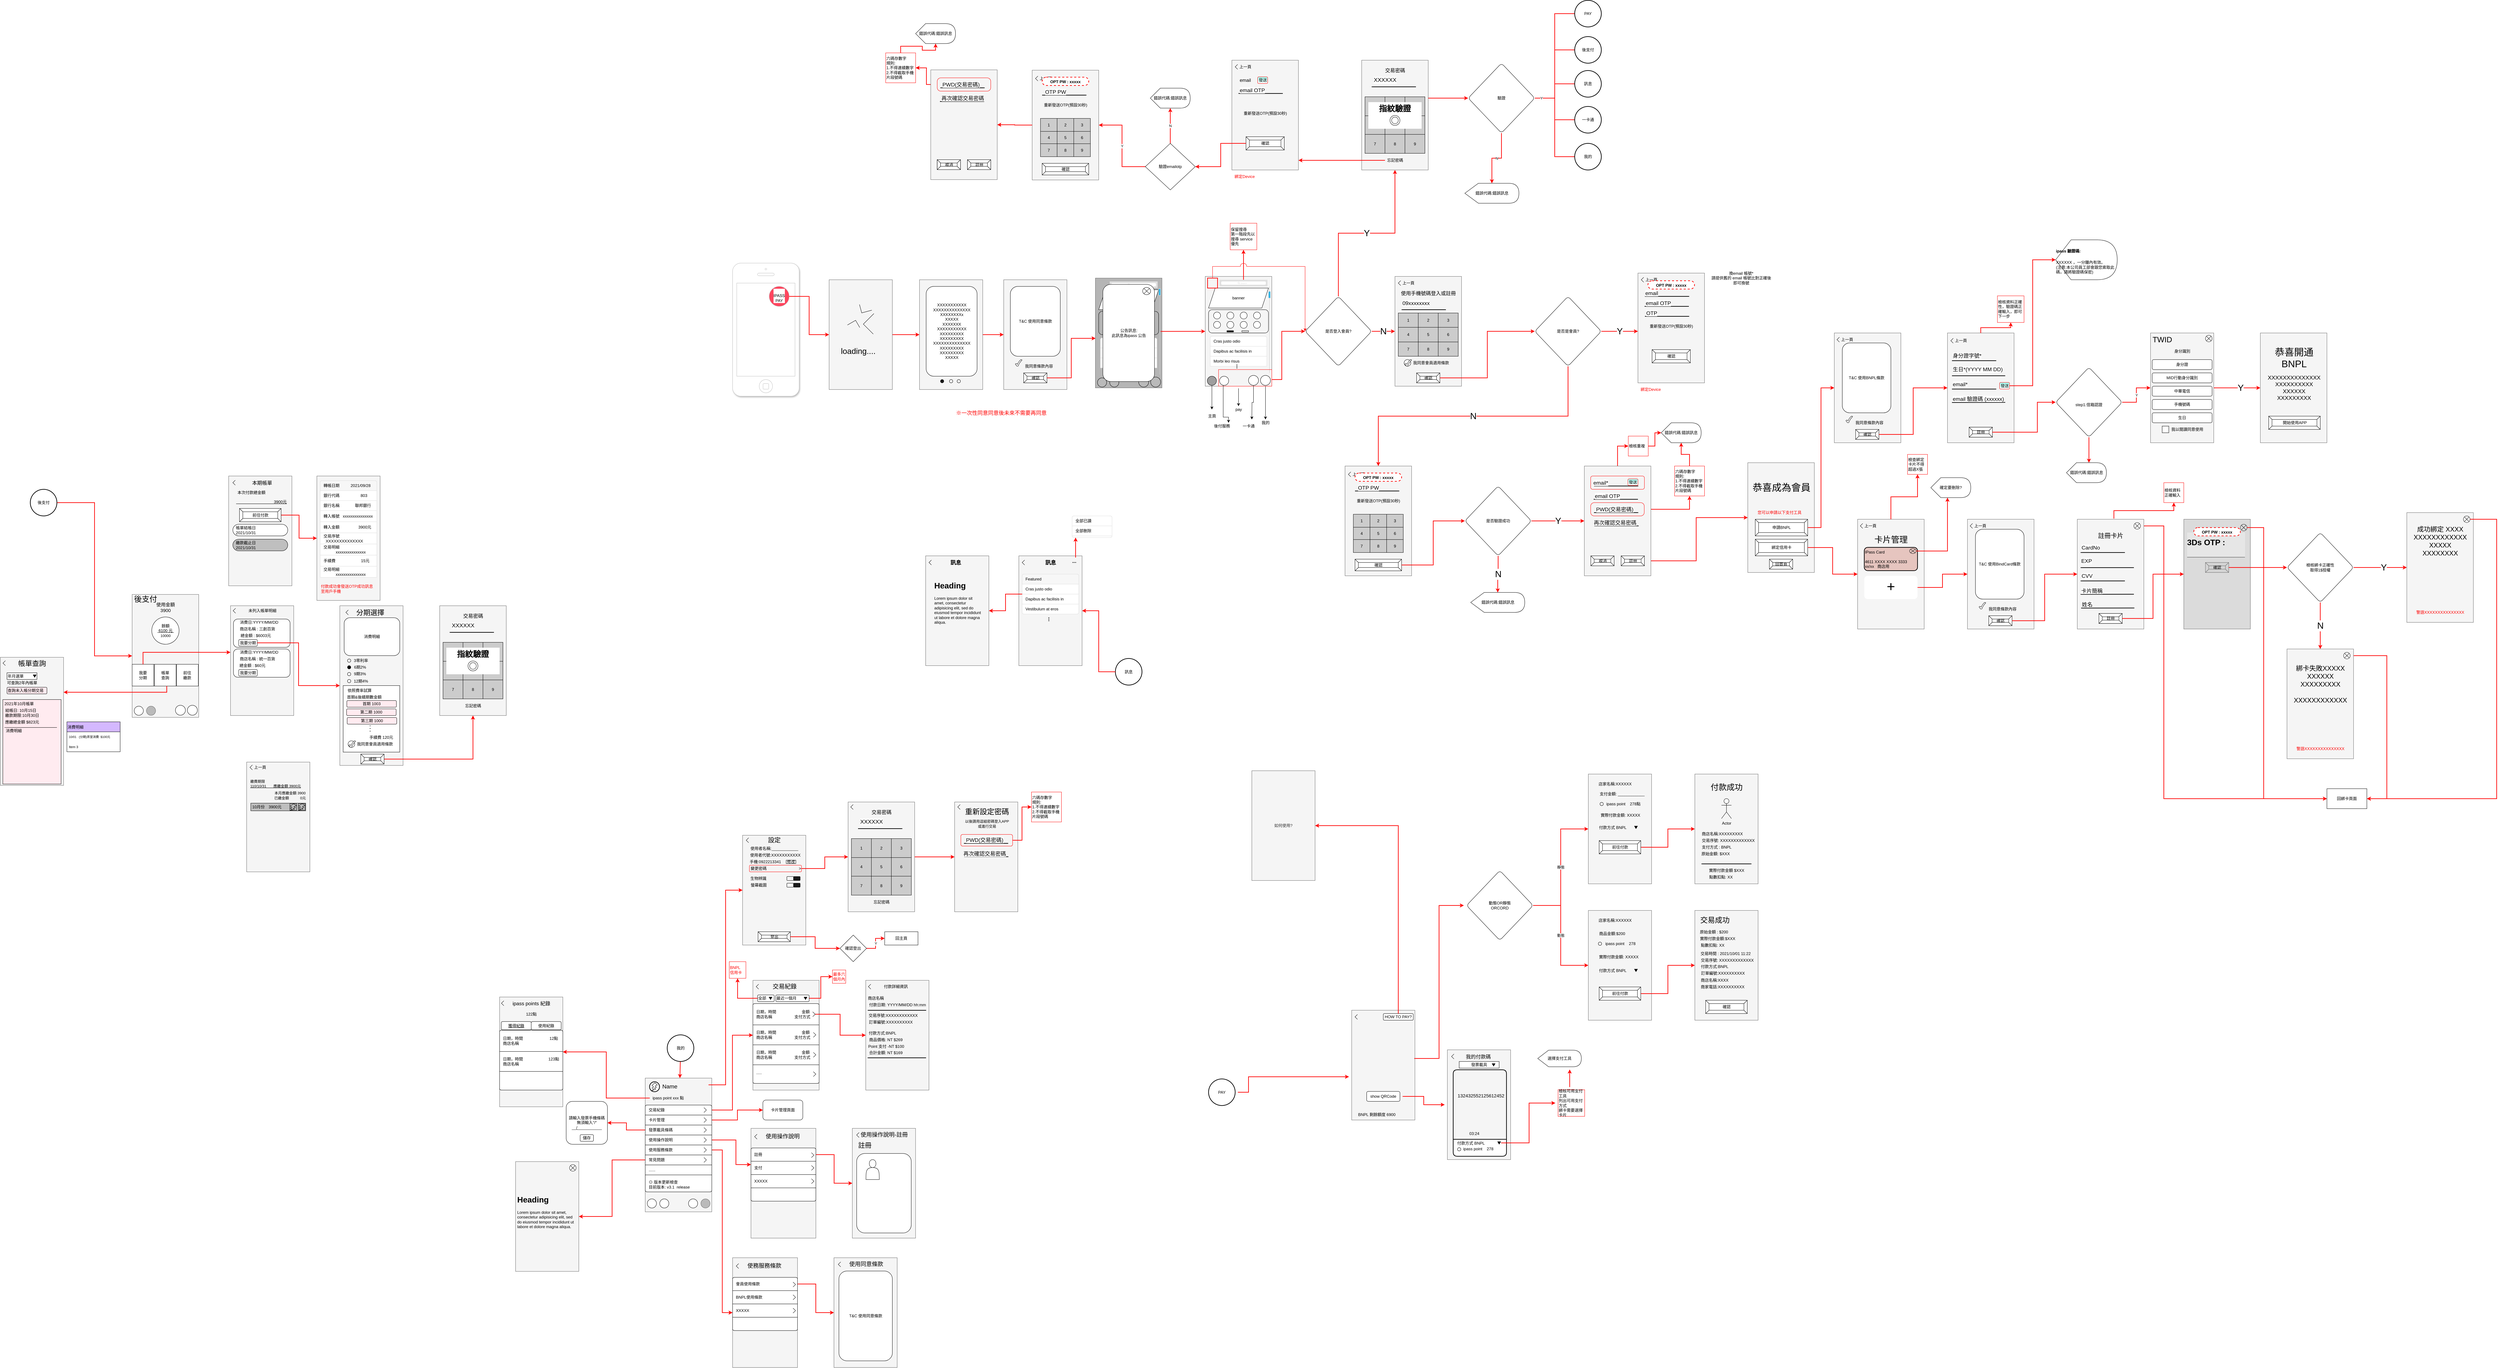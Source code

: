 <mxfile version="15.3.7" type="github">
  <diagram id="JlRprO2Ssy-YGIe1HLhW" name="第1頁">
    <mxGraphModel dx="4629" dy="1425" grid="1" gridSize="10" guides="1" tooltips="1" connect="1" arrows="1" fold="1" page="1" pageScale="1" pageWidth="827" pageHeight="1169" math="0" shadow="0">
      <root>
        <mxCell id="0" />
        <mxCell id="1" parent="0" />
        <mxCell id="GpeOQiLwWyaZaKaAm6Ce-17" style="edgeStyle=elbowEdgeStyle;rounded=0;orthogonalLoop=1;jettySize=auto;html=1;strokeColor=#FF0000;strokeWidth=2;align=left;" parent="1" source="u8Vwr3oWMw0FIoDEUqdO-190" target="GpeOQiLwWyaZaKaAm6Ce-2" edge="1">
          <mxGeometry relative="1" as="geometry">
            <Array as="points">
              <mxPoint x="2850" y="950" />
              <mxPoint x="3170" y="470" />
            </Array>
          </mxGeometry>
        </mxCell>
        <mxCell id="GpeOQiLwWyaZaKaAm6Ce-1" style="edgeStyle=elbowEdgeStyle;rounded=0;orthogonalLoop=1;jettySize=auto;html=1;endArrow=classic;align=left;strokeColor=#FF0000;strokeWidth=2;" parent="1" source="u8Vwr3oWMw0FIoDEUqdO-247" target="GpeOQiLwWyaZaKaAm6Ce-2" edge="1">
          <mxGeometry relative="1" as="geometry">
            <mxPoint x="3490" y="910" as="targetPoint" />
            <Array as="points">
              <mxPoint x="3520" y="1090" />
            </Array>
          </mxGeometry>
        </mxCell>
        <mxCell id="u8Vwr3oWMw0FIoDEUqdO-118" style="edgeStyle=elbowEdgeStyle;rounded=0;orthogonalLoop=1;jettySize=auto;html=1;fontColor=#000000;strokeColor=#FF0000;strokeWidth=2;align=left;" parent="1" source="4JK6QRwS424V-WLqcD70-8" target="GpeOQiLwWyaZaKaAm6Ce-4" edge="1">
          <mxGeometry relative="1" as="geometry" />
        </mxCell>
        <mxCell id="4JK6QRwS424V-WLqcD70-8" value="" style="rounded=0;whiteSpace=wrap;html=1;strokeColor=#666666;fillColor=#f5f5f5;fontColor=#333333;" parent="1" vertex="1">
          <mxGeometry x="-1160" y="-220" width="190" height="330" as="geometry" />
        </mxCell>
        <mxCell id="4JK6QRwS424V-WLqcD70-15" value="&lt;font style=&quot;font-size: 24px&quot;&gt;loading....&lt;/font&gt;" style="text;html=1;strokeColor=none;fillColor=none;align=center;verticalAlign=middle;whiteSpace=wrap;rounded=0;sketch=1;strokeWidth=2;" parent="1" vertex="1">
          <mxGeometry x="-1115" y="-30" width="85" height="50" as="geometry" />
        </mxCell>
        <mxCell id="4JK6QRwS424V-WLqcD70-25" value="&lt;font color=&quot;#ff0000&quot; style=&quot;font-size: 16px&quot;&gt;※一次性同意同意後未來不需要再同意&lt;/font&gt;" style="text;html=1;align=center;verticalAlign=middle;resizable=0;points=[];autosize=1;strokeColor=none;fillColor=none;" parent="1" vertex="1">
          <mxGeometry x="-788.49" y="170" width="290" height="20" as="geometry" />
        </mxCell>
        <mxCell id="4JK6QRwS424V-WLqcD70-65" style="edgeStyle=orthogonalEdgeStyle;rounded=0;orthogonalLoop=1;jettySize=auto;html=1;strokeColor=#FF0000;strokeWidth=2;" parent="1" source="4JK6QRwS424V-WLqcD70-67" target="4JK6QRwS424V-WLqcD70-66" edge="1">
          <mxGeometry relative="1" as="geometry">
            <mxPoint x="30" y="360" as="targetPoint" />
            <mxPoint x="200" y="180" as="sourcePoint" />
            <Array as="points">
              <mxPoint x="200" y="80" />
              <mxPoint x="200" y="-65" />
            </Array>
          </mxGeometry>
        </mxCell>
        <mxCell id="4JK6QRwS424V-WLqcD70-68" value="&lt;font style=&quot;font-size: 27px&quot;&gt;N&lt;/font&gt;" style="rounded=0;orthogonalLoop=1;jettySize=auto;html=1;strokeColor=#FF0000;strokeWidth=2;" parent="1" source="4JK6QRwS424V-WLqcD70-66" target="4JK6QRwS424V-WLqcD70-114" edge="1">
          <mxGeometry relative="1" as="geometry">
            <mxPoint x="490" y="-190" as="targetPoint" />
          </mxGeometry>
        </mxCell>
        <mxCell id="4JK6QRwS424V-WLqcD70-136" value="&lt;font style=&quot;font-size: 27px&quot;&gt;Y&lt;/font&gt;" style="edgeStyle=elbowEdgeStyle;rounded=0;orthogonalLoop=1;jettySize=auto;elbow=vertical;html=1;strokeColor=#FF0000;strokeWidth=2;" parent="1" source="4JK6QRwS424V-WLqcD70-66" target="4JK6QRwS424V-WLqcD70-148" edge="1">
          <mxGeometry relative="1" as="geometry">
            <mxPoint x="370" y="-380" as="targetPoint" />
          </mxGeometry>
        </mxCell>
        <mxCell id="4JK6QRwS424V-WLqcD70-66" value="是否登入會員?" style="rhombus;whiteSpace=wrap;html=1;rounded=1;glass=0;sketch=0;strokeColor=default;strokeWidth=1;fillColor=default;gradientDirection=south;" parent="1" vertex="1">
          <mxGeometry x="270" y="-170" width="200" height="210" as="geometry" />
        </mxCell>
        <mxCell id="4JK6QRwS424V-WLqcD70-92" value="" style="group" parent="1" vertex="1" connectable="0">
          <mxGeometry x="-635.49" y="-220" width="190" height="330" as="geometry" />
        </mxCell>
        <mxCell id="4JK6QRwS424V-WLqcD70-16" value="" style="rounded=0;whiteSpace=wrap;html=1;strokeColor=#666666;fillColor=#f5f5f5;fontColor=#333333;" parent="4JK6QRwS424V-WLqcD70-92" vertex="1">
          <mxGeometry width="190" height="330" as="geometry" />
        </mxCell>
        <mxCell id="4JK6QRwS424V-WLqcD70-18" value="T&amp;amp;C 使用同意條款" style="rounded=1;whiteSpace=wrap;html=1;sketch=0;strokeColor=default;strokeWidth=1;fillColor=default;fillStyle=auto;glass=0;" parent="4JK6QRwS424V-WLqcD70-92" vertex="1">
          <mxGeometry x="20" y="20" width="150" height="210" as="geometry" />
        </mxCell>
        <mxCell id="4JK6QRwS424V-WLqcD70-19" value="" style="verticalLabelPosition=bottom;verticalAlign=top;html=1;shape=mxgraph.basic.tick;rounded=1;glass=0;sketch=0;strokeColor=default;strokeWidth=1;fillColor=default;gradientDirection=south;" parent="4JK6QRwS424V-WLqcD70-92" vertex="1">
          <mxGeometry x="35" y="240" width="20" height="20" as="geometry" />
        </mxCell>
        <mxCell id="4JK6QRwS424V-WLqcD70-20" value="我同意條款內容" style="text;html=1;align=center;verticalAlign=middle;resizable=0;points=[];autosize=1;strokeColor=none;fillColor=none;" parent="4JK6QRwS424V-WLqcD70-92" vertex="1">
          <mxGeometry x="55" y="250" width="100" height="20" as="geometry" />
        </mxCell>
        <mxCell id="4JK6QRwS424V-WLqcD70-22" value="確認" style="labelPosition=center;verticalLabelPosition=middle;align=center;html=1;shape=mxgraph.basic.button;dx=10;rounded=1;glass=0;sketch=0;strokeColor=default;strokeWidth=1;fillColor=default;gradientDirection=south;" parent="4JK6QRwS424V-WLqcD70-92" vertex="1">
          <mxGeometry x="60" y="280" width="70" height="30" as="geometry" />
        </mxCell>
        <mxCell id="4JK6QRwS424V-WLqcD70-174" value="&lt;font style=&quot;font-size: 27px&quot;&gt;N&lt;/font&gt;" style="edgeStyle=elbowEdgeStyle;rounded=0;orthogonalLoop=1;jettySize=auto;elbow=vertical;html=1;strokeColor=#FF0000;strokeWidth=2;" parent="1" source="4JK6QRwS424V-WLqcD70-135" target="4JK6QRwS424V-WLqcD70-191" edge="1">
          <mxGeometry relative="1" as="geometry">
            <mxPoint x="810" y="250" as="targetPoint" />
            <Array as="points">
              <mxPoint x="910" y="190" />
              <mxPoint x="900" y="150" />
            </Array>
          </mxGeometry>
        </mxCell>
        <mxCell id="4JK6QRwS424V-WLqcD70-177" value="&lt;font style=&quot;font-size: 27px&quot;&gt;Y&lt;/font&gt;" style="edgeStyle=elbowEdgeStyle;rounded=0;orthogonalLoop=1;jettySize=auto;elbow=vertical;html=1;strokeColor=#FF0000;strokeWidth=2;" parent="1" source="4JK6QRwS424V-WLqcD70-135" target="4JK6QRwS424V-WLqcD70-176" edge="1">
          <mxGeometry relative="1" as="geometry" />
        </mxCell>
        <mxCell id="4JK6QRwS424V-WLqcD70-135" value="是否是會員?" style="rhombus;whiteSpace=wrap;html=1;rounded=1;glass=0;sketch=0;strokeColor=default;strokeWidth=1;fillColor=default;gradientDirection=south;" parent="1" vertex="1">
          <mxGeometry x="960" y="-170" width="200" height="210" as="geometry" />
        </mxCell>
        <mxCell id="4JK6QRwS424V-WLqcD70-182" value="" style="group" parent="1" vertex="1" connectable="0">
          <mxGeometry x="540" y="-230" width="200" height="330" as="geometry" />
        </mxCell>
        <mxCell id="4JK6QRwS424V-WLqcD70-114" value="" style="rounded=0;whiteSpace=wrap;html=1;strokeColor=#666666;fillColor=#f5f5f5;fontColor=#333333;" parent="4JK6QRwS424V-WLqcD70-182" vertex="1">
          <mxGeometry width="200" height="330" as="geometry" />
        </mxCell>
        <mxCell id="4JK6QRwS424V-WLqcD70-115" value="&lt;font style=&quot;font-size: 15px&quot;&gt;使用手機號碼登入或註冊&lt;/font&gt;" style="text;html=1;align=center;verticalAlign=middle;resizable=0;points=[];autosize=1;strokeColor=none;fillColor=none;" parent="4JK6QRwS424V-WLqcD70-182" vertex="1">
          <mxGeometry x="10" y="40" width="180" height="20" as="geometry" />
        </mxCell>
        <mxCell id="4JK6QRwS424V-WLqcD70-118" value="&lt;font style=&quot;font-size: 16px&quot;&gt;09xxxxxxxx&lt;/font&gt;" style="endArrow=none;html=1;strokeColor=#000000;strokeWidth=2;" parent="4JK6QRwS424V-WLqcD70-182" edge="1">
          <mxGeometry x="-0.353" y="20" width="50" height="50" relative="1" as="geometry">
            <mxPoint x="20" y="100" as="sourcePoint" />
            <mxPoint x="153" y="100" as="targetPoint" />
            <mxPoint as="offset" />
          </mxGeometry>
        </mxCell>
        <mxCell id="4JK6QRwS424V-WLqcD70-120" value="" style="shape=table;html=1;whiteSpace=wrap;startSize=0;container=1;collapsible=0;childLayout=tableLayout;rounded=1;glass=0;sketch=0;strokeColor=default;strokeWidth=1;fillColor=#CCCCCC;gradientDirection=south;" parent="4JK6QRwS424V-WLqcD70-182" vertex="1">
          <mxGeometry x="10" y="110" width="180" height="130" as="geometry" />
        </mxCell>
        <mxCell id="4JK6QRwS424V-WLqcD70-121" value="" style="shape=partialRectangle;html=1;whiteSpace=wrap;collapsible=0;dropTarget=0;pointerEvents=0;fillColor=none;top=0;left=0;bottom=0;right=0;points=[[0,0.5],[1,0.5]];portConstraint=eastwest;" parent="4JK6QRwS424V-WLqcD70-120" vertex="1">
          <mxGeometry width="180" height="43" as="geometry" />
        </mxCell>
        <mxCell id="4JK6QRwS424V-WLqcD70-122" value="1" style="shape=partialRectangle;html=1;whiteSpace=wrap;connectable=0;fillColor=none;top=0;left=0;bottom=0;right=0;overflow=hidden;pointerEvents=1;" parent="4JK6QRwS424V-WLqcD70-121" vertex="1">
          <mxGeometry width="60" height="43" as="geometry">
            <mxRectangle width="60" height="43" as="alternateBounds" />
          </mxGeometry>
        </mxCell>
        <mxCell id="4JK6QRwS424V-WLqcD70-123" value="2" style="shape=partialRectangle;html=1;whiteSpace=wrap;connectable=0;fillColor=none;top=0;left=0;bottom=0;right=0;overflow=hidden;pointerEvents=1;" parent="4JK6QRwS424V-WLqcD70-121" vertex="1">
          <mxGeometry x="60" width="60" height="43" as="geometry">
            <mxRectangle width="60" height="43" as="alternateBounds" />
          </mxGeometry>
        </mxCell>
        <mxCell id="4JK6QRwS424V-WLqcD70-124" value="3" style="shape=partialRectangle;html=1;whiteSpace=wrap;connectable=0;fillColor=none;top=0;left=0;bottom=0;right=0;overflow=hidden;pointerEvents=1;" parent="4JK6QRwS424V-WLqcD70-121" vertex="1">
          <mxGeometry x="120" width="60" height="43" as="geometry">
            <mxRectangle width="60" height="43" as="alternateBounds" />
          </mxGeometry>
        </mxCell>
        <mxCell id="4JK6QRwS424V-WLqcD70-125" value="" style="shape=partialRectangle;html=1;whiteSpace=wrap;collapsible=0;dropTarget=0;pointerEvents=0;fillColor=none;top=0;left=0;bottom=0;right=0;points=[[0,0.5],[1,0.5]];portConstraint=eastwest;" parent="4JK6QRwS424V-WLqcD70-120" vertex="1">
          <mxGeometry y="43" width="180" height="44" as="geometry" />
        </mxCell>
        <mxCell id="4JK6QRwS424V-WLqcD70-126" value="4" style="shape=partialRectangle;html=1;whiteSpace=wrap;connectable=0;fillColor=none;top=0;left=0;bottom=0;right=0;overflow=hidden;pointerEvents=1;" parent="4JK6QRwS424V-WLqcD70-125" vertex="1">
          <mxGeometry width="60" height="44" as="geometry">
            <mxRectangle width="60" height="44" as="alternateBounds" />
          </mxGeometry>
        </mxCell>
        <mxCell id="4JK6QRwS424V-WLqcD70-127" value="5" style="shape=partialRectangle;html=1;whiteSpace=wrap;connectable=0;fillColor=none;top=0;left=0;bottom=0;right=0;overflow=hidden;pointerEvents=1;" parent="4JK6QRwS424V-WLqcD70-125" vertex="1">
          <mxGeometry x="60" width="60" height="44" as="geometry">
            <mxRectangle width="60" height="44" as="alternateBounds" />
          </mxGeometry>
        </mxCell>
        <mxCell id="4JK6QRwS424V-WLqcD70-128" value="6" style="shape=partialRectangle;html=1;whiteSpace=wrap;connectable=0;fillColor=none;top=0;left=0;bottom=0;right=0;overflow=hidden;pointerEvents=1;" parent="4JK6QRwS424V-WLqcD70-125" vertex="1">
          <mxGeometry x="120" width="60" height="44" as="geometry">
            <mxRectangle width="60" height="44" as="alternateBounds" />
          </mxGeometry>
        </mxCell>
        <mxCell id="4JK6QRwS424V-WLqcD70-129" value="" style="shape=partialRectangle;html=1;whiteSpace=wrap;collapsible=0;dropTarget=0;pointerEvents=0;fillColor=none;top=0;left=0;bottom=0;right=0;points=[[0,0.5],[1,0.5]];portConstraint=eastwest;" parent="4JK6QRwS424V-WLqcD70-120" vertex="1">
          <mxGeometry y="87" width="180" height="43" as="geometry" />
        </mxCell>
        <mxCell id="4JK6QRwS424V-WLqcD70-130" value="7" style="shape=partialRectangle;html=1;whiteSpace=wrap;connectable=0;fillColor=none;top=0;left=0;bottom=0;right=0;overflow=hidden;pointerEvents=1;" parent="4JK6QRwS424V-WLqcD70-129" vertex="1">
          <mxGeometry width="60" height="43" as="geometry">
            <mxRectangle width="60" height="43" as="alternateBounds" />
          </mxGeometry>
        </mxCell>
        <mxCell id="4JK6QRwS424V-WLqcD70-131" value="8" style="shape=partialRectangle;html=1;whiteSpace=wrap;connectable=0;fillColor=none;top=0;left=0;bottom=0;right=0;overflow=hidden;pointerEvents=1;" parent="4JK6QRwS424V-WLqcD70-129" vertex="1">
          <mxGeometry x="60" width="60" height="43" as="geometry">
            <mxRectangle width="60" height="43" as="alternateBounds" />
          </mxGeometry>
        </mxCell>
        <mxCell id="4JK6QRwS424V-WLqcD70-132" value="9" style="shape=partialRectangle;html=1;whiteSpace=wrap;connectable=0;fillColor=none;top=0;left=0;bottom=0;right=0;overflow=hidden;pointerEvents=1;" parent="4JK6QRwS424V-WLqcD70-129" vertex="1">
          <mxGeometry x="120" width="60" height="43" as="geometry">
            <mxRectangle width="60" height="43" as="alternateBounds" />
          </mxGeometry>
        </mxCell>
        <mxCell id="4JK6QRwS424V-WLqcD70-134" value="確認" style="labelPosition=center;verticalLabelPosition=middle;align=center;html=1;shape=mxgraph.basic.button;dx=10;rounded=1;glass=0;sketch=0;strokeColor=default;strokeWidth=1;fillColor=default;gradientDirection=south;" parent="4JK6QRwS424V-WLqcD70-182" vertex="1">
          <mxGeometry x="65" y="290" width="70" height="30" as="geometry" />
        </mxCell>
        <mxCell id="u8Vwr3oWMw0FIoDEUqdO-22" value="" style="group" parent="4JK6QRwS424V-WLqcD70-182" vertex="1" connectable="0">
          <mxGeometry x="9.999" y="10" width="55.071" height="20" as="geometry" />
        </mxCell>
        <mxCell id="u8Vwr3oWMw0FIoDEUqdO-23" value="" style="shape=partialRectangle;whiteSpace=wrap;html=1;top=0;left=0;fillColor=none;rounded=1;glass=0;sketch=0;strokeColor=#000000;strokeWidth=1;rotation=-225;" parent="u8Vwr3oWMw0FIoDEUqdO-22" vertex="1">
          <mxGeometry x="2.071" y="5" width="10" height="10" as="geometry" />
        </mxCell>
        <mxCell id="u8Vwr3oWMw0FIoDEUqdO-24" value="上一頁" style="text;html=1;align=center;verticalAlign=middle;resizable=0;points=[];autosize=1;strokeColor=none;fillColor=none;" parent="u8Vwr3oWMw0FIoDEUqdO-22" vertex="1">
          <mxGeometry x="5.071" width="50" height="20" as="geometry" />
        </mxCell>
        <mxCell id="63IpMzEPZCVTijKu8bmF-218" value="" style="ellipse;whiteSpace=wrap;html=1;aspect=fixed;strokeColor=#000000;fillColor=default;" parent="4JK6QRwS424V-WLqcD70-182" vertex="1">
          <mxGeometry x="27.53" y="250" width="20" height="20" as="geometry" />
        </mxCell>
        <mxCell id="63IpMzEPZCVTijKu8bmF-219" value="我同意會員適用條款" style="text;html=1;align=center;verticalAlign=middle;resizable=0;points=[];autosize=1;strokeColor=none;fillColor=none;" parent="4JK6QRwS424V-WLqcD70-182" vertex="1">
          <mxGeometry x="47.53" y="250" width="120" height="20" as="geometry" />
        </mxCell>
        <mxCell id="4JK6QRwS424V-WLqcD70-95" value="" style="verticalLabelPosition=bottom;verticalAlign=top;html=1;shape=mxgraph.basic.tick;rounded=1;glass=0;sketch=0;strokeColor=default;strokeWidth=1;fillColor=default;gradientDirection=south;" parent="4JK6QRwS424V-WLqcD70-182" vertex="1">
          <mxGeometry x="30" y="250" width="20" height="20" as="geometry" />
        </mxCell>
        <mxCell id="4JK6QRwS424V-WLqcD70-190" value="" style="group" parent="1" vertex="1" connectable="0">
          <mxGeometry x="-1125.49" y="-170" width="120.98" height="116.74" as="geometry" />
        </mxCell>
        <mxCell id="4JK6QRwS424V-WLqcD70-187" value="" style="shape=partialRectangle;whiteSpace=wrap;html=1;top=0;left=0;fillColor=none;rounded=1;glass=0;sketch=0;strokeColor=default;strokeWidth=1;rotation=75;" parent="4JK6QRwS424V-WLqcD70-190" vertex="1">
          <mxGeometry x="62.24" y="17.8" width="25.61" height="30.91" as="geometry" />
        </mxCell>
        <mxCell id="4JK6QRwS424V-WLqcD70-188" value="" style="shape=partialRectangle;whiteSpace=wrap;html=1;top=0;left=0;fillColor=none;rounded=1;glass=0;sketch=0;strokeColor=default;strokeWidth=1;rotation=-120;" parent="4JK6QRwS424V-WLqcD70-190" vertex="1">
          <mxGeometry x="26.9" y="75.59" width="24.5" height="27.78" as="geometry" />
        </mxCell>
        <mxCell id="4JK6QRwS424V-WLqcD70-189" value="" style="shape=partialRectangle;whiteSpace=wrap;html=1;top=0;left=0;fillColor=none;rounded=1;glass=0;sketch=0;strokeColor=default;strokeWidth=1;rotation=-225;" parent="4JK6QRwS424V-WLqcD70-190" vertex="1">
          <mxGeometry x="76.558" y="61.605" width="44.422" height="41.762" as="geometry" />
        </mxCell>
        <mxCell id="u8Vwr3oWMw0FIoDEUqdO-31" value="&lt;font style=&quot;font-size: 27px&quot;&gt;N&lt;/font&gt;" style="edgeStyle=orthogonalEdgeStyle;rounded=0;orthogonalLoop=1;jettySize=auto;html=1;strokeColor=#FF0000;strokeWidth=2;" parent="1" source="u8Vwr3oWMw0FIoDEUqdO-29" target="u8Vwr3oWMw0FIoDEUqdO-33" edge="1">
          <mxGeometry relative="1" as="geometry">
            <mxPoint x="850" y="700" as="targetPoint" />
          </mxGeometry>
        </mxCell>
        <mxCell id="u8Vwr3oWMw0FIoDEUqdO-35" value="&lt;font style=&quot;font-size: 27px&quot;&gt;Y&lt;/font&gt;" style="edgeStyle=orthogonalEdgeStyle;rounded=0;orthogonalLoop=1;jettySize=auto;html=1;strokeColor=#FF0000;strokeWidth=2;" parent="1" source="u8Vwr3oWMw0FIoDEUqdO-29" target="u8Vwr3oWMw0FIoDEUqdO-37" edge="1">
          <mxGeometry relative="1" as="geometry">
            <mxPoint x="1200" y="505" as="targetPoint" />
          </mxGeometry>
        </mxCell>
        <mxCell id="u8Vwr3oWMw0FIoDEUqdO-29" value="是否驗證成功" style="rhombus;whiteSpace=wrap;html=1;rounded=1;glass=0;sketch=0;strokeColor=default;strokeWidth=1;fillColor=default;gradientDirection=south;" parent="1" vertex="1">
          <mxGeometry x="750" y="400" width="200" height="210" as="geometry" />
        </mxCell>
        <mxCell id="u8Vwr3oWMw0FIoDEUqdO-33" value="錯誤代碼:錯誤訊息" style="shape=display;whiteSpace=wrap;html=1;" parent="1" vertex="1">
          <mxGeometry x="767.5" y="720" width="162.5" height="60" as="geometry" />
        </mxCell>
        <mxCell id="u8Vwr3oWMw0FIoDEUqdO-36" value="" style="group" parent="1" vertex="1" connectable="0">
          <mxGeometry x="390" y="340" width="200" height="330" as="geometry" />
        </mxCell>
        <mxCell id="4JK6QRwS424V-WLqcD70-191" value="" style="rounded=0;whiteSpace=wrap;html=1;strokeColor=#666666;fillColor=#f5f5f5;fontColor=#333333;" parent="u8Vwr3oWMw0FIoDEUqdO-36" vertex="1">
          <mxGeometry width="200" height="330" as="geometry" />
        </mxCell>
        <mxCell id="u8Vwr3oWMw0FIoDEUqdO-1" value="&lt;font style=&quot;font-size: 16px&quot;&gt;OTP PW&lt;/font&gt;" style="endArrow=none;html=1;strokeColor=#000000;strokeWidth=2;" parent="u8Vwr3oWMw0FIoDEUqdO-36" edge="1">
          <mxGeometry x="-1521" y="185" width="50" height="50" as="geometry">
            <mxPoint x="30" y="75.0" as="sourcePoint" />
            <mxPoint x="163" y="75.0" as="targetPoint" />
            <mxPoint x="-27" y="-10" as="offset" />
          </mxGeometry>
        </mxCell>
        <mxCell id="u8Vwr3oWMw0FIoDEUqdO-2" value="" style="shape=table;html=1;whiteSpace=wrap;startSize=0;container=1;collapsible=0;childLayout=tableLayout;rounded=1;glass=0;sketch=0;strokeColor=default;strokeWidth=1;fillColor=#CCCCCC;gradientDirection=south;" parent="u8Vwr3oWMw0FIoDEUqdO-36" vertex="1">
          <mxGeometry x="25" y="145" width="150" height="115" as="geometry" />
        </mxCell>
        <mxCell id="u8Vwr3oWMw0FIoDEUqdO-3" value="" style="shape=partialRectangle;html=1;whiteSpace=wrap;collapsible=0;dropTarget=0;pointerEvents=0;fillColor=none;top=0;left=0;bottom=0;right=0;points=[[0,0.5],[1,0.5]];portConstraint=eastwest;" parent="u8Vwr3oWMw0FIoDEUqdO-2" vertex="1">
          <mxGeometry width="150" height="39" as="geometry" />
        </mxCell>
        <mxCell id="u8Vwr3oWMw0FIoDEUqdO-4" value="1" style="shape=partialRectangle;html=1;whiteSpace=wrap;connectable=0;fillColor=none;top=0;left=0;bottom=0;right=0;overflow=hidden;pointerEvents=1;" parent="u8Vwr3oWMw0FIoDEUqdO-3" vertex="1">
          <mxGeometry width="50" height="39" as="geometry" />
        </mxCell>
        <mxCell id="u8Vwr3oWMw0FIoDEUqdO-5" value="2" style="shape=partialRectangle;html=1;whiteSpace=wrap;connectable=0;fillColor=none;top=0;left=0;bottom=0;right=0;overflow=hidden;pointerEvents=1;" parent="u8Vwr3oWMw0FIoDEUqdO-3" vertex="1">
          <mxGeometry x="50" width="50" height="39" as="geometry" />
        </mxCell>
        <mxCell id="u8Vwr3oWMw0FIoDEUqdO-6" value="3" style="shape=partialRectangle;html=1;whiteSpace=wrap;connectable=0;fillColor=none;top=0;left=0;bottom=0;right=0;overflow=hidden;pointerEvents=1;" parent="u8Vwr3oWMw0FIoDEUqdO-3" vertex="1">
          <mxGeometry x="100" width="50" height="39" as="geometry" />
        </mxCell>
        <mxCell id="u8Vwr3oWMw0FIoDEUqdO-7" value="" style="shape=partialRectangle;html=1;whiteSpace=wrap;collapsible=0;dropTarget=0;pointerEvents=0;fillColor=none;top=0;left=0;bottom=0;right=0;points=[[0,0.5],[1,0.5]];portConstraint=eastwest;" parent="u8Vwr3oWMw0FIoDEUqdO-2" vertex="1">
          <mxGeometry y="39" width="150" height="37" as="geometry" />
        </mxCell>
        <mxCell id="u8Vwr3oWMw0FIoDEUqdO-8" value="4" style="shape=partialRectangle;html=1;whiteSpace=wrap;connectable=0;fillColor=none;top=0;left=0;bottom=0;right=0;overflow=hidden;pointerEvents=1;" parent="u8Vwr3oWMw0FIoDEUqdO-7" vertex="1">
          <mxGeometry width="50" height="37" as="geometry" />
        </mxCell>
        <mxCell id="u8Vwr3oWMw0FIoDEUqdO-9" value="5" style="shape=partialRectangle;html=1;whiteSpace=wrap;connectable=0;fillColor=none;top=0;left=0;bottom=0;right=0;overflow=hidden;pointerEvents=1;" parent="u8Vwr3oWMw0FIoDEUqdO-7" vertex="1">
          <mxGeometry x="50" width="50" height="37" as="geometry" />
        </mxCell>
        <mxCell id="u8Vwr3oWMw0FIoDEUqdO-10" value="6" style="shape=partialRectangle;html=1;whiteSpace=wrap;connectable=0;fillColor=none;top=0;left=0;bottom=0;right=0;overflow=hidden;pointerEvents=1;" parent="u8Vwr3oWMw0FIoDEUqdO-7" vertex="1">
          <mxGeometry x="100" width="50" height="37" as="geometry" />
        </mxCell>
        <mxCell id="u8Vwr3oWMw0FIoDEUqdO-11" value="" style="shape=partialRectangle;html=1;whiteSpace=wrap;collapsible=0;dropTarget=0;pointerEvents=0;fillColor=none;top=0;left=0;bottom=0;right=0;points=[[0,0.5],[1,0.5]];portConstraint=eastwest;" parent="u8Vwr3oWMw0FIoDEUqdO-2" vertex="1">
          <mxGeometry y="76" width="150" height="39" as="geometry" />
        </mxCell>
        <mxCell id="u8Vwr3oWMw0FIoDEUqdO-12" value="7" style="shape=partialRectangle;html=1;whiteSpace=wrap;connectable=0;fillColor=none;top=0;left=0;bottom=0;right=0;overflow=hidden;pointerEvents=1;" parent="u8Vwr3oWMw0FIoDEUqdO-11" vertex="1">
          <mxGeometry width="50" height="39" as="geometry" />
        </mxCell>
        <mxCell id="u8Vwr3oWMw0FIoDEUqdO-13" value="8" style="shape=partialRectangle;html=1;whiteSpace=wrap;connectable=0;fillColor=none;top=0;left=0;bottom=0;right=0;overflow=hidden;pointerEvents=1;" parent="u8Vwr3oWMw0FIoDEUqdO-11" vertex="1">
          <mxGeometry x="50" width="50" height="39" as="geometry" />
        </mxCell>
        <mxCell id="u8Vwr3oWMw0FIoDEUqdO-14" value="9" style="shape=partialRectangle;html=1;whiteSpace=wrap;connectable=0;fillColor=none;top=0;left=0;bottom=0;right=0;overflow=hidden;pointerEvents=1;" parent="u8Vwr3oWMw0FIoDEUqdO-11" vertex="1">
          <mxGeometry x="100" width="50" height="39" as="geometry" />
        </mxCell>
        <mxCell id="u8Vwr3oWMw0FIoDEUqdO-16" value="重新發送OTP(預設30秒)" style="text;html=1;align=center;verticalAlign=middle;resizable=0;points=[];autosize=1;strokeColor=none;fillColor=none;" parent="u8Vwr3oWMw0FIoDEUqdO-36" vertex="1">
          <mxGeometry x="25" y="95" width="150" height="20" as="geometry" />
        </mxCell>
        <mxCell id="u8Vwr3oWMw0FIoDEUqdO-18" value="確認" style="labelPosition=center;verticalLabelPosition=middle;align=center;html=1;shape=mxgraph.basic.button;dx=10;rounded=1;glass=0;sketch=0;strokeColor=default;strokeWidth=1;fillColor=default;gradientDirection=south;" parent="u8Vwr3oWMw0FIoDEUqdO-36" vertex="1">
          <mxGeometry x="30" y="280" width="140" height="35" as="geometry" />
        </mxCell>
        <mxCell id="u8Vwr3oWMw0FIoDEUqdO-19" value="" style="group" parent="u8Vwr3oWMw0FIoDEUqdO-36" vertex="1" connectable="0">
          <mxGeometry x="9.999" y="15" width="55.071" height="20" as="geometry" />
        </mxCell>
        <mxCell id="u8Vwr3oWMw0FIoDEUqdO-20" value="" style="shape=partialRectangle;whiteSpace=wrap;html=1;top=0;left=0;fillColor=none;rounded=1;glass=0;sketch=0;strokeColor=#000000;strokeWidth=1;rotation=-225;" parent="u8Vwr3oWMw0FIoDEUqdO-19" vertex="1">
          <mxGeometry x="2.071" y="5" width="10" height="10" as="geometry" />
        </mxCell>
        <mxCell id="u8Vwr3oWMw0FIoDEUqdO-21" value="上一頁" style="text;html=1;align=center;verticalAlign=middle;resizable=0;points=[];autosize=1;strokeColor=none;fillColor=none;" parent="u8Vwr3oWMw0FIoDEUqdO-19" vertex="1">
          <mxGeometry x="5.071" width="50" height="20" as="geometry" />
        </mxCell>
        <mxCell id="u8Vwr3oWMw0FIoDEUqdO-207" value="OPT PW : xxxxx" style="rounded=1;whiteSpace=wrap;html=1;shadow=0;dashed=1;labelBackgroundColor=none;sketch=0;fontColor=none;strokeColor=#FF0000;strokeWidth=2;fillColor=default;gradientColor=none;verticalAlign=top;arcSize=50;fontStyle=1" parent="u8Vwr3oWMw0FIoDEUqdO-36" vertex="1">
          <mxGeometry x="30" y="21" width="140" height="25" as="geometry" />
        </mxCell>
        <mxCell id="u8Vwr3oWMw0FIoDEUqdO-60" style="edgeStyle=elbowEdgeStyle;rounded=0;orthogonalLoop=1;jettySize=auto;html=1;fontColor=#FF0000;strokeColor=#FF0000;strokeWidth=2;" parent="1" source="u8Vwr3oWMw0FIoDEUqdO-43" target="u8Vwr3oWMw0FIoDEUqdO-59" edge="1">
          <mxGeometry relative="1" as="geometry" />
        </mxCell>
        <mxCell id="u8Vwr3oWMw0FIoDEUqdO-55" style="edgeStyle=elbowEdgeStyle;rounded=0;orthogonalLoop=1;jettySize=auto;html=1;fontColor=#FF0000;strokeColor=#FF0000;strokeWidth=2;" parent="1" source="4JK6QRwS424V-WLqcD70-134" target="4JK6QRwS424V-WLqcD70-135" edge="1">
          <mxGeometry relative="1" as="geometry">
            <mxPoint x="1010" y="-65" as="targetPoint" />
          </mxGeometry>
        </mxCell>
        <mxCell id="u8Vwr3oWMw0FIoDEUqdO-56" style="edgeStyle=elbowEdgeStyle;rounded=0;orthogonalLoop=1;jettySize=auto;html=1;fontColor=#FF0000;strokeColor=#FF0000;strokeWidth=2;" parent="1" source="u8Vwr3oWMw0FIoDEUqdO-18" target="u8Vwr3oWMw0FIoDEUqdO-29" edge="1">
          <mxGeometry relative="1" as="geometry" />
        </mxCell>
        <mxCell id="u8Vwr3oWMw0FIoDEUqdO-58" style="edgeStyle=elbowEdgeStyle;rounded=0;orthogonalLoop=1;jettySize=auto;html=1;fontColor=#FF0000;strokeColor=#FF0000;strokeWidth=2;entryX=0.003;entryY=0.549;entryDx=0;entryDy=0;entryPerimeter=0;" parent="1" source="4JK6QRwS424V-WLqcD70-22" target="GpeOQiLwWyaZaKaAm6Ce-77" edge="1">
          <mxGeometry relative="1" as="geometry" />
        </mxCell>
        <mxCell id="u8Vwr3oWMw0FIoDEUqdO-66" value="" style="group" parent="1" vertex="1" connectable="0">
          <mxGeometry x="1600" y="330" width="200" height="330" as="geometry" />
        </mxCell>
        <mxCell id="u8Vwr3oWMw0FIoDEUqdO-59" value="" style="rounded=0;whiteSpace=wrap;html=1;strokeColor=#666666;fillColor=#f5f5f5;fontColor=#333333;" parent="u8Vwr3oWMw0FIoDEUqdO-66" vertex="1">
          <mxGeometry width="200" height="330" as="geometry" />
        </mxCell>
        <mxCell id="u8Vwr3oWMw0FIoDEUqdO-61" value="&lt;font color=&quot;#000000&quot; style=&quot;font-size: 29px&quot;&gt;恭喜成為會員&lt;/font&gt;" style="text;html=1;align=center;verticalAlign=middle;resizable=0;points=[];autosize=1;strokeColor=none;fillColor=none;fontColor=#FF0000;" parent="u8Vwr3oWMw0FIoDEUqdO-66" vertex="1">
          <mxGeometry x="6.26" y="60" width="190" height="30" as="geometry" />
        </mxCell>
        <mxCell id="u8Vwr3oWMw0FIoDEUqdO-62" value="綁定信用卡" style="labelPosition=center;verticalLabelPosition=middle;align=center;html=1;shape=mxgraph.basic.button;dx=10;rounded=1;glass=0;sketch=0;strokeColor=default;strokeWidth=1;fillColor=default;gradientDirection=south;" parent="u8Vwr3oWMw0FIoDEUqdO-66" vertex="1">
          <mxGeometry x="22.53" y="230" width="157.47" height="50" as="geometry" />
        </mxCell>
        <mxCell id="u8Vwr3oWMw0FIoDEUqdO-63" value="申請BNPL" style="labelPosition=center;verticalLabelPosition=middle;align=center;html=1;shape=mxgraph.basic.button;dx=10;rounded=1;glass=0;sketch=0;strokeColor=default;strokeWidth=1;fillColor=default;gradientDirection=south;" parent="u8Vwr3oWMw0FIoDEUqdO-66" vertex="1">
          <mxGeometry x="22.53" y="170" width="157.47" height="50" as="geometry" />
        </mxCell>
        <mxCell id="u8Vwr3oWMw0FIoDEUqdO-64" value="您可以申請以下支付工具" style="text;html=1;align=center;verticalAlign=middle;resizable=0;points=[];autosize=1;strokeColor=none;fillColor=none;fontColor=#FF0000;" parent="u8Vwr3oWMw0FIoDEUqdO-66" vertex="1">
          <mxGeometry x="20" y="140" width="150" height="20" as="geometry" />
        </mxCell>
        <mxCell id="u8Vwr3oWMw0FIoDEUqdO-65" value="回首頁" style="labelPosition=center;verticalLabelPosition=middle;align=center;html=1;shape=mxgraph.basic.button;dx=10;rounded=1;glass=0;sketch=0;strokeColor=default;strokeWidth=1;fillColor=default;gradientDirection=south;" parent="u8Vwr3oWMw0FIoDEUqdO-66" vertex="1">
          <mxGeometry x="65" y="290" width="70" height="30" as="geometry" />
        </mxCell>
        <mxCell id="u8Vwr3oWMw0FIoDEUqdO-70" value="" style="group" parent="1" vertex="1" connectable="0">
          <mxGeometry x="1109" y="230" width="446" height="440" as="geometry" />
        </mxCell>
        <mxCell id="u8Vwr3oWMw0FIoDEUqdO-51" value="&lt;font color=&quot;#000000&quot;&gt;六碼存數字&lt;br&gt;規則:&lt;br&gt;1.不得連續數字&lt;br&gt;2.不得截取手機片段號碼&lt;br&gt;&lt;/font&gt;" style="whiteSpace=wrap;html=1;aspect=fixed;fontColor=#FF0000;strokeColor=#FF0000;fillColor=none;align=left;" parent="u8Vwr3oWMw0FIoDEUqdO-70" vertex="1">
          <mxGeometry x="271" y="110" width="90" height="90" as="geometry" />
        </mxCell>
        <mxCell id="u8Vwr3oWMw0FIoDEUqdO-52" value="&lt;font color=&quot;#000000&quot;&gt;檢核重複&lt;br&gt;&lt;/font&gt;" style="whiteSpace=wrap;html=1;aspect=fixed;fontColor=#FF0000;strokeColor=#FF0000;fillColor=none;align=left;" parent="u8Vwr3oWMw0FIoDEUqdO-70" vertex="1">
          <mxGeometry x="132" y="20" width="60" height="60" as="geometry" />
        </mxCell>
        <mxCell id="u8Vwr3oWMw0FIoDEUqdO-45" style="edgeStyle=orthogonalEdgeStyle;rounded=0;orthogonalLoop=1;jettySize=auto;html=1;fontColor=#FF0000;strokeColor=#FF0000;strokeWidth=2;" parent="u8Vwr3oWMw0FIoDEUqdO-70" source="u8Vwr3oWMw0FIoDEUqdO-44" target="u8Vwr3oWMw0FIoDEUqdO-52" edge="1">
          <mxGeometry relative="1" as="geometry">
            <mxPoint x="291" y="160" as="targetPoint" />
            <Array as="points">
              <mxPoint x="100" y="50" />
            </Array>
          </mxGeometry>
        </mxCell>
        <mxCell id="u8Vwr3oWMw0FIoDEUqdO-50" style="edgeStyle=orthogonalEdgeStyle;rounded=0;orthogonalLoop=1;jettySize=auto;html=1;fontColor=#FF0000;strokeColor=#FF0000;strokeWidth=2;" parent="u8Vwr3oWMw0FIoDEUqdO-70" source="u8Vwr3oWMw0FIoDEUqdO-47" target="u8Vwr3oWMw0FIoDEUqdO-51" edge="1">
          <mxGeometry relative="1" as="geometry">
            <mxPoint x="341.0" y="240" as="targetPoint" />
          </mxGeometry>
        </mxCell>
        <mxCell id="u8Vwr3oWMw0FIoDEUqdO-37" value="" style="rounded=0;whiteSpace=wrap;html=1;strokeColor=#666666;fillColor=#f5f5f5;fontColor=#333333;" parent="u8Vwr3oWMw0FIoDEUqdO-70" vertex="1">
          <mxGeometry y="110" width="200" height="330" as="geometry" />
        </mxCell>
        <mxCell id="u8Vwr3oWMw0FIoDEUqdO-39" value="&lt;span style=&quot;font-size: 16px&quot;&gt;email*&lt;/span&gt;" style="endArrow=none;html=1;strokeColor=#000000;strokeWidth=2;" parent="u8Vwr3oWMw0FIoDEUqdO-70" edge="1">
          <mxGeometry x="-1522" y="330" width="50" height="50" as="geometry">
            <mxPoint x="29" y="170" as="sourcePoint" />
            <mxPoint x="162" y="170" as="targetPoint" />
            <mxPoint x="-47" y="-10" as="offset" />
          </mxGeometry>
        </mxCell>
        <mxCell id="u8Vwr3oWMw0FIoDEUqdO-40" value="&lt;font style=&quot;font-size: 16px&quot;&gt;PWD(交易密碼)&lt;/font&gt;" style="endArrow=none;html=1;strokeColor=#000000;strokeWidth=2;" parent="u8Vwr3oWMw0FIoDEUqdO-70" edge="1">
          <mxGeometry x="-1109" y="-190" width="50" height="50" as="geometry">
            <mxPoint x="29" y="250" as="sourcePoint" />
            <mxPoint x="162" y="250" as="targetPoint" />
            <mxPoint x="-5" y="-10" as="offset" />
          </mxGeometry>
        </mxCell>
        <mxCell id="u8Vwr3oWMw0FIoDEUqdO-43" value="註冊" style="labelPosition=center;verticalLabelPosition=middle;align=center;html=1;shape=mxgraph.basic.button;dx=10;rounded=1;glass=0;sketch=0;strokeColor=default;strokeWidth=1;fillColor=default;gradientDirection=south;" parent="u8Vwr3oWMw0FIoDEUqdO-70" vertex="1">
          <mxGeometry x="110.5" y="380" width="70" height="30" as="geometry" />
        </mxCell>
        <mxCell id="u8Vwr3oWMw0FIoDEUqdO-44" value="" style="rounded=1;whiteSpace=wrap;html=1;fontColor=#FF0000;fillColor=none;strokeColor=#FF0000;" parent="u8Vwr3oWMw0FIoDEUqdO-70" vertex="1">
          <mxGeometry x="19" y="140" width="161.5" height="40" as="geometry" />
        </mxCell>
        <mxCell id="u8Vwr3oWMw0FIoDEUqdO-47" value="" style="rounded=1;whiteSpace=wrap;html=1;fontColor=#FF0000;fillColor=none;strokeColor=#FF0000;arcSize=27;" parent="u8Vwr3oWMw0FIoDEUqdO-70" vertex="1">
          <mxGeometry x="19" y="220" width="161" height="40" as="geometry" />
        </mxCell>
        <mxCell id="u8Vwr3oWMw0FIoDEUqdO-67" value="取消" style="labelPosition=center;verticalLabelPosition=middle;align=center;html=1;shape=mxgraph.basic.button;dx=10;rounded=1;glass=0;sketch=0;strokeColor=default;strokeWidth=1;fillColor=default;gradientDirection=south;" parent="u8Vwr3oWMw0FIoDEUqdO-70" vertex="1">
          <mxGeometry x="19.5" y="380" width="70" height="30" as="geometry" />
        </mxCell>
        <mxCell id="-QJP1meMRNjmSo34k42h-12" value="&lt;span style=&quot;font-size: 16px&quot;&gt;email OTP&lt;/span&gt;" style="endArrow=none;html=1;strokeColor=#000000;strokeWidth=2;" parent="u8Vwr3oWMw0FIoDEUqdO-70" edge="1">
          <mxGeometry x="-1522" y="360" width="50" height="50" as="geometry">
            <mxPoint x="28" y="210" as="sourcePoint" />
            <mxPoint x="161" y="210" as="targetPoint" />
            <mxPoint x="-26" y="-10" as="offset" />
          </mxGeometry>
        </mxCell>
        <mxCell id="u8Vwr3oWMw0FIoDEUqdO-46" value="錯誤代碼:錯誤訊息" style="shape=display;whiteSpace=wrap;html=1;" parent="u8Vwr3oWMw0FIoDEUqdO-70" vertex="1">
          <mxGeometry x="231" y="-20" width="120" height="60" as="geometry" />
        </mxCell>
        <mxCell id="u8Vwr3oWMw0FIoDEUqdO-54" style="edgeStyle=orthogonalEdgeStyle;rounded=0;orthogonalLoop=1;jettySize=auto;html=1;fontColor=#FF0000;strokeColor=#FF0000;strokeWidth=2;" parent="u8Vwr3oWMw0FIoDEUqdO-70" source="u8Vwr3oWMw0FIoDEUqdO-51" target="u8Vwr3oWMw0FIoDEUqdO-46" edge="1">
          <mxGeometry relative="1" as="geometry" />
        </mxCell>
        <mxCell id="u8Vwr3oWMw0FIoDEUqdO-53" style="edgeStyle=orthogonalEdgeStyle;rounded=0;orthogonalLoop=1;jettySize=auto;html=1;fontColor=#FF0000;strokeColor=#FF0000;strokeWidth=2;" parent="u8Vwr3oWMw0FIoDEUqdO-70" source="u8Vwr3oWMw0FIoDEUqdO-52" target="u8Vwr3oWMw0FIoDEUqdO-46" edge="1">
          <mxGeometry relative="1" as="geometry" />
        </mxCell>
        <mxCell id="63IpMzEPZCVTijKu8bmF-47" value="&lt;font style=&quot;font-size: 16px&quot;&gt;再次確認交易密碼&lt;/font&gt;" style="endArrow=none;html=1;strokeColor=#000000;strokeWidth=2;" parent="u8Vwr3oWMw0FIoDEUqdO-70" edge="1">
          <mxGeometry x="-2217" y="-380.0" width="50" height="50" as="geometry">
            <mxPoint x="30" y="290" as="sourcePoint" />
            <mxPoint x="163" y="290" as="targetPoint" />
            <mxPoint x="-5" y="-10" as="offset" />
          </mxGeometry>
        </mxCell>
        <mxCell id="u8Vwr3oWMw0FIoDEUqdO-71" value="" style="group" parent="1" vertex="1" connectable="0">
          <mxGeometry x="1270" y="-240" width="200" height="360" as="geometry" />
        </mxCell>
        <mxCell id="4JK6QRwS424V-WLqcD70-176" value="" style="rounded=0;whiteSpace=wrap;html=1;strokeColor=#666666;fillColor=#f5f5f5;fontColor=#333333;" parent="u8Vwr3oWMw0FIoDEUqdO-71" vertex="1">
          <mxGeometry width="200" height="330" as="geometry" />
        </mxCell>
        <mxCell id="4JK6QRwS424V-WLqcD70-179" value="&lt;span style=&quot;font-size: 16px&quot;&gt;email&lt;/span&gt;" style="endArrow=none;html=1;strokeColor=#000000;strokeWidth=2;" parent="u8Vwr3oWMw0FIoDEUqdO-71" edge="1">
          <mxGeometry x="-1530" y="230" width="50" height="50" as="geometry">
            <mxPoint x="21" y="70" as="sourcePoint" />
            <mxPoint x="154" y="70" as="targetPoint" />
            <mxPoint x="-47" y="-10" as="offset" />
          </mxGeometry>
        </mxCell>
        <mxCell id="4JK6QRwS424V-WLqcD70-180" value="&lt;font style=&quot;font-size: 16px&quot;&gt;OTP&lt;br&gt;&lt;/font&gt;" style="endArrow=none;html=1;strokeColor=#000000;strokeWidth=2;" parent="u8Vwr3oWMw0FIoDEUqdO-71" edge="1">
          <mxGeometry width="50" height="50" as="geometry">
            <mxPoint x="21" y="130" as="sourcePoint" />
            <mxPoint x="154" y="130" as="targetPoint" />
            <mxPoint x="-47" y="-10" as="offset" />
          </mxGeometry>
        </mxCell>
        <mxCell id="4JK6QRwS424V-WLqcD70-181" value="確認" style="labelPosition=center;verticalLabelPosition=middle;align=center;html=1;shape=mxgraph.basic.button;dx=10;rounded=1;glass=0;sketch=0;strokeColor=default;strokeWidth=1;fillColor=default;gradientDirection=south;" parent="u8Vwr3oWMw0FIoDEUqdO-71" vertex="1">
          <mxGeometry x="42.5" y="230" width="115" height="40" as="geometry" />
        </mxCell>
        <mxCell id="u8Vwr3oWMw0FIoDEUqdO-17" value="重新發送OTP(預設30秒)" style="text;html=1;align=center;verticalAlign=middle;resizable=0;points=[];autosize=1;strokeColor=none;fillColor=none;" parent="u8Vwr3oWMw0FIoDEUqdO-71" vertex="1">
          <mxGeometry x="25" y="150" width="150" height="20" as="geometry" />
        </mxCell>
        <mxCell id="u8Vwr3oWMw0FIoDEUqdO-25" value="" style="group" parent="u8Vwr3oWMw0FIoDEUqdO-71" vertex="1" connectable="0">
          <mxGeometry x="9.999" y="10" width="55.071" height="20" as="geometry" />
        </mxCell>
        <mxCell id="u8Vwr3oWMw0FIoDEUqdO-26" value="" style="shape=partialRectangle;whiteSpace=wrap;html=1;top=0;left=0;fillColor=none;rounded=1;glass=0;sketch=0;strokeColor=#000000;strokeWidth=1;rotation=-225;" parent="u8Vwr3oWMw0FIoDEUqdO-25" vertex="1">
          <mxGeometry x="2.071" y="5" width="10" height="10" as="geometry" />
        </mxCell>
        <mxCell id="u8Vwr3oWMw0FIoDEUqdO-27" value="上一頁" style="text;html=1;align=center;verticalAlign=middle;resizable=0;points=[];autosize=1;strokeColor=none;fillColor=none;" parent="u8Vwr3oWMw0FIoDEUqdO-25" vertex="1">
          <mxGeometry x="5.071" width="50" height="20" as="geometry" />
        </mxCell>
        <mxCell id="u8Vwr3oWMw0FIoDEUqdO-38" value="綁定Device" style="text;html=1;align=center;verticalAlign=middle;resizable=0;points=[];autosize=1;strokeColor=none;fillColor=none;fontColor=#FF0000;" parent="u8Vwr3oWMw0FIoDEUqdO-71" vertex="1">
          <mxGeometry x="-2.47" y="340" width="80" height="20" as="geometry" />
        </mxCell>
        <mxCell id="u8Vwr3oWMw0FIoDEUqdO-206" value="OPT PW : xxxxx" style="rounded=1;whiteSpace=wrap;html=1;shadow=0;dashed=1;labelBackgroundColor=none;sketch=0;fontColor=none;strokeColor=#FF0000;strokeWidth=2;fillColor=default;verticalAlign=top;arcSize=50;fontStyle=1;gradientColor=#ffffff;" parent="u8Vwr3oWMw0FIoDEUqdO-71" vertex="1">
          <mxGeometry x="30" y="23" width="140" height="25" as="geometry" />
        </mxCell>
        <mxCell id="-QJP1meMRNjmSo34k42h-11" value="&lt;span style=&quot;font-size: 16px&quot;&gt;email OTP&lt;/span&gt;" style="endArrow=none;html=1;strokeColor=#000000;strokeWidth=2;" parent="u8Vwr3oWMw0FIoDEUqdO-71" edge="1">
          <mxGeometry width="50" height="50" as="geometry">
            <mxPoint x="20" y="100" as="sourcePoint" />
            <mxPoint x="153" y="100" as="targetPoint" />
            <mxPoint x="-26" y="-10" as="offset" />
          </mxGeometry>
        </mxCell>
        <mxCell id="u8Vwr3oWMw0FIoDEUqdO-73" style="edgeStyle=elbowEdgeStyle;rounded=0;orthogonalLoop=1;jettySize=auto;html=1;fontColor=#FF0000;strokeColor=#FF0000;strokeWidth=2;" parent="1" source="u8Vwr3oWMw0FIoDEUqdO-63" target="u8Vwr3oWMw0FIoDEUqdO-90" edge="1">
          <mxGeometry relative="1" as="geometry">
            <mxPoint x="1850" y="80" as="targetPoint" />
          </mxGeometry>
        </mxCell>
        <mxCell id="u8Vwr3oWMw0FIoDEUqdO-74" style="edgeStyle=elbowEdgeStyle;rounded=0;orthogonalLoop=1;jettySize=auto;html=1;fontColor=#FF0000;strokeColor=#FF0000;strokeWidth=2;" parent="1" source="u8Vwr3oWMw0FIoDEUqdO-62" target="u8Vwr3oWMw0FIoDEUqdO-209" edge="1">
          <mxGeometry relative="1" as="geometry">
            <mxPoint x="1890" y="685" as="targetPoint" />
          </mxGeometry>
        </mxCell>
        <mxCell id="u8Vwr3oWMw0FIoDEUqdO-87" value="" style="group" parent="1" vertex="1" connectable="0">
          <mxGeometry x="2200" y="-60.0" width="200" height="330" as="geometry" />
        </mxCell>
        <mxCell id="u8Vwr3oWMw0FIoDEUqdO-68" value="" style="rounded=0;whiteSpace=wrap;html=1;strokeColor=#666666;fillColor=#f5f5f5;fontColor=#333333;" parent="u8Vwr3oWMw0FIoDEUqdO-87" vertex="1">
          <mxGeometry width="200" height="330" as="geometry" />
        </mxCell>
        <mxCell id="u8Vwr3oWMw0FIoDEUqdO-75" value="&lt;font style=&quot;font-size: 16px&quot;&gt;身分證字號*&lt;/font&gt;" style="endArrow=none;html=1;strokeColor=#000000;strokeWidth=2;align=left;" parent="u8Vwr3oWMw0FIoDEUqdO-87" edge="1">
          <mxGeometry x="-1896.5" y="108.68" width="50" height="50" as="geometry">
            <mxPoint x="13.5" y="83.26" as="sourcePoint" />
            <mxPoint x="146.5" y="83.26" as="targetPoint" />
            <mxPoint x="-66" y="-15" as="offset" />
          </mxGeometry>
        </mxCell>
        <mxCell id="u8Vwr3oWMw0FIoDEUqdO-76" value="&lt;span style=&quot;font-size: 16px&quot;&gt;生日*(YYYY MM DD)&lt;/span&gt;" style="endArrow=none;html=1;strokeColor=#000000;strokeWidth=2;align=left;" parent="u8Vwr3oWMw0FIoDEUqdO-87" edge="1">
          <mxGeometry x="-2126.5" y="68.68" width="50" height="50" as="geometry">
            <mxPoint x="13.5" y="128.68" as="sourcePoint" />
            <mxPoint x="173.5" y="128.68" as="targetPoint" />
            <mxPoint x="-80" y="-20" as="offset" />
          </mxGeometry>
        </mxCell>
        <mxCell id="u8Vwr3oWMw0FIoDEUqdO-77" value="&lt;font style=&quot;font-size: 16px&quot;&gt;email*&lt;/font&gt;" style="endArrow=none;html=1;strokeColor=#000000;strokeWidth=2;align=left;" parent="u8Vwr3oWMw0FIoDEUqdO-87" edge="1">
          <mxGeometry x="-1896.5" y="194.1" width="50" height="50" as="geometry">
            <mxPoint x="13.5" y="168.68" as="sourcePoint" />
            <mxPoint x="146.5" y="168.68" as="targetPoint" />
            <mxPoint x="-66" y="-15" as="offset" />
          </mxGeometry>
        </mxCell>
        <mxCell id="u8Vwr3oWMw0FIoDEUqdO-81" value="發送" style="rounded=1;whiteSpace=wrap;html=1;fontColor=#000000;strokeColor=#FF0000;fillColor=#A1FFF2;gradientColor=#ffffff;" parent="u8Vwr3oWMw0FIoDEUqdO-87" vertex="1">
          <mxGeometry x="156.5" y="148.68" width="30" height="20" as="geometry" />
        </mxCell>
        <mxCell id="u8Vwr3oWMw0FIoDEUqdO-82" value="&lt;font style=&quot;font-size: 16px&quot;&gt;email 驗證碼 (xxxxxx)&lt;/font&gt;" style="endArrow=none;html=1;strokeColor=#000000;strokeWidth=2;align=left;" parent="u8Vwr3oWMw0FIoDEUqdO-87" edge="1">
          <mxGeometry x="-2086.5" y="117.68" width="50" height="50" as="geometry">
            <mxPoint x="13.5" y="209.0" as="sourcePoint" />
            <mxPoint x="173.5" y="208.68" as="targetPoint" />
            <mxPoint x="-80" y="-11" as="offset" />
          </mxGeometry>
        </mxCell>
        <mxCell id="u8Vwr3oWMw0FIoDEUqdO-83" value="" style="group" parent="u8Vwr3oWMw0FIoDEUqdO-87" vertex="1" connectable="0">
          <mxGeometry x="9.999" y="13.26" width="55.071" height="20" as="geometry" />
        </mxCell>
        <mxCell id="u8Vwr3oWMw0FIoDEUqdO-84" value="" style="shape=partialRectangle;whiteSpace=wrap;html=1;top=0;left=0;fillColor=none;rounded=1;glass=0;sketch=0;strokeColor=#000000;strokeWidth=1;rotation=-225;" parent="u8Vwr3oWMw0FIoDEUqdO-83" vertex="1">
          <mxGeometry x="2.071" y="5" width="10" height="10" as="geometry" />
        </mxCell>
        <mxCell id="u8Vwr3oWMw0FIoDEUqdO-85" value="上一頁" style="text;html=1;align=center;verticalAlign=middle;resizable=0;points=[];autosize=1;strokeColor=none;fillColor=none;" parent="u8Vwr3oWMw0FIoDEUqdO-83" vertex="1">
          <mxGeometry x="5.071" width="50" height="20" as="geometry" />
        </mxCell>
        <mxCell id="u8Vwr3oWMw0FIoDEUqdO-86" value="註冊" style="labelPosition=center;verticalLabelPosition=middle;align=center;html=1;shape=mxgraph.basic.button;dx=10;rounded=1;glass=0;sketch=0;strokeColor=default;strokeWidth=1;fillColor=default;gradientDirection=south;" parent="u8Vwr3oWMw0FIoDEUqdO-87" vertex="1">
          <mxGeometry x="65" y="283.26" width="70" height="30" as="geometry" />
        </mxCell>
        <mxCell id="u8Vwr3oWMw0FIoDEUqdO-89" value="" style="group" parent="1" vertex="1" connectable="0">
          <mxGeometry x="1860" y="-60" width="200" height="330" as="geometry" />
        </mxCell>
        <mxCell id="u8Vwr3oWMw0FIoDEUqdO-90" value="" style="rounded=0;whiteSpace=wrap;html=1;strokeColor=#666666;fillColor=#f5f5f5;fontColor=#333333;" parent="u8Vwr3oWMw0FIoDEUqdO-89" vertex="1">
          <mxGeometry width="200" height="330" as="geometry" />
        </mxCell>
        <mxCell id="u8Vwr3oWMw0FIoDEUqdO-91" value="T&amp;amp;C 使用BNPL條款" style="rounded=1;whiteSpace=wrap;html=1;sketch=0;strokeColor=default;strokeWidth=1;fillColor=default;fillStyle=auto;glass=0;" parent="u8Vwr3oWMw0FIoDEUqdO-89" vertex="1">
          <mxGeometry x="24" y="30" width="146" height="210" as="geometry" />
        </mxCell>
        <mxCell id="u8Vwr3oWMw0FIoDEUqdO-92" value="" style="verticalLabelPosition=bottom;verticalAlign=top;html=1;shape=mxgraph.basic.tick;rounded=1;glass=0;sketch=0;strokeColor=default;strokeWidth=1;fillColor=default;gradientDirection=south;" parent="u8Vwr3oWMw0FIoDEUqdO-89" vertex="1">
          <mxGeometry x="35" y="250" width="20" height="20" as="geometry" />
        </mxCell>
        <mxCell id="u8Vwr3oWMw0FIoDEUqdO-93" value="我同意條款內容" style="text;html=1;align=center;verticalAlign=middle;resizable=0;points=[];autosize=1;strokeColor=none;fillColor=none;" parent="u8Vwr3oWMw0FIoDEUqdO-89" vertex="1">
          <mxGeometry x="55" y="260" width="100" height="20" as="geometry" />
        </mxCell>
        <mxCell id="u8Vwr3oWMw0FIoDEUqdO-94" value="確認" style="labelPosition=center;verticalLabelPosition=middle;align=center;html=1;shape=mxgraph.basic.button;dx=10;rounded=1;glass=0;sketch=0;strokeColor=default;strokeWidth=1;fillColor=default;gradientDirection=south;" parent="u8Vwr3oWMw0FIoDEUqdO-89" vertex="1">
          <mxGeometry x="64" y="290" width="70" height="30" as="geometry" />
        </mxCell>
        <mxCell id="u8Vwr3oWMw0FIoDEUqdO-95" value="" style="group" parent="u8Vwr3oWMw0FIoDEUqdO-89" vertex="1" connectable="0">
          <mxGeometry x="7.999" y="10" width="55.071" height="20" as="geometry" />
        </mxCell>
        <mxCell id="u8Vwr3oWMw0FIoDEUqdO-96" value="" style="shape=partialRectangle;whiteSpace=wrap;html=1;top=0;left=0;fillColor=none;rounded=1;glass=0;sketch=0;strokeColor=#000000;strokeWidth=1;rotation=-225;" parent="u8Vwr3oWMw0FIoDEUqdO-95" vertex="1">
          <mxGeometry x="2.071" y="5" width="10" height="10" as="geometry" />
        </mxCell>
        <mxCell id="u8Vwr3oWMw0FIoDEUqdO-97" value="上一頁" style="text;html=1;align=center;verticalAlign=middle;resizable=0;points=[];autosize=1;strokeColor=none;fillColor=none;" parent="u8Vwr3oWMw0FIoDEUqdO-95" vertex="1">
          <mxGeometry x="5.071" width="50" height="20" as="geometry" />
        </mxCell>
        <mxCell id="u8Vwr3oWMw0FIoDEUqdO-98" style="edgeStyle=elbowEdgeStyle;rounded=0;orthogonalLoop=1;jettySize=auto;html=1;fontColor=#000000;strokeColor=#FF0000;strokeWidth=2;align=left;" parent="1" source="u8Vwr3oWMw0FIoDEUqdO-94" target="u8Vwr3oWMw0FIoDEUqdO-68" edge="1">
          <mxGeometry relative="1" as="geometry" />
        </mxCell>
        <mxCell id="u8Vwr3oWMw0FIoDEUqdO-112" value="&lt;font style=&quot;font-size: 27px&quot;&gt;Y&lt;/font&gt;" style="edgeStyle=elbowEdgeStyle;rounded=0;orthogonalLoop=1;jettySize=auto;html=1;fontColor=#000000;strokeColor=#FF0000;strokeWidth=2;align=left;" parent="1" source="WBZHon1byCXollEHZVLc-13" target="u8Vwr3oWMw0FIoDEUqdO-106" edge="1">
          <mxGeometry relative="1" as="geometry" />
        </mxCell>
        <mxCell id="u8Vwr3oWMw0FIoDEUqdO-123" value="Y" style="edgeStyle=elbowEdgeStyle;rounded=0;orthogonalLoop=1;jettySize=auto;html=1;fontColor=#000000;strokeColor=#FF0000;strokeWidth=2;align=center;" parent="1" source="u8Vwr3oWMw0FIoDEUqdO-99" target="WBZHon1byCXollEHZVLc-13" edge="1">
          <mxGeometry relative="1" as="geometry" />
        </mxCell>
        <mxCell id="u8Vwr3oWMw0FIoDEUqdO-124" style="edgeStyle=elbowEdgeStyle;rounded=0;orthogonalLoop=1;jettySize=auto;html=1;fontColor=#000000;strokeColor=#FF0000;strokeWidth=2;align=left;exitX=0.5;exitY=1;exitDx=0;exitDy=0;" parent="1" source="u8Vwr3oWMw0FIoDEUqdO-99" target="u8Vwr3oWMw0FIoDEUqdO-103" edge="1">
          <mxGeometry relative="1" as="geometry" />
        </mxCell>
        <mxCell id="u8Vwr3oWMw0FIoDEUqdO-99" value="&lt;div style=&quot;text-align: left&quot;&gt;&lt;br&gt;&lt;/div&gt;&lt;div style=&quot;text-align: left&quot;&gt;&lt;span&gt;step1.信箱認證&lt;/span&gt;&lt;/div&gt;" style="rhombus;whiteSpace=wrap;html=1;rounded=1;glass=0;sketch=0;strokeColor=default;strokeWidth=1;fillColor=default;gradientDirection=south;" parent="1" vertex="1">
          <mxGeometry x="2525" y="43.26" width="200" height="210" as="geometry" />
        </mxCell>
        <mxCell id="u8Vwr3oWMw0FIoDEUqdO-103" value="錯誤代碼:錯誤訊息" style="shape=display;whiteSpace=wrap;html=1;" parent="1" vertex="1">
          <mxGeometry x="2557.5" y="330" width="120" height="60" as="geometry" />
        </mxCell>
        <mxCell id="u8Vwr3oWMw0FIoDEUqdO-105" value="" style="group" parent="1" vertex="1" connectable="0">
          <mxGeometry x="3140" y="-60" width="200" height="330" as="geometry" />
        </mxCell>
        <mxCell id="u8Vwr3oWMw0FIoDEUqdO-106" value="" style="rounded=0;whiteSpace=wrap;html=1;strokeColor=#666666;fillColor=#f5f5f5;fontColor=#333333;" parent="u8Vwr3oWMw0FIoDEUqdO-105" vertex="1">
          <mxGeometry width="200" height="330" as="geometry" />
        </mxCell>
        <mxCell id="u8Vwr3oWMw0FIoDEUqdO-107" value="&lt;font color=&quot;#000000&quot; style=&quot;font-size: 29px&quot;&gt;恭喜開通&lt;br&gt;BNPL&lt;br&gt;&lt;/font&gt;" style="text;html=1;align=center;verticalAlign=middle;resizable=0;points=[];autosize=1;strokeColor=none;fillColor=none;fontColor=#FF0000;" parent="u8Vwr3oWMw0FIoDEUqdO-105" vertex="1">
          <mxGeometry x="36.26" y="55" width="130" height="40" as="geometry" />
        </mxCell>
        <mxCell id="u8Vwr3oWMw0FIoDEUqdO-110" value="&lt;font style=&quot;font-size: 17px&quot; color=&quot;#000000&quot;&gt;XXXXXXXXXXXXXX&lt;br&gt;XXXXXXXXXX&lt;br&gt;XXXXXX&lt;br&gt;XXXXXXXXX&lt;/font&gt;" style="text;html=1;align=center;verticalAlign=middle;resizable=0;points=[];autosize=1;strokeColor=none;fillColor=none;fontColor=#FF0000;" parent="u8Vwr3oWMw0FIoDEUqdO-105" vertex="1">
          <mxGeometry x="16.26" y="130" width="170" height="70" as="geometry" />
        </mxCell>
        <mxCell id="u8Vwr3oWMw0FIoDEUqdO-111" value="開始使用APP" style="labelPosition=center;verticalLabelPosition=middle;align=center;html=1;shape=mxgraph.basic.button;dx=10;rounded=1;glass=0;sketch=0;strokeColor=default;strokeWidth=1;fillColor=default;gradientDirection=south;" parent="u8Vwr3oWMw0FIoDEUqdO-105" vertex="1">
          <mxGeometry x="25" y="250" width="155" height="40" as="geometry" />
        </mxCell>
        <mxCell id="u8Vwr3oWMw0FIoDEUqdO-117" value="" style="group;shadow=0;sketch=0;fillColor=none;" parent="1" vertex="1" connectable="0">
          <mxGeometry x="-1450" y="-270" width="200" height="400" as="geometry" />
        </mxCell>
        <mxCell id="u8Vwr3oWMw0FIoDEUqdO-114" value="" style="html=1;verticalLabelPosition=bottom;labelBackgroundColor=#ffffff;verticalAlign=top;shadow=1;dashed=0;strokeWidth=1;shape=mxgraph.ios7.misc.iphone;strokeColor=#c0c0c0;fontColor=#000000;fillColor=default;gradientColor=#ffffff;" parent="u8Vwr3oWMw0FIoDEUqdO-117" vertex="1">
          <mxGeometry width="200" height="400" as="geometry" />
        </mxCell>
        <mxCell id="u8Vwr3oWMw0FIoDEUqdO-115" value="&lt;br&gt;IPASS&lt;br&gt;PAY" style="ellipse;whiteSpace=wrap;html=1;aspect=fixed;shadow=0;dashed=0;labelBackgroundColor=#ffffff;strokeColor=#c0c0c0;strokeWidth=1;fillColor=#FF455E;verticalAlign=top;" parent="u8Vwr3oWMw0FIoDEUqdO-117" vertex="1">
          <mxGeometry x="110" y="70" width="60" height="60" as="geometry" />
        </mxCell>
        <mxCell id="u8Vwr3oWMw0FIoDEUqdO-120" style="edgeStyle=elbowEdgeStyle;rounded=0;orthogonalLoop=1;jettySize=auto;html=1;fontColor=#000000;strokeColor=#FF0000;strokeWidth=2;align=left;" parent="1" source="u8Vwr3oWMw0FIoDEUqdO-115" target="4JK6QRwS424V-WLqcD70-8" edge="1">
          <mxGeometry relative="1" as="geometry" />
        </mxCell>
        <mxCell id="u8Vwr3oWMw0FIoDEUqdO-121" style="edgeStyle=elbowEdgeStyle;rounded=0;orthogonalLoop=1;jettySize=auto;html=1;fontColor=#000000;strokeColor=#FF0000;strokeWidth=2;align=left;entryX=0;entryY=0.5;entryDx=0;entryDy=0;" parent="1" source="u8Vwr3oWMw0FIoDEUqdO-86" target="u8Vwr3oWMw0FIoDEUqdO-99" edge="1">
          <mxGeometry relative="1" as="geometry">
            <Array as="points">
              <mxPoint x="2470" y="55" />
            </Array>
          </mxGeometry>
        </mxCell>
        <mxCell id="u8Vwr3oWMw0FIoDEUqdO-122" style="edgeStyle=elbowEdgeStyle;rounded=0;orthogonalLoop=1;jettySize=auto;html=1;fontColor=#000000;strokeColor=#FF0000;strokeWidth=2;align=left;" parent="1" source="u8Vwr3oWMw0FIoDEUqdO-81" target="u8Vwr3oWMw0FIoDEUqdO-138" edge="1">
          <mxGeometry relative="1" as="geometry">
            <mxPoint x="2510" y="-295" as="targetPoint" />
          </mxGeometry>
        </mxCell>
        <mxCell id="u8Vwr3oWMw0FIoDEUqdO-138" value="&lt;h1 style=&quot;text-align: left&quot;&gt;&lt;font style=&quot;font-size: 12px&quot;&gt;ipass 驗證碼:&lt;/font&gt;&lt;/h1&gt;&lt;h1 style=&quot;text-align: left&quot;&gt;&lt;div style=&quot;font-size: 12px ; font-weight: 400&quot;&gt;XXXXXX ，一分鐘內有效。&lt;/div&gt;&lt;div style=&quot;font-size: 12px ; font-weight: 400&quot;&gt;(注意:本公司員工部會跟您索取此碼，請將驗證碼保密)&lt;/div&gt;&lt;/h1&gt;" style="shape=display;whiteSpace=wrap;html=1;" parent="1" vertex="1">
          <mxGeometry x="2525" y="-340" width="185" height="120" as="geometry" />
        </mxCell>
        <mxCell id="u8Vwr3oWMw0FIoDEUqdO-143" value="" style="group" parent="1" vertex="1" connectable="0">
          <mxGeometry x="2260" y="500" width="200" height="330" as="geometry" />
        </mxCell>
        <mxCell id="u8Vwr3oWMw0FIoDEUqdO-144" value="" style="rounded=0;whiteSpace=wrap;html=1;strokeColor=#666666;fillColor=#f5f5f5;fontColor=#333333;" parent="u8Vwr3oWMw0FIoDEUqdO-143" vertex="1">
          <mxGeometry width="200" height="330" as="geometry" />
        </mxCell>
        <mxCell id="u8Vwr3oWMw0FIoDEUqdO-145" value="T&amp;amp;C 使用BindCard條款" style="rounded=1;whiteSpace=wrap;html=1;sketch=0;strokeColor=default;strokeWidth=1;fillColor=default;fillStyle=auto;glass=0;" parent="u8Vwr3oWMw0FIoDEUqdO-143" vertex="1">
          <mxGeometry x="24" y="30" width="146" height="210" as="geometry" />
        </mxCell>
        <mxCell id="u8Vwr3oWMw0FIoDEUqdO-146" value="" style="verticalLabelPosition=bottom;verticalAlign=top;html=1;shape=mxgraph.basic.tick;rounded=1;glass=0;sketch=0;strokeColor=default;strokeWidth=1;fillColor=default;gradientDirection=south;" parent="u8Vwr3oWMw0FIoDEUqdO-143" vertex="1">
          <mxGeometry x="35" y="250" width="20" height="20" as="geometry" />
        </mxCell>
        <mxCell id="u8Vwr3oWMw0FIoDEUqdO-147" value="我同意條款內容" style="text;html=1;align=center;verticalAlign=middle;resizable=0;points=[];autosize=1;strokeColor=none;fillColor=none;" parent="u8Vwr3oWMw0FIoDEUqdO-143" vertex="1">
          <mxGeometry x="55" y="260" width="100" height="20" as="geometry" />
        </mxCell>
        <mxCell id="u8Vwr3oWMw0FIoDEUqdO-148" value="確認" style="labelPosition=center;verticalLabelPosition=middle;align=center;html=1;shape=mxgraph.basic.button;dx=10;rounded=1;glass=0;sketch=0;strokeColor=default;strokeWidth=1;fillColor=default;gradientDirection=south;" parent="u8Vwr3oWMw0FIoDEUqdO-143" vertex="1">
          <mxGeometry x="64" y="290" width="70" height="30" as="geometry" />
        </mxCell>
        <mxCell id="u8Vwr3oWMw0FIoDEUqdO-149" value="" style="group" parent="u8Vwr3oWMw0FIoDEUqdO-143" vertex="1" connectable="0">
          <mxGeometry x="7.999" y="10" width="55.071" height="20" as="geometry" />
        </mxCell>
        <mxCell id="u8Vwr3oWMw0FIoDEUqdO-150" value="" style="shape=partialRectangle;whiteSpace=wrap;html=1;top=0;left=0;fillColor=none;rounded=1;glass=0;sketch=0;strokeColor=#000000;strokeWidth=1;rotation=-225;" parent="u8Vwr3oWMw0FIoDEUqdO-149" vertex="1">
          <mxGeometry x="2.071" y="5" width="10" height="10" as="geometry" />
        </mxCell>
        <mxCell id="u8Vwr3oWMw0FIoDEUqdO-151" value="上一頁" style="text;html=1;align=center;verticalAlign=middle;resizable=0;points=[];autosize=1;strokeColor=none;fillColor=none;" parent="u8Vwr3oWMw0FIoDEUqdO-149" vertex="1">
          <mxGeometry x="5.071" width="50" height="20" as="geometry" />
        </mxCell>
        <mxCell id="u8Vwr3oWMw0FIoDEUqdO-161" value="" style="group" parent="1" vertex="1" connectable="0">
          <mxGeometry x="2590" y="500" width="200" height="330" as="geometry" />
        </mxCell>
        <mxCell id="u8Vwr3oWMw0FIoDEUqdO-162" value="" style="rounded=0;whiteSpace=wrap;html=1;strokeColor=#666666;fillColor=#f5f5f5;fontColor=#333333;" parent="u8Vwr3oWMw0FIoDEUqdO-161" vertex="1">
          <mxGeometry width="200" height="330" as="geometry" />
        </mxCell>
        <mxCell id="u8Vwr3oWMw0FIoDEUqdO-163" value="&lt;font style=&quot;font-size: 16px&quot;&gt;CardNo&lt;/font&gt;" style="endArrow=none;html=1;strokeColor=#000000;strokeWidth=2;align=left;" parent="u8Vwr3oWMw0FIoDEUqdO-161" edge="1">
          <mxGeometry x="-1900" y="125.42" width="50" height="50" as="geometry">
            <mxPoint x="10" y="100.0" as="sourcePoint" />
            <mxPoint x="143" y="100.0" as="targetPoint" />
            <mxPoint x="-66" y="-15" as="offset" />
          </mxGeometry>
        </mxCell>
        <mxCell id="u8Vwr3oWMw0FIoDEUqdO-164" value="&lt;span style=&quot;font-size: 16px&quot;&gt;EXP&lt;br&gt;&lt;/span&gt;" style="endArrow=none;html=1;strokeColor=#000000;strokeWidth=2;align=left;" parent="u8Vwr3oWMw0FIoDEUqdO-161" edge="1">
          <mxGeometry x="-2130" y="85.42" width="50" height="50" as="geometry">
            <mxPoint x="10" y="145.42" as="sourcePoint" />
            <mxPoint x="170" y="145.42" as="targetPoint" />
            <mxPoint x="-80" y="-20" as="offset" />
          </mxGeometry>
        </mxCell>
        <mxCell id="u8Vwr3oWMw0FIoDEUqdO-165" value="&lt;font style=&quot;font-size: 16px&quot;&gt;CVV&lt;/font&gt;" style="endArrow=none;html=1;strokeColor=#000000;strokeWidth=2;align=left;" parent="u8Vwr3oWMw0FIoDEUqdO-161" edge="1">
          <mxGeometry x="-1900" y="210.84" width="50" height="50" as="geometry">
            <mxPoint x="10" y="185.42" as="sourcePoint" />
            <mxPoint x="143.0" y="185.42" as="targetPoint" />
            <mxPoint x="-66" y="-15" as="offset" />
          </mxGeometry>
        </mxCell>
        <mxCell id="u8Vwr3oWMw0FIoDEUqdO-167" value="&lt;font style=&quot;font-size: 16px&quot;&gt;卡片簡稱&lt;/font&gt;" style="endArrow=none;html=1;strokeColor=#000000;strokeWidth=2;align=left;" parent="u8Vwr3oWMw0FIoDEUqdO-161" edge="1">
          <mxGeometry x="-2090" y="134.42" width="50" height="50" as="geometry">
            <mxPoint x="10" y="225.74" as="sourcePoint" />
            <mxPoint x="170" y="225.42" as="targetPoint" />
            <mxPoint x="-80" y="-11" as="offset" />
          </mxGeometry>
        </mxCell>
        <mxCell id="u8Vwr3oWMw0FIoDEUqdO-171" value="註冊" style="labelPosition=center;verticalLabelPosition=middle;align=center;html=1;shape=mxgraph.basic.button;dx=10;rounded=1;glass=0;sketch=0;strokeColor=default;strokeWidth=1;fillColor=default;gradientDirection=south;" parent="u8Vwr3oWMw0FIoDEUqdO-161" vertex="1">
          <mxGeometry x="65" y="283.26" width="70" height="30" as="geometry" />
        </mxCell>
        <mxCell id="u8Vwr3oWMw0FIoDEUqdO-174" value="&lt;font style=&quot;font-size: 16px&quot;&gt;姓名&lt;/font&gt;" style="endArrow=none;html=1;strokeColor=#000000;strokeWidth=2;align=left;" parent="u8Vwr3oWMw0FIoDEUqdO-161" edge="1">
          <mxGeometry x="-4338.5" y="-324.26" width="50" height="50" as="geometry">
            <mxPoint x="11.5" y="267.06" as="sourcePoint" />
            <mxPoint x="171.5" y="266.74" as="targetPoint" />
            <mxPoint x="-80" y="-11" as="offset" />
          </mxGeometry>
        </mxCell>
        <mxCell id="u8Vwr3oWMw0FIoDEUqdO-175" value="&lt;font style=&quot;font-size: 19px&quot;&gt;註冊卡片&lt;/font&gt;" style="text;html=1;align=center;verticalAlign=middle;resizable=0;points=[];autosize=1;strokeColor=none;fillColor=none;" parent="u8Vwr3oWMw0FIoDEUqdO-161" vertex="1">
          <mxGeometry x="55" y="40" width="90" height="20" as="geometry" />
        </mxCell>
        <mxCell id="u8Vwr3oWMw0FIoDEUqdO-190" value="" style="shape=sumEllipse;perimeter=ellipsePerimeter;whiteSpace=wrap;html=1;backgroundOutline=1;shadow=0;dashed=0;labelBackgroundColor=#ffffff;sketch=0;strokeColor=#1A1A1A;strokeWidth=1;fillColor=none;gradientColor=none;verticalAlign=top;" parent="u8Vwr3oWMw0FIoDEUqdO-161" vertex="1">
          <mxGeometry x="170" y="10" width="20" height="20" as="geometry" />
        </mxCell>
        <mxCell id="u8Vwr3oWMw0FIoDEUqdO-176" value="" style="group;labelBackgroundColor=#E8E8E8;fillColor=#C4C4C4;" parent="1" vertex="1" connectable="0">
          <mxGeometry x="2910" y="500" width="200" height="330" as="geometry" />
        </mxCell>
        <mxCell id="u8Vwr3oWMw0FIoDEUqdO-177" value="" style="rounded=0;whiteSpace=wrap;html=1;strokeColor=#666666;fillColor=#DBDBDB;fontColor=#333333;" parent="u8Vwr3oWMw0FIoDEUqdO-176" vertex="1">
          <mxGeometry width="200" height="330" as="geometry" />
        </mxCell>
        <mxCell id="u8Vwr3oWMw0FIoDEUqdO-189" value="" style="shape=sumEllipse;perimeter=ellipsePerimeter;whiteSpace=wrap;html=1;backgroundOutline=1;shadow=0;dashed=0;labelBackgroundColor=#ffffff;sketch=0;strokeColor=#1A1A1A;strokeWidth=1;fillColor=none;gradientColor=none;verticalAlign=top;" parent="u8Vwr3oWMw0FIoDEUqdO-176" vertex="1">
          <mxGeometry x="170" y="15" width="20" height="20" as="geometry" />
        </mxCell>
        <mxCell id="u8Vwr3oWMw0FIoDEUqdO-192" value="&lt;h1&gt;3Ds OTP :&lt;/h1&gt;&lt;div&gt;__________________________&lt;/div&gt;" style="text;html=1;strokeColor=none;fillColor=none;spacing=5;spacingTop=-20;whiteSpace=wrap;overflow=hidden;rounded=0;shadow=0;dashed=0;labelBackgroundColor=#E6E6E6;sketch=0;verticalAlign=top;" parent="u8Vwr3oWMw0FIoDEUqdO-176" vertex="1">
          <mxGeometry x="5" y="50" width="190" height="120" as="geometry" />
        </mxCell>
        <mxCell id="u8Vwr3oWMw0FIoDEUqdO-202" value="OPT PW : xxxxx" style="rounded=1;whiteSpace=wrap;html=1;shadow=0;dashed=1;labelBackgroundColor=none;sketch=0;fontColor=none;strokeColor=#FF0000;strokeWidth=2;fillColor=default;gradientColor=none;verticalAlign=top;arcSize=50;fontStyle=1" parent="u8Vwr3oWMw0FIoDEUqdO-176" vertex="1">
          <mxGeometry x="30" y="25" width="140" height="25" as="geometry" />
        </mxCell>
        <mxCell id="u8Vwr3oWMw0FIoDEUqdO-203" value="確認" style="labelPosition=center;verticalLabelPosition=middle;align=center;html=1;shape=mxgraph.basic.button;dx=10;rounded=1;glass=0;sketch=0;strokeColor=#696969;strokeWidth=1;fillColor=#D4D4D4;gradientDirection=south;" parent="u8Vwr3oWMw0FIoDEUqdO-176" vertex="1">
          <mxGeometry x="65" y="130" width="70" height="30" as="geometry" />
        </mxCell>
        <mxCell id="u8Vwr3oWMw0FIoDEUqdO-205" style="edgeStyle=elbowEdgeStyle;rounded=0;orthogonalLoop=1;jettySize=auto;html=1;fontColor=none;strokeColor=#FF0000;strokeWidth=2;align=left;" parent="1" source="u8Vwr3oWMw0FIoDEUqdO-171" target="u8Vwr3oWMw0FIoDEUqdO-177" edge="1">
          <mxGeometry relative="1" as="geometry" />
        </mxCell>
        <mxCell id="u8Vwr3oWMw0FIoDEUqdO-208" value="" style="group" parent="1" vertex="1" connectable="0">
          <mxGeometry x="1930" y="500" width="200" height="330" as="geometry" />
        </mxCell>
        <mxCell id="u8Vwr3oWMw0FIoDEUqdO-209" value="" style="rounded=0;whiteSpace=wrap;html=1;strokeColor=#666666;fillColor=#f5f5f5;fontColor=#333333;" parent="u8Vwr3oWMw0FIoDEUqdO-208" vertex="1">
          <mxGeometry width="200" height="330" as="geometry" />
        </mxCell>
        <mxCell id="u8Vwr3oWMw0FIoDEUqdO-214" value="" style="group" parent="u8Vwr3oWMw0FIoDEUqdO-208" vertex="1" connectable="0">
          <mxGeometry x="7.999" y="10" width="55.071" height="20" as="geometry" />
        </mxCell>
        <mxCell id="u8Vwr3oWMw0FIoDEUqdO-215" value="" style="shape=partialRectangle;whiteSpace=wrap;html=1;top=0;left=0;fillColor=none;rounded=1;glass=0;sketch=0;strokeColor=#000000;strokeWidth=1;rotation=-225;" parent="u8Vwr3oWMw0FIoDEUqdO-214" vertex="1">
          <mxGeometry x="2.071" y="5" width="10" height="10" as="geometry" />
        </mxCell>
        <mxCell id="u8Vwr3oWMw0FIoDEUqdO-216" value="上一頁" style="text;html=1;align=center;verticalAlign=middle;resizable=0;points=[];autosize=1;strokeColor=none;fillColor=none;" parent="u8Vwr3oWMw0FIoDEUqdO-214" vertex="1">
          <mxGeometry x="5.071" width="50" height="20" as="geometry" />
        </mxCell>
        <mxCell id="u8Vwr3oWMw0FIoDEUqdO-217" value="&lt;span style=&quot;font-size: 25px&quot;&gt;卡片管理&lt;/span&gt;" style="text;html=1;align=center;verticalAlign=middle;resizable=0;points=[];autosize=1;strokeColor=none;fillColor=none;fontColor=none;" parent="u8Vwr3oWMw0FIoDEUqdO-208" vertex="1">
          <mxGeometry x="40" y="50" width="120" height="20" as="geometry" />
        </mxCell>
        <mxCell id="u8Vwr3oWMw0FIoDEUqdO-218" value="&lt;font style=&quot;font-size: 43px&quot;&gt;+&lt;/font&gt;" style="rounded=1;whiteSpace=wrap;html=1;shadow=0;dashed=1;labelBackgroundColor=none;sketch=0;fontColor=none;strokeColor=none;strokeWidth=2;fillColor=default;verticalAlign=top;" parent="u8Vwr3oWMw0FIoDEUqdO-208" vertex="1">
          <mxGeometry x="20" y="170" width="160" height="70" as="geometry" />
        </mxCell>
        <mxCell id="u8Vwr3oWMw0FIoDEUqdO-219" value="IPass Card&lt;br&gt;&lt;br&gt;4611 XXXX XXXX 3333&lt;br&gt;xx/xx&lt;span style=&quot;white-space: pre&quot;&gt; &lt;/span&gt;&lt;span style=&quot;white-space: pre&quot;&gt; &lt;/span&gt;&lt;span style=&quot;white-space: pre&quot;&gt; &lt;/span&gt;商店用" style="rounded=1;whiteSpace=wrap;html=1;shadow=0;labelBackgroundColor=none;sketch=0;fontColor=none;strokeColor=default;strokeWidth=2;fillColor=#E6C5BF;verticalAlign=top;align=left;" parent="u8Vwr3oWMw0FIoDEUqdO-208" vertex="1">
          <mxGeometry x="20" y="84.5" width="160" height="70" as="geometry" />
        </mxCell>
        <mxCell id="u8Vwr3oWMw0FIoDEUqdO-254" value="" style="shape=sumEllipse;perimeter=ellipsePerimeter;whiteSpace=wrap;html=1;backgroundOutline=1;shadow=0;dashed=0;labelBackgroundColor=#ffffff;sketch=0;strokeColor=#1A1A1A;strokeWidth=1;fillColor=none;gradientColor=none;verticalAlign=top;" parent="u8Vwr3oWMw0FIoDEUqdO-208" vertex="1">
          <mxGeometry x="156" y="88" width="20" height="15" as="geometry" />
        </mxCell>
        <mxCell id="u8Vwr3oWMw0FIoDEUqdO-220" style="edgeStyle=elbowEdgeStyle;rounded=0;orthogonalLoop=1;jettySize=auto;html=1;fontColor=none;strokeColor=#FF0000;strokeWidth=2;align=left;" parent="1" source="u8Vwr3oWMw0FIoDEUqdO-148" target="u8Vwr3oWMw0FIoDEUqdO-162" edge="1">
          <mxGeometry relative="1" as="geometry" />
        </mxCell>
        <mxCell id="u8Vwr3oWMw0FIoDEUqdO-221" style="edgeStyle=elbowEdgeStyle;rounded=0;orthogonalLoop=1;jettySize=auto;html=1;fontColor=none;strokeColor=#FF0000;strokeWidth=2;align=left;" parent="1" source="u8Vwr3oWMw0FIoDEUqdO-218" target="u8Vwr3oWMw0FIoDEUqdO-144" edge="1">
          <mxGeometry relative="1" as="geometry" />
        </mxCell>
        <mxCell id="u8Vwr3oWMw0FIoDEUqdO-222" value="" style="group" parent="1" vertex="1" connectable="0">
          <mxGeometry x="3580" y="480" width="200" height="330" as="geometry" />
        </mxCell>
        <mxCell id="u8Vwr3oWMw0FIoDEUqdO-223" value="" style="rounded=0;whiteSpace=wrap;html=1;strokeColor=#666666;fillColor=#f5f5f5;fontColor=#333333;" parent="u8Vwr3oWMw0FIoDEUqdO-222" vertex="1">
          <mxGeometry width="200" height="330" as="geometry" />
        </mxCell>
        <mxCell id="u8Vwr3oWMw0FIoDEUqdO-231" value="" style="shape=sumEllipse;perimeter=ellipsePerimeter;whiteSpace=wrap;html=1;backgroundOutline=1;shadow=0;dashed=0;labelBackgroundColor=#ffffff;sketch=0;strokeColor=#1A1A1A;strokeWidth=1;fillColor=none;gradientColor=none;verticalAlign=top;" parent="u8Vwr3oWMw0FIoDEUqdO-222" vertex="1">
          <mxGeometry x="170" y="10" width="20" height="20" as="geometry" />
        </mxCell>
        <mxCell id="u8Vwr3oWMw0FIoDEUqdO-239" value="&lt;font style=&quot;font-size: 20px&quot;&gt;成功綁定 XXXX&lt;br&gt;XXXXXXXXXXXX&lt;br&gt;XXXXX&lt;br&gt;XXXXXXXX&lt;br&gt;&lt;/font&gt;" style="text;html=1;align=center;verticalAlign=middle;resizable=0;points=[];autosize=1;strokeColor=none;fillColor=none;fontColor=none;" parent="u8Vwr3oWMw0FIoDEUqdO-222" vertex="1">
          <mxGeometry x="10" y="50" width="180" height="70" as="geometry" />
        </mxCell>
        <mxCell id="u8Vwr3oWMw0FIoDEUqdO-240" value="&lt;font color=&quot;#ff0000&quot;&gt;警語XXXXXXXXXXXXXXX&lt;/font&gt;" style="text;html=1;align=center;verticalAlign=middle;resizable=0;points=[];autosize=1;strokeColor=none;fillColor=none;fontColor=none;" parent="u8Vwr3oWMw0FIoDEUqdO-222" vertex="1">
          <mxGeometry x="20" y="290" width="160" height="20" as="geometry" />
        </mxCell>
        <mxCell id="u8Vwr3oWMw0FIoDEUqdO-233" value="&lt;font color=&quot;#000000&quot;&gt;檢核資料正確輸入&lt;br&gt;&lt;/font&gt;" style="whiteSpace=wrap;html=1;aspect=fixed;fontColor=#FF0000;strokeColor=#FF0000;fillColor=none;align=left;" parent="1" vertex="1">
          <mxGeometry x="2850" y="390" width="60" height="60" as="geometry" />
        </mxCell>
        <mxCell id="u8Vwr3oWMw0FIoDEUqdO-234" style="edgeStyle=elbowEdgeStyle;rounded=0;orthogonalLoop=1;jettySize=auto;html=1;fontColor=none;strokeColor=#FF0000;strokeWidth=2;align=left;exitX=0.55;exitY=-0.006;exitDx=0;exitDy=0;exitPerimeter=0;elbow=vertical;" parent="1" source="u8Vwr3oWMw0FIoDEUqdO-162" target="u8Vwr3oWMw0FIoDEUqdO-233" edge="1">
          <mxGeometry relative="1" as="geometry" />
        </mxCell>
        <mxCell id="u8Vwr3oWMw0FIoDEUqdO-235" value="&lt;font color=&quot;#000000&quot;&gt;檢查綁定卡片不得超過X張&lt;br&gt;&lt;/font&gt;" style="whiteSpace=wrap;html=1;aspect=fixed;fontColor=#FF0000;strokeColor=#FF0000;fillColor=none;align=left;" parent="1" vertex="1">
          <mxGeometry x="2080" y="305" width="60" height="60" as="geometry" />
        </mxCell>
        <mxCell id="u8Vwr3oWMw0FIoDEUqdO-236" style="edgeStyle=elbowEdgeStyle;rounded=0;orthogonalLoop=1;jettySize=auto;elbow=vertical;html=1;fontColor=none;strokeColor=#FF0000;strokeWidth=2;align=left;" parent="1" source="u8Vwr3oWMw0FIoDEUqdO-209" target="u8Vwr3oWMw0FIoDEUqdO-235" edge="1">
          <mxGeometry relative="1" as="geometry" />
        </mxCell>
        <mxCell id="u8Vwr3oWMw0FIoDEUqdO-237" value="&lt;font color=&quot;#000000&quot;&gt;檢核資料正確性，驗證碼正確輸入，即可下一步&lt;br&gt;&lt;/font&gt;" style="whiteSpace=wrap;html=1;aspect=fixed;fontColor=#FF0000;strokeColor=#FF0000;fillColor=none;align=left;" parent="1" vertex="1">
          <mxGeometry x="2350" y="-171.63" width="80" height="80" as="geometry" />
        </mxCell>
        <mxCell id="u8Vwr3oWMw0FIoDEUqdO-238" style="edgeStyle=elbowEdgeStyle;rounded=0;orthogonalLoop=1;jettySize=auto;elbow=vertical;html=1;fontColor=none;strokeColor=#FF0000;strokeWidth=2;align=left;" parent="1" source="u8Vwr3oWMw0FIoDEUqdO-68" target="u8Vwr3oWMw0FIoDEUqdO-237" edge="1">
          <mxGeometry relative="1" as="geometry" />
        </mxCell>
        <mxCell id="u8Vwr3oWMw0FIoDEUqdO-244" value="&lt;font style=&quot;font-size: 27px&quot;&gt;Y&lt;/font&gt;" style="edgeStyle=elbowEdgeStyle;rounded=0;orthogonalLoop=1;jettySize=auto;elbow=vertical;html=1;fontColor=none;strokeColor=#FF0000;strokeWidth=2;align=left;" parent="1" source="u8Vwr3oWMw0FIoDEUqdO-242" target="u8Vwr3oWMw0FIoDEUqdO-223" edge="1">
          <mxGeometry x="0.002" relative="1" as="geometry">
            <mxPoint as="offset" />
          </mxGeometry>
        </mxCell>
        <mxCell id="u8Vwr3oWMw0FIoDEUqdO-250" value="&lt;font style=&quot;font-size: 27px&quot;&gt;N&lt;/font&gt;" style="edgeStyle=elbowEdgeStyle;rounded=0;orthogonalLoop=1;jettySize=auto;elbow=vertical;html=1;fontColor=none;strokeColor=#FF0000;strokeWidth=2;align=center;" parent="1" source="u8Vwr3oWMw0FIoDEUqdO-242" target="u8Vwr3oWMw0FIoDEUqdO-246" edge="1">
          <mxGeometry relative="1" as="geometry" />
        </mxCell>
        <mxCell id="u8Vwr3oWMw0FIoDEUqdO-242" value="檢核綁卡正確性&lt;br&gt;取得1$授權" style="rhombus;whiteSpace=wrap;html=1;rounded=1;glass=0;sketch=0;strokeColor=default;strokeWidth=1;fillColor=default;gradientDirection=south;" parent="1" vertex="1">
          <mxGeometry x="3220" y="540" width="200" height="210" as="geometry" />
        </mxCell>
        <mxCell id="u8Vwr3oWMw0FIoDEUqdO-243" style="edgeStyle=elbowEdgeStyle;rounded=0;orthogonalLoop=1;jettySize=auto;elbow=vertical;html=1;fontColor=none;strokeColor=#FF0000;strokeWidth=2;align=left;" parent="1" source="u8Vwr3oWMw0FIoDEUqdO-203" target="u8Vwr3oWMw0FIoDEUqdO-242" edge="1">
          <mxGeometry relative="1" as="geometry" />
        </mxCell>
        <mxCell id="u8Vwr3oWMw0FIoDEUqdO-245" value="" style="group" parent="1" vertex="1" connectable="0">
          <mxGeometry x="3220" y="890" width="220" height="330" as="geometry" />
        </mxCell>
        <mxCell id="u8Vwr3oWMw0FIoDEUqdO-246" value="" style="rounded=0;whiteSpace=wrap;html=1;strokeColor=#666666;fillColor=#f5f5f5;fontColor=#333333;" parent="u8Vwr3oWMw0FIoDEUqdO-245" vertex="1">
          <mxGeometry width="200" height="330" as="geometry" />
        </mxCell>
        <mxCell id="u8Vwr3oWMw0FIoDEUqdO-247" value="" style="shape=sumEllipse;perimeter=ellipsePerimeter;whiteSpace=wrap;html=1;backgroundOutline=1;shadow=0;dashed=0;labelBackgroundColor=#ffffff;sketch=0;strokeColor=#1A1A1A;strokeWidth=1;fillColor=none;gradientColor=none;verticalAlign=top;" parent="u8Vwr3oWMw0FIoDEUqdO-245" vertex="1">
          <mxGeometry x="170" y="10" width="20" height="20" as="geometry" />
        </mxCell>
        <mxCell id="u8Vwr3oWMw0FIoDEUqdO-248" value="&lt;font style=&quot;font-size: 20px&quot;&gt;綁卡失敗XXXXX&lt;br&gt;XXXXXX&lt;br&gt;XXXXXXXXX&lt;br&gt;&lt;br&gt;XXXXXXXXXXXX&lt;/font&gt;" style="text;html=1;align=center;verticalAlign=middle;resizable=0;points=[];autosize=1;strokeColor=none;fillColor=none;fontColor=none;" parent="u8Vwr3oWMw0FIoDEUqdO-245" vertex="1">
          <mxGeometry x="10" y="60" width="180" height="90" as="geometry" />
        </mxCell>
        <mxCell id="u8Vwr3oWMw0FIoDEUqdO-249" value="&lt;font color=&quot;#ff0000&quot;&gt;警語XXXXXXXXXXXXXXX&lt;/font&gt;" style="text;html=1;align=center;verticalAlign=middle;resizable=0;points=[];autosize=1;strokeColor=none;fillColor=none;fontColor=none;" parent="u8Vwr3oWMw0FIoDEUqdO-245" vertex="1">
          <mxGeometry x="20" y="290" width="160" height="20" as="geometry" />
        </mxCell>
        <mxCell id="GpeOQiLwWyaZaKaAm6Ce-2" value="回綁卡頁面" style="whiteSpace=wrap;html=1;hachureGap=4;pointerEvents=0;" parent="1" vertex="1">
          <mxGeometry x="3340" y="1310" width="120" height="60" as="geometry" />
        </mxCell>
        <mxCell id="GpeOQiLwWyaZaKaAm6Ce-3" style="edgeStyle=elbowEdgeStyle;rounded=0;orthogonalLoop=1;jettySize=auto;html=1;endArrow=classic;align=left;strokeColor=#FF0000;strokeWidth=2;" parent="1" source="u8Vwr3oWMw0FIoDEUqdO-231" target="GpeOQiLwWyaZaKaAm6Ce-2" edge="1">
          <mxGeometry relative="1" as="geometry">
            <Array as="points">
              <mxPoint x="3850" y="710" />
            </Array>
          </mxGeometry>
        </mxCell>
        <mxCell id="GpeOQiLwWyaZaKaAm6Ce-9" style="edgeStyle=elbowEdgeStyle;rounded=0;orthogonalLoop=1;jettySize=auto;html=1;entryX=0;entryY=0.5;entryDx=0;entryDy=0;strokeColor=#FF0000;strokeWidth=2;align=left;" parent="1" source="GpeOQiLwWyaZaKaAm6Ce-4" target="4JK6QRwS424V-WLqcD70-16" edge="1">
          <mxGeometry relative="1" as="geometry" />
        </mxCell>
        <mxCell id="GpeOQiLwWyaZaKaAm6Ce-4" value="" style="rounded=0;whiteSpace=wrap;html=1;strokeColor=#666666;fillColor=#f5f5f5;fontColor=#333333;" parent="1" vertex="1">
          <mxGeometry x="-888.49" y="-220" width="190" height="330" as="geometry" />
        </mxCell>
        <mxCell id="GpeOQiLwWyaZaKaAm6Ce-10" value="XXXXXXXXXXX&lt;br&gt;XXXXXXXXXXXXXX&lt;br&gt;XXXXXXXXx&lt;br&gt;XXXXX&lt;br&gt;XXXXXXX&lt;br&gt;XXXXXXXXXXX&lt;br&gt;XXXXXXXXX&lt;br&gt;XXXXXXXXX&lt;br&gt;XXXXXXXXXXXXXX&lt;br&gt;XXXXXXXXX&lt;br&gt;XXXXXXXXX&lt;br&gt;XXXXX&lt;br&gt;" style="rounded=1;whiteSpace=wrap;html=1;sketch=0;strokeColor=default;strokeWidth=1;fillColor=default;fillStyle=auto;glass=0;" parent="1" vertex="1">
          <mxGeometry x="-868.49" y="-200" width="153" height="270" as="geometry" />
        </mxCell>
        <mxCell id="GpeOQiLwWyaZaKaAm6Ce-11" value="" style="ellipse;whiteSpace=wrap;html=1;aspect=fixed;hachureGap=4;pointerEvents=0;fillColor=#1A1A1A;" parent="1" vertex="1">
          <mxGeometry x="-825.49" y="80" width="10" height="10" as="geometry" />
        </mxCell>
        <mxCell id="GpeOQiLwWyaZaKaAm6Ce-12" value="" style="ellipse;whiteSpace=wrap;html=1;aspect=fixed;hachureGap=4;pointerEvents=0;fillColor=#FFFFFF;" parent="1" vertex="1">
          <mxGeometry x="-798.49" y="80" width="10" height="10" as="geometry" />
        </mxCell>
        <mxCell id="GpeOQiLwWyaZaKaAm6Ce-13" value="" style="ellipse;whiteSpace=wrap;html=1;aspect=fixed;hachureGap=4;pointerEvents=0;fillColor=#FFFFFF;" parent="1" vertex="1">
          <mxGeometry x="-775.49" y="80" width="10" height="10" as="geometry" />
        </mxCell>
        <mxCell id="GpeOQiLwWyaZaKaAm6Ce-14" style="edgeStyle=elbowEdgeStyle;rounded=0;orthogonalLoop=1;jettySize=auto;html=1;strokeColor=#FF0000;strokeWidth=2;align=left;" parent="1" source="u8Vwr3oWMw0FIoDEUqdO-254" target="GpeOQiLwWyaZaKaAm6Ce-15" edge="1">
          <mxGeometry relative="1" as="geometry">
            <mxPoint x="2490" y="550" as="targetPoint" />
            <Array as="points">
              <mxPoint x="2200" y="480" />
              <mxPoint x="2470" y="520" />
            </Array>
          </mxGeometry>
        </mxCell>
        <mxCell id="GpeOQiLwWyaZaKaAm6Ce-15" value="確定要刪除?" style="shape=display;whiteSpace=wrap;html=1;" parent="1" vertex="1">
          <mxGeometry x="2150" y="375" width="120" height="60" as="geometry" />
        </mxCell>
        <mxCell id="GpeOQiLwWyaZaKaAm6Ce-16" style="edgeStyle=elbowEdgeStyle;rounded=0;orthogonalLoop=1;jettySize=auto;html=1;strokeColor=#FF0000;strokeWidth=2;align=left;" parent="1" source="u8Vwr3oWMw0FIoDEUqdO-189" target="GpeOQiLwWyaZaKaAm6Ce-2" edge="1">
          <mxGeometry relative="1" as="geometry">
            <Array as="points">
              <mxPoint x="3150" y="830" />
            </Array>
          </mxGeometry>
        </mxCell>
        <mxCell id="GpeOQiLwWyaZaKaAm6Ce-73" value="" style="group" parent="1" vertex="1" connectable="0">
          <mxGeometry x="-30" y="-230" width="201" height="460" as="geometry" />
        </mxCell>
        <mxCell id="4JK6QRwS424V-WLqcD70-41" value="我的" style="text;html=1;align=center;verticalAlign=middle;resizable=0;points=[];autosize=1;strokeColor=none;fillColor=none;" parent="GpeOQiLwWyaZaKaAm6Ce-73" vertex="1">
          <mxGeometry x="161" y="430" width="40" height="20" as="geometry" />
        </mxCell>
        <mxCell id="4JK6QRwS424V-WLqcD70-40" style="edgeStyle=orthogonalEdgeStyle;rounded=0;orthogonalLoop=1;jettySize=auto;html=1;" parent="GpeOQiLwWyaZaKaAm6Ce-73" source="4JK6QRwS424V-WLqcD70-30" target="4JK6QRwS424V-WLqcD70-41" edge="1">
          <mxGeometry x="10" y="157.5" as="geometry">
            <mxPoint x="190" y="527.5" as="targetPoint" />
          </mxGeometry>
        </mxCell>
        <mxCell id="4JK6QRwS424V-WLqcD70-26" value="" style="rounded=0;whiteSpace=wrap;html=1;strokeColor=#666666;fillColor=#f5f5f5;fontColor=#333333;" parent="GpeOQiLwWyaZaKaAm6Ce-73" vertex="1">
          <mxGeometry width="200" height="330" as="geometry" />
        </mxCell>
        <mxCell id="4JK6QRwS424V-WLqcD70-32" style="edgeStyle=orthogonalEdgeStyle;rounded=0;orthogonalLoop=1;jettySize=auto;html=1;" parent="GpeOQiLwWyaZaKaAm6Ce-73" source="4JK6QRwS424V-WLqcD70-27" edge="1">
          <mxGeometry as="geometry">
            <mxPoint x="20" y="400" as="targetPoint" />
          </mxGeometry>
        </mxCell>
        <mxCell id="4JK6QRwS424V-WLqcD70-27" value="" style="ellipse;whiteSpace=wrap;html=1;aspect=fixed;rounded=1;glass=0;sketch=0;strokeColor=#000000;strokeWidth=1;fillColor=#9E9E9E;gradientDirection=south;" parent="GpeOQiLwWyaZaKaAm6Ce-73" vertex="1">
          <mxGeometry x="6.25" y="300" width="27.5" height="27.5" as="geometry" />
        </mxCell>
        <mxCell id="4JK6QRwS424V-WLqcD70-36" style="edgeStyle=orthogonalEdgeStyle;rounded=0;orthogonalLoop=1;jettySize=auto;html=1;" parent="GpeOQiLwWyaZaKaAm6Ce-73" source="GpeOQiLwWyaZaKaAm6Ce-71" edge="1">
          <mxGeometry as="geometry">
            <mxPoint x="100" y="390" as="targetPoint" />
            <mxPoint x="100" y="330" as="sourcePoint" />
          </mxGeometry>
        </mxCell>
        <mxCell id="4JK6QRwS424V-WLqcD70-38" style="edgeStyle=orthogonalEdgeStyle;rounded=0;orthogonalLoop=1;jettySize=auto;html=1;" parent="GpeOQiLwWyaZaKaAm6Ce-73" source="4JK6QRwS424V-WLqcD70-29" edge="1">
          <mxGeometry as="geometry">
            <mxPoint x="140" y="430" as="targetPoint" />
          </mxGeometry>
        </mxCell>
        <mxCell id="4JK6QRwS424V-WLqcD70-29" value="" style="ellipse;whiteSpace=wrap;html=1;aspect=fixed;rounded=1;glass=0;sketch=0;strokeColor=default;strokeWidth=1;fillColor=default;gradientDirection=south;" parent="GpeOQiLwWyaZaKaAm6Ce-73" vertex="1">
          <mxGeometry x="130" y="297.5" width="30" height="30" as="geometry" />
        </mxCell>
        <mxCell id="4JK6QRwS424V-WLqcD70-30" value="" style="ellipse;whiteSpace=wrap;html=1;aspect=fixed;rounded=1;glass=0;sketch=0;strokeColor=default;strokeWidth=1;fillColor=default;gradientDirection=south;" parent="GpeOQiLwWyaZaKaAm6Ce-73" vertex="1">
          <mxGeometry x="166" y="297.5" width="30" height="30" as="geometry" />
        </mxCell>
        <mxCell id="4JK6QRwS424V-WLqcD70-31" value="" style="ellipse;whiteSpace=wrap;html=1;aspect=fixed;rounded=1;glass=0;sketch=0;strokeColor=default;strokeWidth=1;fillColor=default;gradientDirection=south;" parent="GpeOQiLwWyaZaKaAm6Ce-73" vertex="1">
          <mxGeometry x="43" y="300" width="27.5" height="27.5" as="geometry" />
        </mxCell>
        <mxCell id="4JK6QRwS424V-WLqcD70-33" value="主頁" style="text;html=1;align=center;verticalAlign=middle;resizable=0;points=[];autosize=1;strokeColor=none;fillColor=none;rotation=0;" parent="GpeOQiLwWyaZaKaAm6Ce-73" vertex="1">
          <mxGeometry y="410" width="40" height="20" as="geometry" />
        </mxCell>
        <mxCell id="4JK6QRwS424V-WLqcD70-37" value="pay" style="text;html=1;align=center;verticalAlign=middle;resizable=0;points=[];autosize=1;strokeColor=none;fillColor=none;" parent="GpeOQiLwWyaZaKaAm6Ce-73" vertex="1">
          <mxGeometry x="80" y="390" width="40" height="20" as="geometry" />
        </mxCell>
        <mxCell id="4JK6QRwS424V-WLqcD70-39" value="一卡通" style="text;html=1;align=center;verticalAlign=middle;resizable=0;points=[];autosize=1;strokeColor=none;fillColor=none;" parent="GpeOQiLwWyaZaKaAm6Ce-73" vertex="1">
          <mxGeometry x="105" y="440" width="50" height="20" as="geometry" />
        </mxCell>
        <mxCell id="GpeOQiLwWyaZaKaAm6Ce-19" value="" style="shape=rect;fillColor=#e0e0e0;strokeColor=none;hachureGap=4;pointerEvents=0;" parent="GpeOQiLwWyaZaKaAm6Ce-73" vertex="1">
          <mxGeometry x="43" y="10" width="144" height="20" as="geometry" />
        </mxCell>
        <mxCell id="GpeOQiLwWyaZaKaAm6Ce-20" value="" style="html=1;strokeWidth=1;shadow=0;dashed=0;shape=mxgraph.ios7ui.marginRect;rx=3;ry=3;rectMargin=5;strokeColor=none;" parent="GpeOQiLwWyaZaKaAm6Ce-19" vertex="1">
          <mxGeometry width="144" height="20" as="geometry" />
        </mxCell>
        <mxCell id="GpeOQiLwWyaZaKaAm6Ce-21" value="Search" style="shape=mxgraph.ios7.icons.looking_glass;strokeColor=#e0e0e0;fillColor=none;fontColor=#e0e0e0;labelPosition=right;verticalLabelPosition=middle;align=left;verticalAlign=middle;fontSize=6;fontStyle=0;spacingTop=2;sketch=0;" parent="GpeOQiLwWyaZaKaAm6Ce-19" vertex="1">
          <mxGeometry x="0.5" y="0.5" width="6" height="6" relative="1" as="geometry">
            <mxPoint x="-17" y="-3" as="offset" />
          </mxGeometry>
        </mxCell>
        <mxCell id="GpeOQiLwWyaZaKaAm6Ce-24" value="" style="shape=image;html=1;verticalAlign=top;verticalLabelPosition=bottom;labelBackgroundColor=#ffffff;imageAspect=0;aspect=fixed;image=https://cdn4.iconfinder.com/data/icons/48-bubbles/48/43.Bell-128.png;hachureGap=4;pointerEvents=0;fillColor=#FFFFFF;imageBorder=none;imageBackground=none;" parent="GpeOQiLwWyaZaKaAm6Ce-73" vertex="1">
          <mxGeometry x="14" y="12" width="16" height="16" as="geometry" />
        </mxCell>
        <mxCell id="GpeOQiLwWyaZaKaAm6Ce-25" value="banner" style="shape=parallelogram;perimeter=parallelogramPerimeter;whiteSpace=wrap;html=1;fixedSize=1;hachureGap=4;pointerEvents=0;fillColor=#FFFFFF;" parent="GpeOQiLwWyaZaKaAm6Ce-73" vertex="1">
          <mxGeometry x="10" y="35" width="180" height="60" as="geometry" />
        </mxCell>
        <mxCell id="GpeOQiLwWyaZaKaAm6Ce-40" value="" style="group" parent="GpeOQiLwWyaZaKaAm6Ce-73" vertex="1" connectable="0">
          <mxGeometry x="10" y="100" width="190" height="236.5" as="geometry" />
        </mxCell>
        <mxCell id="GpeOQiLwWyaZaKaAm6Ce-26" value="" style="ellipse;whiteSpace=wrap;html=1;aspect=fixed;hachureGap=4;pointerEvents=0;fillColor=#FFFFFF;" parent="GpeOQiLwWyaZaKaAm6Ce-40" vertex="1">
          <mxGeometry x="15" y="7" width="21" height="21" as="geometry" />
        </mxCell>
        <mxCell id="GpeOQiLwWyaZaKaAm6Ce-27" value="" style="ellipse;whiteSpace=wrap;html=1;aspect=fixed;hachureGap=4;pointerEvents=0;fillColor=#FFFFFF;" parent="GpeOQiLwWyaZaKaAm6Ce-40" vertex="1">
          <mxGeometry x="55" y="7" width="21" height="21" as="geometry" />
        </mxCell>
        <mxCell id="GpeOQiLwWyaZaKaAm6Ce-28" value="" style="ellipse;whiteSpace=wrap;html=1;aspect=fixed;hachureGap=4;pointerEvents=0;fillColor=#FFFFFF;" parent="GpeOQiLwWyaZaKaAm6Ce-40" vertex="1">
          <mxGeometry x="95" y="7" width="21" height="21" as="geometry" />
        </mxCell>
        <mxCell id="GpeOQiLwWyaZaKaAm6Ce-29" value="" style="ellipse;whiteSpace=wrap;html=1;aspect=fixed;hachureGap=4;pointerEvents=0;fillColor=#FFFFFF;" parent="GpeOQiLwWyaZaKaAm6Ce-40" vertex="1">
          <mxGeometry x="135" y="7" width="21" height="21" as="geometry" />
        </mxCell>
        <mxCell id="GpeOQiLwWyaZaKaAm6Ce-30" value="" style="ellipse;whiteSpace=wrap;html=1;aspect=fixed;hachureGap=4;pointerEvents=0;fillColor=#FFFFFF;" parent="GpeOQiLwWyaZaKaAm6Ce-40" vertex="1">
          <mxGeometry x="15" y="35" width="21" height="21" as="geometry" />
        </mxCell>
        <mxCell id="GpeOQiLwWyaZaKaAm6Ce-31" value="" style="ellipse;whiteSpace=wrap;html=1;aspect=fixed;hachureGap=4;pointerEvents=0;fillColor=#FFFFFF;" parent="GpeOQiLwWyaZaKaAm6Ce-40" vertex="1">
          <mxGeometry x="55" y="35" width="21" height="21" as="geometry" />
        </mxCell>
        <mxCell id="GpeOQiLwWyaZaKaAm6Ce-32" value="" style="ellipse;whiteSpace=wrap;html=1;aspect=fixed;hachureGap=4;pointerEvents=0;fillColor=#FFFFFF;" parent="GpeOQiLwWyaZaKaAm6Ce-40" vertex="1">
          <mxGeometry x="95" y="35" width="21" height="21" as="geometry" />
        </mxCell>
        <mxCell id="GpeOQiLwWyaZaKaAm6Ce-33" value="" style="ellipse;whiteSpace=wrap;html=1;aspect=fixed;hachureGap=4;pointerEvents=0;fillColor=#FFFFFF;" parent="GpeOQiLwWyaZaKaAm6Ce-40" vertex="1">
          <mxGeometry x="135" y="35" width="21" height="21" as="geometry" />
        </mxCell>
        <mxCell id="GpeOQiLwWyaZaKaAm6Ce-34" value="" style="rounded=1;whiteSpace=wrap;html=1;hachureGap=4;pointerEvents=0;fillColor=none;" parent="GpeOQiLwWyaZaKaAm6Ce-40" vertex="1">
          <mxGeometry width="180" height="70" as="geometry" />
        </mxCell>
        <mxCell id="GpeOQiLwWyaZaKaAm6Ce-38" value="" style="rounded=1;whiteSpace=wrap;html=1;hachureGap=4;pointerEvents=0;fillColor=#1A1A1A;" parent="GpeOQiLwWyaZaKaAm6Ce-40" vertex="1">
          <mxGeometry x="55" y="63" width="20" height="4.2" as="geometry" />
        </mxCell>
        <mxCell id="GpeOQiLwWyaZaKaAm6Ce-39" value="" style="rounded=1;whiteSpace=wrap;html=1;hachureGap=4;pointerEvents=0;fillColor=none;" parent="GpeOQiLwWyaZaKaAm6Ce-40" vertex="1">
          <mxGeometry x="100" y="63" width="20" height="4.2" as="geometry" />
        </mxCell>
        <mxCell id="GpeOQiLwWyaZaKaAm6Ce-45" value="" style="verticalLabelPosition=bottom;verticalAlign=top;html=1;shadow=0;dashed=0;strokeWidth=1;shape=mxgraph.android.quickscroll3;dy=0.095;fillColor=#33b5e5;strokeColor=#DEDEDE;hachureGap=4;pointerEvents=0;" parent="GpeOQiLwWyaZaKaAm6Ce-40" vertex="1">
          <mxGeometry x="180" y="-69.5" width="6" height="259.5" as="geometry" />
        </mxCell>
        <mxCell id="4JK6QRwS424V-WLqcD70-67" value="" style="rounded=0;whiteSpace=wrap;html=1;glass=0;sketch=0;strokeColor=#FF0000;strokeWidth=1;fillColor=none;gradientDirection=south;" parent="GpeOQiLwWyaZaKaAm6Ce-40" vertex="1">
          <mxGeometry x="30" y="180" width="160" height="50" as="geometry" />
        </mxCell>
        <mxCell id="GpeOQiLwWyaZaKaAm6Ce-71" value="" style="shape=image;html=1;verticalAlign=top;verticalLabelPosition=bottom;labelBackgroundColor=#ffffff;imageAspect=0;aspect=fixed;image=https://cdn1.iconfinder.com/data/icons/fintech-app-1/64/Artboard_4-128.png;hachureGap=4;pointerEvents=0;strokeColor=#DEDEDE;fillColor=#FFFFFF;" parent="GpeOQiLwWyaZaKaAm6Ce-40" vertex="1">
          <mxGeometry x="58" y="172.5" width="64" height="64" as="geometry" />
        </mxCell>
        <mxCell id="GpeOQiLwWyaZaKaAm6Ce-63" value="" style="html=1;shadow=0;dashed=0;shape=mxgraph.bootstrap.rrect;rSize=5;strokeColor=#DFDFDF;html=1;whiteSpace=wrap;fillColor=#FFFFFF;fontColor=#000000;hachureGap=4;pointerEvents=0;" parent="GpeOQiLwWyaZaKaAm6Ce-73" vertex="1">
          <mxGeometry x="15" y="180" width="170" height="90" as="geometry" />
        </mxCell>
        <mxCell id="GpeOQiLwWyaZaKaAm6Ce-64" value="Cras justo odio" style="strokeColor=inherit;fillColor=inherit;gradientColor=inherit;fontColor=inherit;html=1;shadow=0;dashed=0;shape=mxgraph.bootstrap.topButton;rSize=5;perimeter=none;whiteSpace=wrap;resizeWidth=1;align=left;spacing=10;" parent="GpeOQiLwWyaZaKaAm6Ce-63" vertex="1">
          <mxGeometry width="170" height="30" relative="1" as="geometry" />
        </mxCell>
        <mxCell id="GpeOQiLwWyaZaKaAm6Ce-65" value="Dapibus ac facilisis in" style="strokeColor=inherit;fillColor=inherit;gradientColor=inherit;fontColor=inherit;html=1;shadow=0;dashed=0;perimeter=none;whiteSpace=wrap;resizeWidth=1;align=left;spacing=10;" parent="GpeOQiLwWyaZaKaAm6Ce-63" vertex="1">
          <mxGeometry width="170" height="30" relative="1" as="geometry">
            <mxPoint y="30" as="offset" />
          </mxGeometry>
        </mxCell>
        <mxCell id="GpeOQiLwWyaZaKaAm6Ce-66" value="Morbi leo risus" style="strokeColor=inherit;fillColor=inherit;gradientColor=inherit;fontColor=inherit;html=1;shadow=0;dashed=0;perimeter=none;whiteSpace=wrap;resizeWidth=1;align=left;spacing=10;" parent="GpeOQiLwWyaZaKaAm6Ce-63" vertex="1">
          <mxGeometry width="170" height="30" relative="1" as="geometry">
            <mxPoint y="60" as="offset" />
          </mxGeometry>
        </mxCell>
        <mxCell id="GpeOQiLwWyaZaKaAm6Ce-69" value="&lt;font style=&quot;font-size: 16px&quot;&gt;&lt;b&gt;...&lt;/b&gt;&lt;/font&gt;" style="text;html=1;align=center;verticalAlign=middle;resizable=0;points=[];autosize=1;strokeColor=none;fillColor=none;rotation=90;" parent="GpeOQiLwWyaZaKaAm6Ce-73" vertex="1">
          <mxGeometry x="85" y="260" width="30" height="20" as="geometry" />
        </mxCell>
        <mxCell id="GpeOQiLwWyaZaKaAm6Ce-72" value="後付服務" style="text;html=1;align=center;verticalAlign=middle;resizable=0;points=[];autosize=1;strokeColor=none;fillColor=none;" parent="GpeOQiLwWyaZaKaAm6Ce-73" vertex="1">
          <mxGeometry x="20" y="440" width="60" height="20" as="geometry" />
        </mxCell>
        <mxCell id="4JK6QRwS424V-WLqcD70-34" style="edgeStyle=orthogonalEdgeStyle;rounded=0;orthogonalLoop=1;jettySize=auto;html=1;" parent="GpeOQiLwWyaZaKaAm6Ce-73" source="4JK6QRwS424V-WLqcD70-31" target="GpeOQiLwWyaZaKaAm6Ce-72" edge="1">
          <mxGeometry x="10" y="157.5" as="geometry">
            <mxPoint x="70" y="517.5" as="targetPoint" />
            <Array as="points">
              <mxPoint x="54" y="423" />
              <mxPoint x="70" y="423" />
            </Array>
          </mxGeometry>
        </mxCell>
        <mxCell id="xEH-8gSvt1phGSLPRLH_-92" value="" style="rounded=0;whiteSpace=wrap;html=1;fillColor=none;strokeColor=#FF0000;strokeWidth=2;" parent="GpeOQiLwWyaZaKaAm6Ce-73" vertex="1">
          <mxGeometry x="7" y="5" width="30" height="30" as="geometry" />
        </mxCell>
        <mxCell id="GpeOQiLwWyaZaKaAm6Ce-74" value="" style="group" parent="1" vertex="1" connectable="0">
          <mxGeometry x="-360" y="-225" width="201" height="460" as="geometry" />
        </mxCell>
        <mxCell id="GpeOQiLwWyaZaKaAm6Ce-119" value="" style="group" parent="GpeOQiLwWyaZaKaAm6Ce-74" vertex="1" connectable="0">
          <mxGeometry width="200" height="336.5" as="geometry" />
        </mxCell>
        <mxCell id="GpeOQiLwWyaZaKaAm6Ce-77" value="" style="rounded=0;whiteSpace=wrap;html=1;strokeColor=#666666;fillColor=#B5B5B5;fontColor=#333333;" parent="GpeOQiLwWyaZaKaAm6Ce-119" vertex="1">
          <mxGeometry width="200" height="330" as="geometry" />
        </mxCell>
        <mxCell id="GpeOQiLwWyaZaKaAm6Ce-79" value="" style="ellipse;whiteSpace=wrap;html=1;aspect=fixed;rounded=1;glass=0;sketch=0;strokeColor=#000000;strokeWidth=1;fillColor=#BABABA;gradientDirection=south;" parent="GpeOQiLwWyaZaKaAm6Ce-119" vertex="1">
          <mxGeometry x="6.25" y="300" width="27.5" height="27.5" as="geometry" />
        </mxCell>
        <mxCell id="GpeOQiLwWyaZaKaAm6Ce-82" value="" style="ellipse;whiteSpace=wrap;html=1;aspect=fixed;rounded=1;glass=0;sketch=0;strokeColor=#000000;strokeWidth=1;fillColor=#BABABA;gradientDirection=south;" parent="GpeOQiLwWyaZaKaAm6Ce-119" vertex="1">
          <mxGeometry x="130" y="297.5" width="30" height="30" as="geometry" />
        </mxCell>
        <mxCell id="GpeOQiLwWyaZaKaAm6Ce-83" value="" style="ellipse;whiteSpace=wrap;html=1;aspect=fixed;rounded=1;glass=0;sketch=0;strokeColor=#000000;strokeWidth=1;fillColor=#BABABA;gradientDirection=south;" parent="GpeOQiLwWyaZaKaAm6Ce-119" vertex="1">
          <mxGeometry x="166" y="297.5" width="30" height="30" as="geometry" />
        </mxCell>
        <mxCell id="GpeOQiLwWyaZaKaAm6Ce-84" value="" style="ellipse;whiteSpace=wrap;html=1;aspect=fixed;rounded=1;glass=0;sketch=0;strokeColor=#000000;strokeWidth=1;fillColor=#BABABA;gradientDirection=south;" parent="GpeOQiLwWyaZaKaAm6Ce-119" vertex="1">
          <mxGeometry x="43" y="300" width="27.5" height="27.5" as="geometry" />
        </mxCell>
        <mxCell id="GpeOQiLwWyaZaKaAm6Ce-88" value="" style="shape=rect;fillColor=#e0e0e0;strokeColor=none;hachureGap=4;pointerEvents=0;" parent="GpeOQiLwWyaZaKaAm6Ce-119" vertex="1">
          <mxGeometry x="43" y="10" width="144" height="20" as="geometry" />
        </mxCell>
        <mxCell id="GpeOQiLwWyaZaKaAm6Ce-89" value="" style="html=1;strokeWidth=1;shadow=0;dashed=0;shape=mxgraph.ios7ui.marginRect;rx=3;ry=3;rectMargin=5;strokeColor=none;" parent="GpeOQiLwWyaZaKaAm6Ce-88" vertex="1">
          <mxGeometry width="144" height="20" as="geometry" />
        </mxCell>
        <mxCell id="GpeOQiLwWyaZaKaAm6Ce-90" value="Search" style="shape=mxgraph.ios7.icons.looking_glass;strokeColor=#e0e0e0;fillColor=none;fontColor=#e0e0e0;labelPosition=right;verticalLabelPosition=middle;align=left;verticalAlign=middle;fontSize=6;fontStyle=0;spacingTop=2;sketch=0;" parent="GpeOQiLwWyaZaKaAm6Ce-88" vertex="1">
          <mxGeometry x="0.5" y="0.5" width="6" height="6" relative="1" as="geometry">
            <mxPoint x="-17" y="-3" as="offset" />
          </mxGeometry>
        </mxCell>
        <mxCell id="GpeOQiLwWyaZaKaAm6Ce-91" value="" style="shape=image;html=1;verticalAlign=top;verticalLabelPosition=bottom;labelBackgroundColor=#ffffff;imageAspect=0;aspect=fixed;image=https://cdn4.iconfinder.com/data/icons/48-bubbles/48/43.Bell-128.png;hachureGap=4;pointerEvents=0;fillColor=#FFFFFF;imageBorder=none;imageBackground=none;" parent="GpeOQiLwWyaZaKaAm6Ce-119" vertex="1">
          <mxGeometry x="14" y="12" width="16" height="16" as="geometry" />
        </mxCell>
        <mxCell id="GpeOQiLwWyaZaKaAm6Ce-92" value="banner" style="shape=parallelogram;perimeter=parallelogramPerimeter;whiteSpace=wrap;html=1;fixedSize=1;hachureGap=4;pointerEvents=0;fillColor=#FFFFFF;" parent="GpeOQiLwWyaZaKaAm6Ce-119" vertex="1">
          <mxGeometry x="10" y="35" width="180" height="60" as="geometry" />
        </mxCell>
        <mxCell id="GpeOQiLwWyaZaKaAm6Ce-93" value="" style="group" parent="GpeOQiLwWyaZaKaAm6Ce-119" vertex="1" connectable="0">
          <mxGeometry x="10" y="100" width="190" height="230" as="geometry" />
        </mxCell>
        <mxCell id="GpeOQiLwWyaZaKaAm6Ce-94" value="" style="ellipse;whiteSpace=wrap;html=1;aspect=fixed;hachureGap=4;pointerEvents=0;fillColor=#FFFFFF;" parent="GpeOQiLwWyaZaKaAm6Ce-93" vertex="1">
          <mxGeometry x="15" y="7" width="21" height="21" as="geometry" />
        </mxCell>
        <mxCell id="GpeOQiLwWyaZaKaAm6Ce-95" value="" style="ellipse;whiteSpace=wrap;html=1;aspect=fixed;hachureGap=4;pointerEvents=0;fillColor=#FFFFFF;" parent="GpeOQiLwWyaZaKaAm6Ce-93" vertex="1">
          <mxGeometry x="55" y="7" width="21" height="21" as="geometry" />
        </mxCell>
        <mxCell id="GpeOQiLwWyaZaKaAm6Ce-96" value="" style="ellipse;whiteSpace=wrap;html=1;aspect=fixed;hachureGap=4;pointerEvents=0;fillColor=#FFFFFF;" parent="GpeOQiLwWyaZaKaAm6Ce-93" vertex="1">
          <mxGeometry x="95" y="7" width="21" height="21" as="geometry" />
        </mxCell>
        <mxCell id="GpeOQiLwWyaZaKaAm6Ce-97" value="" style="ellipse;whiteSpace=wrap;html=1;aspect=fixed;hachureGap=4;pointerEvents=0;fillColor=#FFFFFF;" parent="GpeOQiLwWyaZaKaAm6Ce-93" vertex="1">
          <mxGeometry x="135" y="7" width="21" height="21" as="geometry" />
        </mxCell>
        <mxCell id="GpeOQiLwWyaZaKaAm6Ce-98" value="" style="ellipse;whiteSpace=wrap;html=1;aspect=fixed;hachureGap=4;pointerEvents=0;fillColor=#FFFFFF;" parent="GpeOQiLwWyaZaKaAm6Ce-93" vertex="1">
          <mxGeometry x="15" y="35" width="21" height="21" as="geometry" />
        </mxCell>
        <mxCell id="GpeOQiLwWyaZaKaAm6Ce-99" value="" style="ellipse;whiteSpace=wrap;html=1;aspect=fixed;hachureGap=4;pointerEvents=0;fillColor=#FFFFFF;" parent="GpeOQiLwWyaZaKaAm6Ce-93" vertex="1">
          <mxGeometry x="55" y="35" width="21" height="21" as="geometry" />
        </mxCell>
        <mxCell id="GpeOQiLwWyaZaKaAm6Ce-100" value="" style="ellipse;whiteSpace=wrap;html=1;aspect=fixed;hachureGap=4;pointerEvents=0;fillColor=#FFFFFF;" parent="GpeOQiLwWyaZaKaAm6Ce-93" vertex="1">
          <mxGeometry x="95" y="35" width="21" height="21" as="geometry" />
        </mxCell>
        <mxCell id="GpeOQiLwWyaZaKaAm6Ce-101" value="" style="ellipse;whiteSpace=wrap;html=1;aspect=fixed;hachureGap=4;pointerEvents=0;fillColor=#FFFFFF;" parent="GpeOQiLwWyaZaKaAm6Ce-93" vertex="1">
          <mxGeometry x="135" y="35" width="21" height="21" as="geometry" />
        </mxCell>
        <mxCell id="GpeOQiLwWyaZaKaAm6Ce-102" value="" style="rounded=1;whiteSpace=wrap;html=1;hachureGap=4;pointerEvents=0;fillColor=none;" parent="GpeOQiLwWyaZaKaAm6Ce-93" vertex="1">
          <mxGeometry width="180" height="70" as="geometry" />
        </mxCell>
        <mxCell id="GpeOQiLwWyaZaKaAm6Ce-103" value="" style="rounded=1;whiteSpace=wrap;html=1;hachureGap=4;pointerEvents=0;fillColor=#1A1A1A;" parent="GpeOQiLwWyaZaKaAm6Ce-93" vertex="1">
          <mxGeometry x="55" y="63" width="20" height="4.2" as="geometry" />
        </mxCell>
        <mxCell id="GpeOQiLwWyaZaKaAm6Ce-104" value="" style="rounded=1;whiteSpace=wrap;html=1;hachureGap=4;pointerEvents=0;fillColor=none;" parent="GpeOQiLwWyaZaKaAm6Ce-93" vertex="1">
          <mxGeometry x="100" y="63" width="20" height="4.2" as="geometry" />
        </mxCell>
        <mxCell id="GpeOQiLwWyaZaKaAm6Ce-105" value="" style="verticalLabelPosition=bottom;verticalAlign=top;html=1;shadow=0;dashed=0;strokeWidth=1;shape=mxgraph.android.quickscroll3;dy=0.045;fillColor=#33b5e5;strokeColor=#DEDEDE;hachureGap=4;pointerEvents=0;" parent="GpeOQiLwWyaZaKaAm6Ce-93" vertex="1">
          <mxGeometry x="180" y="-69.5" width="6" height="259.5" as="geometry" />
        </mxCell>
        <mxCell id="GpeOQiLwWyaZaKaAm6Ce-107" value="" style="html=1;shadow=0;dashed=0;shape=mxgraph.bootstrap.rrect;rSize=5;strokeColor=#DFDFDF;html=1;whiteSpace=wrap;fillColor=#FFFFFF;fontColor=#000000;hachureGap=4;pointerEvents=0;" parent="GpeOQiLwWyaZaKaAm6Ce-119" vertex="1">
          <mxGeometry x="15" y="180" width="170" height="90" as="geometry" />
        </mxCell>
        <mxCell id="GpeOQiLwWyaZaKaAm6Ce-108" value="Cras justo odio" style="strokeColor=inherit;fillColor=inherit;gradientColor=inherit;fontColor=inherit;html=1;shadow=0;dashed=0;shape=mxgraph.bootstrap.topButton;rSize=5;perimeter=none;whiteSpace=wrap;resizeWidth=1;align=left;spacing=10;" parent="GpeOQiLwWyaZaKaAm6Ce-107" vertex="1">
          <mxGeometry width="170" height="30" relative="1" as="geometry" />
        </mxCell>
        <mxCell id="GpeOQiLwWyaZaKaAm6Ce-109" value="Dapibus ac facilisis in" style="strokeColor=inherit;fillColor=inherit;gradientColor=inherit;fontColor=inherit;html=1;shadow=0;dashed=0;perimeter=none;whiteSpace=wrap;resizeWidth=1;align=left;spacing=10;" parent="GpeOQiLwWyaZaKaAm6Ce-107" vertex="1">
          <mxGeometry width="170" height="30" relative="1" as="geometry">
            <mxPoint y="30" as="offset" />
          </mxGeometry>
        </mxCell>
        <mxCell id="GpeOQiLwWyaZaKaAm6Ce-110" value="Morbi leo risus" style="strokeColor=inherit;fillColor=inherit;gradientColor=inherit;fontColor=inherit;html=1;shadow=0;dashed=0;perimeter=none;whiteSpace=wrap;resizeWidth=1;align=left;spacing=10;" parent="GpeOQiLwWyaZaKaAm6Ce-107" vertex="1">
          <mxGeometry width="170" height="30" relative="1" as="geometry">
            <mxPoint y="60" as="offset" />
          </mxGeometry>
        </mxCell>
        <mxCell id="GpeOQiLwWyaZaKaAm6Ce-111" value="&lt;font style=&quot;font-size: 16px&quot;&gt;&lt;b&gt;...&lt;/b&gt;&lt;/font&gt;" style="text;html=1;align=center;verticalAlign=middle;resizable=0;points=[];autosize=1;strokeColor=none;fillColor=none;rotation=90;" parent="GpeOQiLwWyaZaKaAm6Ce-119" vertex="1">
          <mxGeometry x="85" y="260" width="30" height="20" as="geometry" />
        </mxCell>
        <mxCell id="GpeOQiLwWyaZaKaAm6Ce-112" value="" style="shape=image;html=1;verticalAlign=top;verticalLabelPosition=bottom;labelBackgroundColor=#ffffff;imageAspect=0;aspect=fixed;image=https://cdn1.iconfinder.com/data/icons/fintech-app-1/64/Artboard_4-128.png;hachureGap=4;pointerEvents=0;strokeColor=#DEDEDE;fillColor=#FFFFFF;" parent="GpeOQiLwWyaZaKaAm6Ce-119" vertex="1">
          <mxGeometry x="76" y="288.5" width="48" height="48" as="geometry" />
        </mxCell>
        <mxCell id="GpeOQiLwWyaZaKaAm6Ce-115" value="公告訊息:&lt;br&gt;此訊息為ipass 公告" style="rounded=1;whiteSpace=wrap;html=1;sketch=0;strokeColor=default;strokeWidth=1;fillColor=default;fillStyle=auto;glass=0;" parent="GpeOQiLwWyaZaKaAm6Ce-119" vertex="1">
          <mxGeometry x="22.5" y="19" width="155" height="292" as="geometry" />
        </mxCell>
        <mxCell id="GpeOQiLwWyaZaKaAm6Ce-116" value="" style="shape=sumEllipse;perimeter=ellipsePerimeter;whiteSpace=wrap;html=1;backgroundOutline=1;hachureGap=4;pointerEvents=0;strokeColor=#000000;fillColor=#FFFFFF;" parent="GpeOQiLwWyaZaKaAm6Ce-119" vertex="1">
          <mxGeometry x="142" y="28" width="24" height="22" as="geometry" />
        </mxCell>
        <mxCell id="GpeOQiLwWyaZaKaAm6Ce-121" style="edgeStyle=none;rounded=0;orthogonalLoop=1;jettySize=auto;html=1;strokeColor=#FF0000;strokeWidth=2;align=left;" parent="1" source="GpeOQiLwWyaZaKaAm6Ce-105" target="4JK6QRwS424V-WLqcD70-26" edge="1">
          <mxGeometry relative="1" as="geometry" />
        </mxCell>
        <mxCell id="GpeOQiLwWyaZaKaAm6Ce-123" value="" style="group" parent="1" vertex="1" connectable="0">
          <mxGeometry x="440" y="-880" width="200" height="330" as="geometry" />
        </mxCell>
        <mxCell id="4JK6QRwS424V-WLqcD70-148" value="" style="rounded=0;whiteSpace=wrap;html=1;strokeColor=#666666;fillColor=#f5f5f5;fontColor=#333333;" parent="GpeOQiLwWyaZaKaAm6Ce-123" vertex="1">
          <mxGeometry width="200" height="330" as="geometry" />
        </mxCell>
        <mxCell id="4JK6QRwS424V-WLqcD70-151" value="" style="shape=table;html=1;whiteSpace=wrap;startSize=0;container=1;collapsible=0;childLayout=tableLayout;rounded=1;glass=0;sketch=0;strokeColor=default;strokeWidth=1;fillColor=#CCCCCC;gradientDirection=south;" parent="GpeOQiLwWyaZaKaAm6Ce-123" vertex="1">
          <mxGeometry x="10" y="110" width="180" height="170" as="geometry" />
        </mxCell>
        <mxCell id="4JK6QRwS424V-WLqcD70-152" value="" style="shape=partialRectangle;html=1;whiteSpace=wrap;collapsible=0;dropTarget=0;pointerEvents=0;fillColor=none;top=0;left=0;bottom=0;right=0;points=[[0,0.5],[1,0.5]];portConstraint=eastwest;" parent="4JK6QRwS424V-WLqcD70-151" vertex="1">
          <mxGeometry width="180" height="57" as="geometry" />
        </mxCell>
        <mxCell id="4JK6QRwS424V-WLqcD70-153" value="1" style="shape=partialRectangle;html=1;whiteSpace=wrap;connectable=0;fillColor=none;top=0;left=0;bottom=0;right=0;overflow=hidden;pointerEvents=1;" parent="4JK6QRwS424V-WLqcD70-152" vertex="1">
          <mxGeometry width="60" height="57" as="geometry">
            <mxRectangle width="60" height="57" as="alternateBounds" />
          </mxGeometry>
        </mxCell>
        <mxCell id="4JK6QRwS424V-WLqcD70-154" value="2" style="shape=partialRectangle;html=1;whiteSpace=wrap;connectable=0;fillColor=none;top=0;left=0;bottom=0;right=0;overflow=hidden;pointerEvents=1;" parent="4JK6QRwS424V-WLqcD70-152" vertex="1">
          <mxGeometry x="60" width="60" height="57" as="geometry">
            <mxRectangle width="60" height="57" as="alternateBounds" />
          </mxGeometry>
        </mxCell>
        <mxCell id="4JK6QRwS424V-WLqcD70-155" value="3" style="shape=partialRectangle;html=1;whiteSpace=wrap;connectable=0;fillColor=none;top=0;left=0;bottom=0;right=0;overflow=hidden;pointerEvents=1;" parent="4JK6QRwS424V-WLqcD70-152" vertex="1">
          <mxGeometry x="120" width="60" height="57" as="geometry">
            <mxRectangle width="60" height="57" as="alternateBounds" />
          </mxGeometry>
        </mxCell>
        <mxCell id="4JK6QRwS424V-WLqcD70-156" value="" style="shape=partialRectangle;html=1;whiteSpace=wrap;collapsible=0;dropTarget=0;pointerEvents=0;fillColor=none;top=0;left=0;bottom=0;right=0;points=[[0,0.5],[1,0.5]];portConstraint=eastwest;" parent="4JK6QRwS424V-WLqcD70-151" vertex="1">
          <mxGeometry y="57" width="180" height="56" as="geometry" />
        </mxCell>
        <mxCell id="4JK6QRwS424V-WLqcD70-157" value="4" style="shape=partialRectangle;html=1;whiteSpace=wrap;connectable=0;fillColor=none;top=0;left=0;bottom=0;right=0;overflow=hidden;pointerEvents=1;" parent="4JK6QRwS424V-WLqcD70-156" vertex="1">
          <mxGeometry width="60" height="56" as="geometry">
            <mxRectangle width="60" height="56" as="alternateBounds" />
          </mxGeometry>
        </mxCell>
        <mxCell id="4JK6QRwS424V-WLqcD70-158" value="5" style="shape=partialRectangle;html=1;whiteSpace=wrap;connectable=0;fillColor=none;top=0;left=0;bottom=0;right=0;overflow=hidden;pointerEvents=1;" parent="4JK6QRwS424V-WLqcD70-156" vertex="1">
          <mxGeometry x="60" width="60" height="56" as="geometry">
            <mxRectangle width="60" height="56" as="alternateBounds" />
          </mxGeometry>
        </mxCell>
        <mxCell id="4JK6QRwS424V-WLqcD70-159" value="6" style="shape=partialRectangle;html=1;whiteSpace=wrap;connectable=0;fillColor=none;top=0;left=0;bottom=0;right=0;overflow=hidden;pointerEvents=1;" parent="4JK6QRwS424V-WLqcD70-156" vertex="1">
          <mxGeometry x="120" width="60" height="56" as="geometry">
            <mxRectangle width="60" height="56" as="alternateBounds" />
          </mxGeometry>
        </mxCell>
        <mxCell id="4JK6QRwS424V-WLqcD70-160" value="" style="shape=partialRectangle;html=1;whiteSpace=wrap;collapsible=0;dropTarget=0;pointerEvents=0;fillColor=none;top=0;left=0;bottom=0;right=0;points=[[0,0.5],[1,0.5]];portConstraint=eastwest;" parent="4JK6QRwS424V-WLqcD70-151" vertex="1">
          <mxGeometry y="113" width="180" height="57" as="geometry" />
        </mxCell>
        <mxCell id="4JK6QRwS424V-WLqcD70-161" value="7" style="shape=partialRectangle;html=1;whiteSpace=wrap;connectable=0;fillColor=none;top=0;left=0;bottom=0;right=0;overflow=hidden;pointerEvents=1;" parent="4JK6QRwS424V-WLqcD70-160" vertex="1">
          <mxGeometry width="60" height="57" as="geometry">
            <mxRectangle width="60" height="57" as="alternateBounds" />
          </mxGeometry>
        </mxCell>
        <mxCell id="4JK6QRwS424V-WLqcD70-162" value="8" style="shape=partialRectangle;html=1;whiteSpace=wrap;connectable=0;fillColor=none;top=0;left=0;bottom=0;right=0;overflow=hidden;pointerEvents=1;" parent="4JK6QRwS424V-WLqcD70-160" vertex="1">
          <mxGeometry x="60" width="60" height="57" as="geometry">
            <mxRectangle width="60" height="57" as="alternateBounds" />
          </mxGeometry>
        </mxCell>
        <mxCell id="4JK6QRwS424V-WLqcD70-163" value="9" style="shape=partialRectangle;html=1;whiteSpace=wrap;connectable=0;fillColor=none;top=0;left=0;bottom=0;right=0;overflow=hidden;pointerEvents=1;" parent="4JK6QRwS424V-WLqcD70-160" vertex="1">
          <mxGeometry x="120" width="60" height="57" as="geometry">
            <mxRectangle width="60" height="57" as="alternateBounds" />
          </mxGeometry>
        </mxCell>
        <mxCell id="4JK6QRwS424V-WLqcD70-164" value="&lt;font style=&quot;font-size: 17px&quot;&gt;XXXXXX&lt;/font&gt;" style="endArrow=none;html=1;strokeColor=#000000;strokeWidth=2;" parent="GpeOQiLwWyaZaKaAm6Ce-123" edge="1">
          <mxGeometry x="-0.399" y="20" width="50" height="50" relative="1" as="geometry">
            <mxPoint x="30" y="80" as="sourcePoint" />
            <mxPoint x="163" y="80" as="targetPoint" />
            <mxPoint as="offset" />
          </mxGeometry>
        </mxCell>
        <mxCell id="4JK6QRwS424V-WLqcD70-167" value="" style="group" parent="GpeOQiLwWyaZaKaAm6Ce-123" vertex="1" connectable="0">
          <mxGeometry x="20" y="126" width="160" height="80" as="geometry" />
        </mxCell>
        <mxCell id="4JK6QRwS424V-WLqcD70-165" value="&lt;h1&gt;指紋驗證&lt;/h1&gt;" style="text;html=1;strokeColor=none;fillColor=default;spacing=5;spacingTop=-20;whiteSpace=wrap;overflow=hidden;rounded=0;glass=0;sketch=0;align=center;" parent="4JK6QRwS424V-WLqcD70-167" vertex="1">
          <mxGeometry width="160" height="80" as="geometry" />
        </mxCell>
        <mxCell id="4JK6QRwS424V-WLqcD70-166" value="" style="ellipse;whiteSpace=wrap;html=1;aspect=fixed;rounded=1;glass=0;sketch=0;strokeColor=default;strokeWidth=1;fillColor=default;gradientDirection=south;" parent="4JK6QRwS424V-WLqcD70-167" vertex="1">
          <mxGeometry x="65" y="40" width="30" height="30" as="geometry" />
        </mxCell>
        <mxCell id="4JK6QRwS424V-WLqcD70-169" value="" style="ellipse;whiteSpace=wrap;html=1;aspect=fixed;rounded=1;glass=0;sketch=0;strokeColor=default;strokeWidth=1;fillColor=default;gradientDirection=south;" parent="4JK6QRwS424V-WLqcD70-167" vertex="1">
          <mxGeometry x="70" y="45" width="20" height="20" as="geometry" />
        </mxCell>
        <mxCell id="4JK6QRwS424V-WLqcD70-170" value="&lt;font style=&quot;font-size: 15px&quot;&gt;交易密碼&lt;/font&gt;" style="text;html=1;align=center;verticalAlign=middle;resizable=0;points=[];autosize=1;strokeColor=none;fillColor=none;" parent="GpeOQiLwWyaZaKaAm6Ce-123" vertex="1">
          <mxGeometry x="60" y="20" width="80" height="20" as="geometry" />
        </mxCell>
        <mxCell id="-QJP1meMRNjmSo34k42h-15" value="忘記密碼" style="text;html=1;align=center;verticalAlign=middle;resizable=0;points=[];autosize=1;strokeColor=none;fillColor=none;" parent="GpeOQiLwWyaZaKaAm6Ce-123" vertex="1">
          <mxGeometry x="70" y="291" width="60" height="20" as="geometry" />
        </mxCell>
        <mxCell id="GpeOQiLwWyaZaKaAm6Ce-124" style="edgeStyle=none;rounded=0;orthogonalLoop=1;jettySize=auto;html=1;strokeColor=#FF0000;strokeWidth=2;align=left;entryX=0.5;entryY=1;entryDx=0;entryDy=0;" parent="1" source="GpeOQiLwWyaZaKaAm6Ce-20" target="GpeOQiLwWyaZaKaAm6Ce-127" edge="1">
          <mxGeometry relative="1" as="geometry">
            <mxPoint x="85.0" y="-310" as="targetPoint" />
          </mxGeometry>
        </mxCell>
        <mxCell id="GpeOQiLwWyaZaKaAm6Ce-127" value="&lt;font color=&quot;#000000&quot;&gt;保留搜尋&lt;br&gt;第一階段先以搜尋 service 優先&lt;br&gt;&lt;/font&gt;" style="whiteSpace=wrap;html=1;aspect=fixed;fontColor=#FF0000;strokeColor=#FF0000;fillColor=none;align=left;" parent="1" vertex="1">
          <mxGeometry x="45" y="-390" width="80" height="80" as="geometry" />
        </mxCell>
        <mxCell id="LvOSG-9YFsCtB4bnHPu5-49" value="" style="group" parent="1" vertex="1" connectable="0">
          <mxGeometry x="-3254" y="726" width="210" height="374" as="geometry" />
        </mxCell>
        <mxCell id="LvOSG-9YFsCtB4bnHPu5-6" value="" style="rounded=0;whiteSpace=wrap;html=1;strokeColor=#666666;fillColor=#f5f5f5;fontColor=#333333;" parent="LvOSG-9YFsCtB4bnHPu5-49" vertex="1">
          <mxGeometry width="200" height="369.521" as="geometry" />
        </mxCell>
        <mxCell id="LvOSG-9YFsCtB4bnHPu5-8" value="" style="ellipse;whiteSpace=wrap;html=1;aspect=fixed;rounded=1;glass=0;sketch=0;strokeColor=#000000;strokeWidth=1;fillColor=#FFFFFF;gradientDirection=south;" parent="LvOSG-9YFsCtB4bnHPu5-49" vertex="1">
          <mxGeometry x="6.25" y="335.928" width="27.5" height="27.5" as="geometry" />
        </mxCell>
        <mxCell id="LvOSG-9YFsCtB4bnHPu5-11" value="" style="ellipse;whiteSpace=wrap;html=1;aspect=fixed;rounded=1;glass=0;sketch=0;strokeColor=default;strokeWidth=1;fillColor=default;gradientDirection=south;" parent="LvOSG-9YFsCtB4bnHPu5-49" vertex="1">
          <mxGeometry x="130" y="333.129" width="30" height="30" as="geometry" />
        </mxCell>
        <mxCell id="LvOSG-9YFsCtB4bnHPu5-12" value="" style="ellipse;whiteSpace=wrap;html=1;aspect=fixed;rounded=1;glass=0;sketch=0;strokeColor=default;strokeWidth=1;fillColor=default;gradientDirection=south;" parent="LvOSG-9YFsCtB4bnHPu5-49" vertex="1">
          <mxGeometry x="166" y="333.129" width="30" height="30" as="geometry" />
        </mxCell>
        <mxCell id="LvOSG-9YFsCtB4bnHPu5-13" value="" style="ellipse;whiteSpace=wrap;html=1;aspect=fixed;rounded=1;glass=0;sketch=0;strokeColor=#666666;strokeWidth=1;fillColor=#BABABA;gradientDirection=south;fontColor=#333333;" parent="LvOSG-9YFsCtB4bnHPu5-49" vertex="1">
          <mxGeometry x="43" y="335.928" width="27.5" height="27.5" as="geometry" />
        </mxCell>
        <mxCell id="LvOSG-9YFsCtB4bnHPu5-36" value="" style="shape=image;html=1;verticalAlign=top;verticalLabelPosition=bottom;labelBackgroundColor=#ffffff;imageAspect=0;aspect=fixed;image=https://cdn1.iconfinder.com/data/icons/fintech-app-1/64/Artboard_4-128.png;hachureGap=4;pointerEvents=0;strokeColor=#DEDEDE;fillColor=#FFFFFF;" parent="LvOSG-9YFsCtB4bnHPu5-49" vertex="1">
          <mxGeometry x="68" y="302.335" width="64" height="64" as="geometry" />
        </mxCell>
        <mxCell id="LvOSG-9YFsCtB4bnHPu5-51" value="&lt;span style=&quot;font-size: 23px&quot;&gt;後支付&lt;/span&gt;" style="text;html=1;align=center;verticalAlign=middle;resizable=0;points=[];autosize=1;strokeColor=none;fillColor=none;" parent="LvOSG-9YFsCtB4bnHPu5-49" vertex="1">
          <mxGeometry y="3.997" width="80" height="20" as="geometry" />
        </mxCell>
        <mxCell id="LvOSG-9YFsCtB4bnHPu5-61" value="" style="group" parent="LvOSG-9YFsCtB4bnHPu5-49" vertex="1" connectable="0">
          <mxGeometry x="48" y="54.868" width="104" height="159.006" as="geometry" />
        </mxCell>
        <mxCell id="LvOSG-9YFsCtB4bnHPu5-55" value="" style="shape=image;html=1;verticalAlign=top;verticalLabelPosition=bottom;labelBackgroundColor=#ffffff;imageAspect=0;aspect=fixed;image=https://cdn4.iconfinder.com/data/icons/infographics-chart-3/512/13-128.png;hachureGap=4;pointerEvents=0;strokeColor=#000000;fillColor=#BABABA;" parent="LvOSG-9YFsCtB4bnHPu5-61" vertex="1">
          <mxGeometry y="1.859" width="104" height="104" as="geometry" />
        </mxCell>
        <mxCell id="LvOSG-9YFsCtB4bnHPu5-57" value="" style="ellipse;whiteSpace=wrap;html=1;aspect=fixed;hachureGap=4;pointerEvents=0;strokeColor=#000000;fillColor=#FFFFFF;" parent="LvOSG-9YFsCtB4bnHPu5-61" vertex="1">
          <mxGeometry x="10.969" y="12.826" width="82.062" height="82.062" as="geometry" />
        </mxCell>
        <mxCell id="LvOSG-9YFsCtB4bnHPu5-59" value="餘額&lt;br&gt;&lt;u&gt;&amp;nbsp;6100 元&amp;nbsp;&lt;/u&gt;&lt;br&gt;&lt;font style=&quot;font-size: 11px&quot;&gt;10000&lt;/font&gt;" style="text;html=1;align=center;verticalAlign=middle;resizable=0;points=[];autosize=1;strokeColor=none;fillColor=none;" parent="LvOSG-9YFsCtB4bnHPu5-61" vertex="1">
          <mxGeometry x="21.995" y="28.857" width="60" height="50" as="geometry" />
        </mxCell>
        <mxCell id="LvOSG-9YFsCtB4bnHPu5-58" value="&lt;font style=&quot;font-size: 14px&quot;&gt;使用金額&lt;br&gt;3900&lt;/font&gt;" style="text;html=1;align=center;verticalAlign=middle;resizable=0;points=[];autosize=1;strokeColor=none;fillColor=none;" parent="LvOSG-9YFsCtB4bnHPu5-61" vertex="1">
          <mxGeometry x="17" y="-30.865" width="70" height="30" as="geometry" />
        </mxCell>
        <mxCell id="2hOMtbbconLr2ZWUS8vr-4" value="" style="group" vertex="1" connectable="0" parent="LvOSG-9YFsCtB4bnHPu5-49">
          <mxGeometry y="210" width="200" height="92.34" as="geometry" />
        </mxCell>
        <mxCell id="2hOMtbbconLr2ZWUS8vr-1" value="我要&lt;br&gt;分期" style="whiteSpace=wrap;html=1;aspect=fixed;" vertex="1" parent="2hOMtbbconLr2ZWUS8vr-4">
          <mxGeometry width="65.421" height="65.421" as="geometry" />
        </mxCell>
        <mxCell id="2hOMtbbconLr2ZWUS8vr-2" value="前往&lt;br&gt;繳款" style="whiteSpace=wrap;html=1;aspect=fixed;" vertex="1" parent="2hOMtbbconLr2ZWUS8vr-4">
          <mxGeometry x="133.333" width="65.421" height="65.421" as="geometry" />
        </mxCell>
        <mxCell id="2hOMtbbconLr2ZWUS8vr-3" value="帳單&lt;br&gt;查詢" style="whiteSpace=wrap;html=1;aspect=fixed;" vertex="1" parent="2hOMtbbconLr2ZWUS8vr-4">
          <mxGeometry x="66.667" width="65.421" height="65.421" as="geometry" />
        </mxCell>
        <mxCell id="LvOSG-9YFsCtB4bnHPu5-50" style="edgeStyle=elbowEdgeStyle;rounded=0;orthogonalLoop=1;jettySize=auto;html=1;endArrow=classic;strokeColor=#FF0000;strokeWidth=2;" parent="1" source="xEH-8gSvt1phGSLPRLH_-96" target="LvOSG-9YFsCtB4bnHPu5-6" edge="1">
          <mxGeometry relative="1" as="geometry" />
        </mxCell>
        <mxCell id="LvOSG-9YFsCtB4bnHPu5-66" value="" style="rounded=0;whiteSpace=wrap;html=1;strokeColor=#666666;fillColor=#f5f5f5;fontColor=#333333;hachureGap=4;pointerEvents=0;" parent="1" vertex="1">
          <mxGeometry x="-2964" y="370" width="190" height="330" as="geometry" />
        </mxCell>
        <mxCell id="LvOSG-9YFsCtB4bnHPu5-67" value="&lt;font style=&quot;font-size: 15px&quot;&gt;本期帳單&lt;/font&gt;" style="text;html=1;align=center;verticalAlign=middle;resizable=0;points=[];autosize=1;strokeColor=none;fillColor=none;" parent="1" vertex="1">
          <mxGeometry x="-2903.97" y="380" width="80" height="20" as="geometry" />
        </mxCell>
        <mxCell id="LvOSG-9YFsCtB4bnHPu5-68" value="本次付款總金額" style="text;html=1;align=center;verticalAlign=middle;resizable=0;points=[];autosize=1;strokeColor=none;fillColor=none;" parent="1" vertex="1">
          <mxGeometry x="-2946.47" y="410" width="100" height="20" as="geometry" />
        </mxCell>
        <mxCell id="LvOSG-9YFsCtB4bnHPu5-69" value="&lt;u&gt;&amp;nbsp; &amp;nbsp; &amp;nbsp; &amp;nbsp; &amp;nbsp; &amp;nbsp; &amp;nbsp; &amp;nbsp; &amp;nbsp; &amp;nbsp; &amp;nbsp; &amp;nbsp; &amp;nbsp; &amp;nbsp; &amp;nbsp; &amp;nbsp; &amp;nbsp; 3900元&lt;/u&gt;" style="text;html=1;align=center;verticalAlign=middle;resizable=0;points=[];autosize=1;strokeColor=none;fillColor=none;" parent="1" vertex="1">
          <mxGeometry x="-2951.47" y="437.5" width="170" height="20" as="geometry" />
        </mxCell>
        <mxCell id="LvOSG-9YFsCtB4bnHPu5-87" style="edgeStyle=elbowEdgeStyle;rounded=0;orthogonalLoop=1;jettySize=auto;html=1;endArrow=classic;strokeColor=#FF0000;strokeWidth=2;" parent="1" source="LvOSG-9YFsCtB4bnHPu5-70" target="LvOSG-9YFsCtB4bnHPu5-73" edge="1">
          <mxGeometry relative="1" as="geometry" />
        </mxCell>
        <mxCell id="LvOSG-9YFsCtB4bnHPu5-70" value="前往付款" style="labelPosition=center;verticalLabelPosition=middle;align=center;html=1;shape=mxgraph.basic.button;dx=10;rounded=1;glass=0;sketch=0;strokeColor=default;strokeWidth=1;fillColor=default;gradientDirection=south;" parent="1" vertex="1">
          <mxGeometry x="-2931.47" y="467.5" width="125" height="40" as="geometry" />
        </mxCell>
        <mxCell id="LvOSG-9YFsCtB4bnHPu5-71" value="&lt;div&gt;&lt;span&gt;&amp;nbsp; 繳款截止日&lt;/span&gt;&lt;/div&gt;&lt;div&gt;&lt;span&gt;&amp;nbsp; 2021/10/31&lt;/span&gt;&lt;/div&gt;" style="rounded=1;whiteSpace=wrap;html=1;hachureGap=4;pointerEvents=0;strokeColor=#000000;fillColor=#BFBFBF;arcSize=50;align=left;" parent="1" vertex="1">
          <mxGeometry x="-2951.47" y="560" width="165" height="35" as="geometry" />
        </mxCell>
        <mxCell id="LvOSG-9YFsCtB4bnHPu5-72" value="&lt;div&gt;&lt;span&gt;&amp;nbsp; 帳單結帳日&lt;/span&gt;&lt;/div&gt;&lt;div&gt;&lt;span&gt;&amp;nbsp; 2021/10/31&lt;/span&gt;&lt;/div&gt;" style="rounded=1;whiteSpace=wrap;html=1;hachureGap=4;pointerEvents=0;strokeColor=#000000;fillColor=#FFFFFF;arcSize=50;align=left;" parent="1" vertex="1">
          <mxGeometry x="-2951.47" y="515" width="165" height="35" as="geometry" />
        </mxCell>
        <mxCell id="LvOSG-9YFsCtB4bnHPu5-73" value="" style="rounded=0;whiteSpace=wrap;html=1;strokeColor=#666666;fillColor=#f5f5f5;fontColor=#333333;hachureGap=4;pointerEvents=0;" parent="1" vertex="1">
          <mxGeometry x="-2699" y="370" width="190" height="374" as="geometry" />
        </mxCell>
        <mxCell id="LvOSG-9YFsCtB4bnHPu5-74" value="" style="html=1;shadow=0;dashed=0;shape=mxgraph.bootstrap.rrect;rSize=5;strokeColor=#DFDFDF;html=1;whiteSpace=wrap;fillColor=#FFFFFF;fontColor=#000000;hachureGap=4;pointerEvents=0;" parent="1" vertex="1">
          <mxGeometry x="-2689" y="384" width="170" height="290.77" as="geometry" />
        </mxCell>
        <mxCell id="LvOSG-9YFsCtB4bnHPu5-75" value="轉帳日期&amp;nbsp; &amp;nbsp; &amp;nbsp; &amp;nbsp; &amp;nbsp; 2021/09/28" style="html=1;shadow=0;dashed=0;shape=mxgraph.bootstrap.topButton;strokeColor=inherit;fillColor=#F7F7F7;rSize=5;perimeter=none;whiteSpace=wrap;resizeWidth=1;align=left;spacing=10;" parent="LvOSG-9YFsCtB4bnHPu5-74" vertex="1">
          <mxGeometry width="170" height="30" relative="1" as="geometry" />
        </mxCell>
        <mxCell id="LvOSG-9YFsCtB4bnHPu5-76" value="銀行代碼&amp;nbsp; &amp;nbsp; &amp;nbsp; &amp;nbsp; &amp;nbsp; &amp;nbsp; &amp;nbsp; &amp;nbsp; &amp;nbsp; &amp;nbsp;803" style="strokeColor=inherit;fillColor=inherit;gradientColor=inherit;fontColor=inherit;html=1;shadow=0;dashed=0;perimeter=none;whiteSpace=wrap;resizeWidth=1;align=left;spacing=10;" parent="LvOSG-9YFsCtB4bnHPu5-74" vertex="1">
          <mxGeometry width="170" height="30" relative="1" as="geometry">
            <mxPoint y="30" as="offset" />
          </mxGeometry>
        </mxCell>
        <mxCell id="LvOSG-9YFsCtB4bnHPu5-77" value="銀行名稱&amp;nbsp; &amp;nbsp; &amp;nbsp; &amp;nbsp; &amp;nbsp; &amp;nbsp; &amp;nbsp; 聯邦銀行" style="strokeColor=inherit;fillColor=inherit;gradientColor=inherit;fontColor=inherit;html=1;shadow=0;dashed=0;perimeter=none;whiteSpace=wrap;resizeWidth=1;align=left;spacing=10;" parent="LvOSG-9YFsCtB4bnHPu5-74" vertex="1">
          <mxGeometry width="170" height="30" relative="1" as="geometry">
            <mxPoint y="60" as="offset" />
          </mxGeometry>
        </mxCell>
        <mxCell id="LvOSG-9YFsCtB4bnHPu5-80" value="轉入帳號&amp;nbsp; &amp;nbsp;xxxxxxxxxxxxxxx" style="strokeColor=inherit;fillColor=inherit;gradientColor=inherit;fontColor=inherit;html=1;shadow=0;dashed=0;perimeter=none;whiteSpace=wrap;resizeWidth=1;align=left;spacing=10;" parent="LvOSG-9YFsCtB4bnHPu5-74" vertex="1">
          <mxGeometry y="90.002" width="170" height="33.462" as="geometry" />
        </mxCell>
        <mxCell id="LvOSG-9YFsCtB4bnHPu5-81" value="轉入金額&amp;nbsp; &amp;nbsp; &amp;nbsp; &amp;nbsp; &amp;nbsp; &amp;nbsp; &amp;nbsp; &amp;nbsp; &amp;nbsp;3900元" style="strokeColor=inherit;fillColor=inherit;gradientColor=inherit;fontColor=inherit;html=1;shadow=0;dashed=0;perimeter=none;whiteSpace=wrap;resizeWidth=1;align=left;spacing=10;" parent="LvOSG-9YFsCtB4bnHPu5-74" vertex="1">
          <mxGeometry y="123.464" width="170" height="33.462" as="geometry" />
        </mxCell>
        <mxCell id="LvOSG-9YFsCtB4bnHPu5-82" value="交易序號&amp;nbsp; &lt;span style=&quot;white-space: pre&quot;&gt; &lt;/span&gt;&amp;nbsp;XXXXXXXXXXXXXX" style="strokeColor=inherit;fillColor=inherit;gradientColor=inherit;fontColor=inherit;html=1;shadow=0;dashed=0;perimeter=none;whiteSpace=wrap;resizeWidth=1;align=left;spacing=10;" parent="LvOSG-9YFsCtB4bnHPu5-74" vertex="1">
          <mxGeometry y="156.925" width="170" height="33.462" as="geometry" />
        </mxCell>
        <mxCell id="LvOSG-9YFsCtB4bnHPu5-83" value="交易明細&lt;br&gt;&amp;nbsp; &amp;nbsp; &amp;nbsp; &amp;nbsp; &amp;nbsp;&amp;nbsp;&lt;span style=&quot;white-space: pre&quot;&gt; &lt;/span&gt;xxxxxxxxxxxxxxx" style="strokeColor=inherit;fillColor=inherit;gradientColor=inherit;fontColor=inherit;html=1;shadow=0;dashed=0;perimeter=none;whiteSpace=wrap;resizeWidth=1;align=left;spacing=10;" parent="LvOSG-9YFsCtB4bnHPu5-74" vertex="1">
          <mxGeometry y="190.387" width="170" height="33.462" as="geometry" />
        </mxCell>
        <mxCell id="LvOSG-9YFsCtB4bnHPu5-84" value="手續費&amp;nbsp; &amp;nbsp; &amp;nbsp; &amp;nbsp; &amp;nbsp; &amp;nbsp; &amp;nbsp; &amp;nbsp; &amp;nbsp; &amp;nbsp; &amp;nbsp; &amp;nbsp;15元" style="strokeColor=inherit;fillColor=inherit;gradientColor=inherit;fontColor=inherit;html=1;shadow=0;dashed=0;perimeter=none;whiteSpace=wrap;resizeWidth=1;align=left;spacing=10;" parent="LvOSG-9YFsCtB4bnHPu5-74" vertex="1">
          <mxGeometry y="223.849" width="170" height="33.462" as="geometry" />
        </mxCell>
        <mxCell id="LvOSG-9YFsCtB4bnHPu5-85" value="交易明細&lt;br&gt;&amp;nbsp; &amp;nbsp; &amp;nbsp; &amp;nbsp; &amp;nbsp;&amp;nbsp;&lt;span style=&quot;white-space: pre&quot;&gt; &lt;/span&gt;xxxxxxxxxxxxxxx" style="strokeColor=inherit;fillColor=inherit;gradientColor=inherit;fontColor=inherit;html=1;shadow=0;dashed=0;perimeter=none;whiteSpace=wrap;resizeWidth=1;align=left;spacing=10;" parent="LvOSG-9YFsCtB4bnHPu5-74" vertex="1">
          <mxGeometry y="257.309" width="170" height="33.462" as="geometry" />
        </mxCell>
        <mxCell id="LvOSG-9YFsCtB4bnHPu5-86" value="&lt;font color=&quot;#ff0000&quot;&gt;付款成功會發送OTP成功訊息&lt;br&gt;至用戶手機&lt;/font&gt;" style="text;html=1;align=left;verticalAlign=middle;resizable=0;points=[];autosize=1;strokeColor=none;fillColor=none;" parent="1" vertex="1">
          <mxGeometry x="-2689" y="694" width="170" height="30" as="geometry" />
        </mxCell>
        <mxCell id="LvOSG-9YFsCtB4bnHPu5-88" value="" style="group" parent="1" vertex="1" connectable="0">
          <mxGeometry x="-2951.471" y="380" width="55.071" height="20" as="geometry" />
        </mxCell>
        <mxCell id="LvOSG-9YFsCtB4bnHPu5-89" value="" style="shape=partialRectangle;whiteSpace=wrap;html=1;top=0;left=0;fillColor=none;rounded=1;glass=0;sketch=0;strokeColor=#000000;strokeWidth=1;rotation=-225;" parent="LvOSG-9YFsCtB4bnHPu5-88" vertex="1">
          <mxGeometry x="2.071" y="5" width="10" height="10" as="geometry" />
        </mxCell>
        <mxCell id="LvOSG-9YFsCtB4bnHPu5-111" style="edgeStyle=elbowEdgeStyle;rounded=0;orthogonalLoop=1;jettySize=auto;html=1;endArrow=classic;startSize=6;endSize=6;sourcePerimeterSpacing=8;targetPerimeterSpacing=8;strokeColor=#FF0000;strokeWidth=2;endFill=1;" parent="1" source="xEH-8gSvt1phGSLPRLH_-97" target="LvOSG-9YFsCtB4bnHPu5-112" edge="1">
          <mxGeometry relative="1" as="geometry">
            <mxPoint x="-1310" y="2575" as="targetPoint" />
            <Array as="points">
              <mxPoint x="100" y="2176" />
            </Array>
          </mxGeometry>
        </mxCell>
        <mxCell id="D3_pEmbAMriwnqW7bLaH-8" value="" style="group" parent="1" vertex="1" connectable="0">
          <mxGeometry x="410" y="1976" width="190" height="330" as="geometry" />
        </mxCell>
        <mxCell id="LvOSG-9YFsCtB4bnHPu5-112" value="" style="rounded=0;whiteSpace=wrap;html=1;strokeColor=#666666;fillColor=#f5f5f5;fontColor=#333333;hachureGap=4;pointerEvents=0;align=left;verticalAlign=top;" parent="D3_pEmbAMriwnqW7bLaH-8" vertex="1">
          <mxGeometry width="190" height="330" as="geometry" />
        </mxCell>
        <mxCell id="LvOSG-9YFsCtB4bnHPu5-113" value="" style="shape=image;html=1;verticalAlign=top;verticalLabelPosition=bottom;labelBackgroundColor=#ffffff;imageAspect=0;aspect=fixed;image=https://cdn2.iconfinder.com/data/icons/sale-and-discount/32/Sale_and_Discount-06-128.png;hachureGap=4;pointerEvents=0;strokeColor=#000000;fillColor=#BFBFBF;fontColor=#F7F7F7;" parent="D3_pEmbAMriwnqW7bLaH-8" vertex="1">
          <mxGeometry x="10" y="60" width="170" height="170" as="geometry" />
        </mxCell>
        <mxCell id="D3_pEmbAMriwnqW7bLaH-1" value="show QRCode" style="rounded=1;whiteSpace=wrap;html=1;hachureGap=4;pointerEvents=0;fontColor=#000000;" parent="D3_pEmbAMriwnqW7bLaH-8" vertex="1">
          <mxGeometry x="45" y="244" width="100" height="30" as="geometry" />
        </mxCell>
        <mxCell id="D3_pEmbAMriwnqW7bLaH-2" value="" style="group" parent="D3_pEmbAMriwnqW7bLaH-8" vertex="1" connectable="0">
          <mxGeometry x="9.999" y="10" width="55.071" height="20" as="geometry" />
        </mxCell>
        <mxCell id="D3_pEmbAMriwnqW7bLaH-3" value="" style="shape=partialRectangle;whiteSpace=wrap;html=1;top=0;left=0;fillColor=none;rounded=1;glass=0;sketch=0;strokeColor=#000000;strokeWidth=1;rotation=-225;" parent="D3_pEmbAMriwnqW7bLaH-2" vertex="1">
          <mxGeometry x="2.071" y="5" width="10" height="10" as="geometry" />
        </mxCell>
        <mxCell id="D3_pEmbAMriwnqW7bLaH-5" value="BNPL 剩餘額度 6900" style="text;html=1;align=center;verticalAlign=middle;resizable=0;points=[];autosize=1;strokeColor=none;fillColor=none;fontColor=#000000;" parent="D3_pEmbAMriwnqW7bLaH-8" vertex="1">
          <mxGeometry x="10" y="304" width="130" height="20" as="geometry" />
        </mxCell>
        <mxCell id="D3_pEmbAMriwnqW7bLaH-7" value="HOW TO PAY?" style="rounded=1;whiteSpace=wrap;html=1;hachureGap=4;pointerEvents=0;fontColor=#000000;" parent="D3_pEmbAMriwnqW7bLaH-8" vertex="1">
          <mxGeometry x="95" y="10" width="90" height="20" as="geometry" />
        </mxCell>
        <mxCell id="D3_pEmbAMriwnqW7bLaH-9" style="edgeStyle=elbowEdgeStyle;rounded=0;orthogonalLoop=1;jettySize=auto;html=1;fontColor=#000000;endArrow=classic;startSize=6;endSize=6;sourcePerimeterSpacing=8;targetPerimeterSpacing=8;strokeColor=#FF0000;strokeWidth=2;endFill=1;" parent="1" source="D3_pEmbAMriwnqW7bLaH-1" target="D3_pEmbAMriwnqW7bLaH-11" edge="1">
          <mxGeometry relative="1" as="geometry">
            <mxPoint x="740" y="2274" as="targetPoint" />
          </mxGeometry>
        </mxCell>
        <mxCell id="D3_pEmbAMriwnqW7bLaH-40" value="" style="group" parent="1" vertex="1" connectable="0">
          <mxGeometry x="697.5" y="2095" width="190" height="330" as="geometry" />
        </mxCell>
        <mxCell id="D3_pEmbAMriwnqW7bLaH-11" value="" style="rounded=0;whiteSpace=wrap;html=1;strokeColor=#666666;fillColor=#f5f5f5;fontColor=#333333;hachureGap=4;pointerEvents=0;" parent="D3_pEmbAMriwnqW7bLaH-40" vertex="1">
          <mxGeometry width="190" height="330" as="geometry" />
        </mxCell>
        <mxCell id="D3_pEmbAMriwnqW7bLaH-12" value="&lt;font style=&quot;font-size: 15px&quot;&gt;我的付款碼&lt;/font&gt;" style="text;html=1;align=center;verticalAlign=middle;resizable=0;points=[];autosize=1;strokeColor=none;fillColor=none;fontColor=#000000;" parent="D3_pEmbAMriwnqW7bLaH-40" vertex="1">
          <mxGeometry x="47.5" y="10" width="90" height="20" as="geometry" />
        </mxCell>
        <mxCell id="D3_pEmbAMriwnqW7bLaH-13" value="" style="group" parent="D3_pEmbAMriwnqW7bLaH-40" vertex="1" connectable="0">
          <mxGeometry x="12.499" y="10" width="55.071" height="20" as="geometry" />
        </mxCell>
        <mxCell id="D3_pEmbAMriwnqW7bLaH-14" value="" style="shape=partialRectangle;whiteSpace=wrap;html=1;top=0;left=0;fillColor=none;rounded=1;glass=0;sketch=0;strokeColor=#000000;strokeWidth=1;rotation=-225;" parent="D3_pEmbAMriwnqW7bLaH-13" vertex="1">
          <mxGeometry x="2.071" y="5" width="10" height="10" as="geometry" />
        </mxCell>
        <mxCell id="D3_pEmbAMriwnqW7bLaH-19" value="03:24" style="text;html=1;align=center;verticalAlign=middle;resizable=0;points=[];autosize=1;strokeColor=none;fillColor=none;fontColor=#000000;" parent="D3_pEmbAMriwnqW7bLaH-40" vertex="1">
          <mxGeometry x="55" y="242" width="50" height="20" as="geometry" />
        </mxCell>
        <mxCell id="D3_pEmbAMriwnqW7bLaH-20" value="" style="shape=image;html=1;verticalAlign=top;verticalLabelPosition=bottom;labelBackgroundColor=#ffffff;imageAspect=0;aspect=fixed;image=https://cdn0.iconfinder.com/data/icons/view-1/20/qrcode-128.png;hachureGap=4;pointerEvents=0;fontColor=#000000;" parent="D3_pEmbAMriwnqW7bLaH-40" vertex="1">
          <mxGeometry x="53.03" y="150" width="89" height="89" as="geometry" />
        </mxCell>
        <mxCell id="D3_pEmbAMriwnqW7bLaH-28" value="" style="swimlane;childLayout=stackLayout;horizontal=1;startSize=51;horizontalStack=0;rounded=1;fontSize=14;fontStyle=0;strokeWidth=2;resizeParent=0;resizeLast=1;shadow=0;dashed=0;align=center;hachureGap=4;rotation=-180;fillColor=default;arcSize=8;verticalAlign=middle;" parent="D3_pEmbAMriwnqW7bLaH-40" vertex="1">
          <mxGeometry x="17.5" y="60" width="160.07" height="260" as="geometry">
            <mxRectangle x="1200.14" y="-1130" width="50" height="40" as="alternateBounds" />
          </mxGeometry>
        </mxCell>
        <mxCell id="D3_pEmbAMriwnqW7bLaH-33" value="" style="shape=image;html=1;verticalAlign=top;verticalLabelPosition=bottom;labelBackgroundColor=#ffffff;imageAspect=0;aspect=fixed;image=https://cdn2.iconfinder.com/data/icons/font-awesome/1792/barcode-128.png;hachureGap=4;pointerEvents=0;rounded=1;shadow=0;dashed=0;fontSize=14;startSize=30;strokeWidth=2;fillColor=default;" parent="D3_pEmbAMriwnqW7bLaH-40" vertex="1">
          <mxGeometry x="61" y="68.5" width="70" height="70" as="geometry" />
        </mxCell>
        <mxCell id="D3_pEmbAMriwnqW7bLaH-34" value="132432552125612452" style="text;html=1;align=center;verticalAlign=middle;resizable=0;points=[];autosize=1;strokeColor=none;fillColor=none;fontSize=14;" parent="D3_pEmbAMriwnqW7bLaH-40" vertex="1">
          <mxGeometry x="20.03" y="128" width="160" height="20" as="geometry" />
        </mxCell>
        <mxCell id="D3_pEmbAMriwnqW7bLaH-35" value="" style="shape=image;html=1;verticalAlign=top;verticalLabelPosition=bottom;labelBackgroundColor=#ffffff;imageAspect=0;aspect=fixed;image=https://cdn0.iconfinder.com/data/icons/zondicons/20/reload-128.png;hachureGap=4;pointerEvents=0;rounded=1;shadow=0;dashed=0;fontSize=14;startSize=30;strokeWidth=2;fillColor=default;" parent="D3_pEmbAMriwnqW7bLaH-40" vertex="1">
          <mxGeometry x="102.03" y="244" width="18" height="18" as="geometry" />
        </mxCell>
        <mxCell id="D3_pEmbAMriwnqW7bLaH-36" value="&lt;font style=&quot;font-size: 12px&quot;&gt;付款方式 BNPL&lt;/font&gt;" style="text;html=1;align=left;verticalAlign=middle;resizable=0;points=[];autosize=1;strokeColor=none;fillColor=none;fontSize=14;" parent="D3_pEmbAMriwnqW7bLaH-40" vertex="1">
          <mxGeometry x="27.03" y="270" width="100" height="20" as="geometry" />
        </mxCell>
        <mxCell id="D3_pEmbAMriwnqW7bLaH-39" value="" style="triangle;whiteSpace=wrap;html=1;rounded=1;shadow=0;dashed=0;hachureGap=4;fontSize=14;startSize=30;strokeWidth=2;fillColor=#000000;verticalAlign=middle;rotation=90;arcSize=0;" parent="D3_pEmbAMriwnqW7bLaH-40" vertex="1">
          <mxGeometry x="152.5" y="276" width="6.25" height="7.5" as="geometry" />
        </mxCell>
        <mxCell id="WBZHon1byCXollEHZVLc-8" value="發票載具" style="whiteSpace=wrap;html=1;fillColor=default;" parent="D3_pEmbAMriwnqW7bLaH-40" vertex="1">
          <mxGeometry x="35.5" y="35" width="120" height="20" as="geometry" />
        </mxCell>
        <mxCell id="WBZHon1byCXollEHZVLc-9" value="" style="triangle;whiteSpace=wrap;html=1;rounded=1;shadow=0;dashed=0;hachureGap=4;fontSize=14;startSize=30;strokeWidth=2;fillColor=#000000;verticalAlign=middle;rotation=90;arcSize=0;" parent="D3_pEmbAMriwnqW7bLaH-40" vertex="1">
          <mxGeometry x="135.78" y="41.25" width="6.25" height="7.5" as="geometry" />
        </mxCell>
        <mxCell id="D3_pEmbAMriwnqW7bLaH-41" style="edgeStyle=elbowEdgeStyle;rounded=0;orthogonalLoop=1;jettySize=auto;html=1;fontSize=11;fontColor=#000000;endArrow=classic;startSize=6;endSize=6;sourcePerimeterSpacing=8;targetPerimeterSpacing=8;strokeColor=#FF0000;strokeWidth=2;endFill=1;" parent="1" source="LvOSG-9YFsCtB4bnHPu5-113" target="WZcEyDG5rltP3T2c5dp8-3" edge="1">
          <mxGeometry relative="1" as="geometry">
            <mxPoint x="770" y="1871" as="targetPoint" />
          </mxGeometry>
        </mxCell>
        <mxCell id="D3_pEmbAMriwnqW7bLaH-44" style="edgeStyle=elbowEdgeStyle;rounded=0;orthogonalLoop=1;jettySize=auto;html=1;endFill=1;startSize=6;endSize=6;sourcePerimeterSpacing=8;targetPerimeterSpacing=8;strokeColor=#FF0000;strokeWidth=2;" parent="1" source="D3_pEmbAMriwnqW7bLaH-39" target="D3_pEmbAMriwnqW7bLaH-59" edge="1">
          <mxGeometry relative="1" as="geometry">
            <mxPoint x="960" y="2383.75" as="targetPoint" />
          </mxGeometry>
        </mxCell>
        <mxCell id="D3_pEmbAMriwnqW7bLaH-45" value="選擇支付工具" style="shape=display;whiteSpace=wrap;html=1;" parent="1" vertex="1">
          <mxGeometry x="969" y="2096" width="131" height="50" as="geometry" />
        </mxCell>
        <mxCell id="D3_pEmbAMriwnqW7bLaH-62" style="edgeStyle=elbowEdgeStyle;rounded=0;orthogonalLoop=1;jettySize=auto;html=1;fontColor=#FFFFFF;endFill=1;startSize=6;endSize=6;sourcePerimeterSpacing=8;targetPerimeterSpacing=8;strokeColor=#FF0000;strokeWidth=2;" parent="1" source="D3_pEmbAMriwnqW7bLaH-59" target="D3_pEmbAMriwnqW7bLaH-45" edge="1">
          <mxGeometry relative="1" as="geometry" />
        </mxCell>
        <mxCell id="D3_pEmbAMriwnqW7bLaH-59" value="&lt;span style=&quot;color: rgb(0 , 0 , 0) ; text-align: center&quot;&gt;檢核可用支付工具&lt;/span&gt;&lt;br style=&quot;color: rgb(0 , 0 , 0) ; text-align: center&quot;&gt;&lt;span style=&quot;color: rgb(0 , 0 , 0) ; text-align: center&quot;&gt;列出可用支付方式&lt;/span&gt;&lt;br style=&quot;color: rgb(0 , 0 , 0) ; text-align: center&quot;&gt;&lt;span style=&quot;color: rgb(0 , 0 , 0) ; text-align: center&quot;&gt;綁卡需要選擇卡片&lt;/span&gt;&lt;font color=&quot;#000000&quot;&gt;&lt;br&gt;&lt;/font&gt;" style="whiteSpace=wrap;html=1;aspect=fixed;fontColor=#FF0000;strokeColor=#FF0000;fillColor=none;align=left;" parent="1" vertex="1">
          <mxGeometry x="1030" y="2215" width="80" height="80" as="geometry" />
        </mxCell>
        <mxCell id="-QJP1meMRNjmSo34k42h-49" value="靜態" style="edgeStyle=elbowEdgeStyle;rounded=0;orthogonalLoop=1;jettySize=auto;html=1;strokeColor=#FF0000;strokeWidth=2;" parent="1" source="WZcEyDG5rltP3T2c5dp8-3" target="xEH-8gSvt1phGSLPRLH_-1" edge="1">
          <mxGeometry relative="1" as="geometry">
            <mxPoint x="1100" y="1431" as="targetPoint" />
          </mxGeometry>
        </mxCell>
        <mxCell id="-QJP1meMRNjmSo34k42h-50" value="動態" style="edgeStyle=elbowEdgeStyle;rounded=0;orthogonalLoop=1;jettySize=auto;html=1;strokeColor=#FF0000;strokeWidth=2;" parent="1" source="WZcEyDG5rltP3T2c5dp8-3" target="xEH-8gSvt1phGSLPRLH_-2" edge="1">
          <mxGeometry relative="1" as="geometry">
            <mxPoint x="1100" y="1841" as="targetPoint" />
          </mxGeometry>
        </mxCell>
        <mxCell id="WZcEyDG5rltP3T2c5dp8-3" value="動態OR靜態&lt;br&gt;ORCORD" style="rhombus;whiteSpace=wrap;html=1;rounded=1;glass=0;sketch=0;strokeColor=default;strokeWidth=1;fillColor=default;gradientDirection=south;" parent="1" vertex="1">
          <mxGeometry x="755.07" y="1556" width="200" height="210" as="geometry" />
        </mxCell>
        <mxCell id="-QJP1meMRNjmSo34k42h-8" value="發送" style="rounded=1;whiteSpace=wrap;html=1;fontColor=#000000;strokeColor=#FF0000;fillColor=#A1FFF2;gradientColor=#ffffff;" parent="1" vertex="1">
          <mxGeometry x="1240" y="378.68" width="30" height="20" as="geometry" />
        </mxCell>
        <mxCell id="-QJP1meMRNjmSo34k42h-52" value="" style="ellipse;whiteSpace=wrap;html=1;aspect=fixed;" parent="1" vertex="1">
          <mxGeometry x="728" y="2389" width="10" height="10" as="geometry" />
        </mxCell>
        <mxCell id="-QJP1meMRNjmSo34k42h-53" value="ipass point&amp;nbsp; &amp;nbsp; 278" style="text;html=1;align=center;verticalAlign=middle;resizable=0;points=[];autosize=1;strokeColor=none;fillColor=none;" parent="1" vertex="1">
          <mxGeometry x="735" y="2383" width="110" height="20" as="geometry" />
        </mxCell>
        <mxCell id="-QJP1meMRNjmSo34k42h-96" style="edgeStyle=elbowEdgeStyle;rounded=0;orthogonalLoop=1;jettySize=auto;html=1;strokeColor=#FF0000;strokeWidth=2;" parent="1" source="D3_pEmbAMriwnqW7bLaH-7" target="-QJP1meMRNjmSo34k42h-97" edge="1">
          <mxGeometry relative="1" as="geometry">
            <mxPoint x="140" y="1926" as="targetPoint" />
            <Array as="points">
              <mxPoint x="550" y="1926" />
            </Array>
          </mxGeometry>
        </mxCell>
        <mxCell id="-QJP1meMRNjmSo34k42h-97" value="如何使用?" style="rounded=0;whiteSpace=wrap;html=1;strokeColor=#666666;fillColor=#f5f5f5;fontColor=#333333;" parent="1" vertex="1">
          <mxGeometry x="110" y="1256" width="190" height="330" as="geometry" />
        </mxCell>
        <mxCell id="xEH-8gSvt1phGSLPRLH_-1" value="" style="rounded=0;whiteSpace=wrap;html=1;strokeColor=#666666;fillColor=#f5f5f5;fontColor=#333333;hachureGap=4;pointerEvents=0;shadow=0;dashed=0;fontSize=14;startSize=30;verticalAlign=middle;" parent="1" vertex="1">
          <mxGeometry x="1121" y="1266" width="190" height="330" as="geometry" />
        </mxCell>
        <mxCell id="xEH-8gSvt1phGSLPRLH_-2" value="" style="rounded=0;whiteSpace=wrap;html=1;strokeColor=#666666;fillColor=#f5f5f5;fontColor=#333333;hachureGap=4;pointerEvents=0;shadow=0;dashed=0;fontSize=14;startSize=30;verticalAlign=middle;" parent="1" vertex="1">
          <mxGeometry x="1121" y="1676" width="190" height="330" as="geometry" />
        </mxCell>
        <mxCell id="xEH-8gSvt1phGSLPRLH_-3" value="店家名稱:XXXXXX" style="text;html=1;align=center;verticalAlign=middle;resizable=0;points=[];autosize=1;strokeColor=none;fillColor=none;" parent="1" vertex="1">
          <mxGeometry x="1141" y="1286" width="120" height="20" as="geometry" />
        </mxCell>
        <mxCell id="xEH-8gSvt1phGSLPRLH_-4" value="支付金額: ____________" style="text;html=1;align=center;verticalAlign=middle;resizable=0;points=[];autosize=1;strokeColor=none;fillColor=none;" parent="1" vertex="1">
          <mxGeometry x="1146.5" y="1316" width="150" height="20" as="geometry" />
        </mxCell>
        <mxCell id="xEH-8gSvt1phGSLPRLH_-5" value="ipass point&amp;nbsp; &amp;nbsp; 278點" style="text;html=1;align=center;verticalAlign=middle;resizable=0;points=[];autosize=1;strokeColor=none;fillColor=none;" parent="1" vertex="1">
          <mxGeometry x="1166" y="1346" width="120" height="20" as="geometry" />
        </mxCell>
        <mxCell id="xEH-8gSvt1phGSLPRLH_-6" value="" style="ellipse;whiteSpace=wrap;html=1;aspect=fixed;" parent="1" vertex="1">
          <mxGeometry x="1156" y="1351" width="10" height="10" as="geometry" />
        </mxCell>
        <mxCell id="xEH-8gSvt1phGSLPRLH_-7" value="&lt;font style=&quot;font-size: 12px&quot;&gt;付款方式 BNPL&lt;/font&gt;" style="text;html=1;align=left;verticalAlign=middle;resizable=0;points=[];autosize=1;strokeColor=none;fillColor=none;fontSize=14;" parent="1" vertex="1">
          <mxGeometry x="1151" y="1416" width="100" height="20" as="geometry" />
        </mxCell>
        <mxCell id="xEH-8gSvt1phGSLPRLH_-8" value="" style="triangle;whiteSpace=wrap;html=1;rounded=1;shadow=0;dashed=0;hachureGap=4;fontSize=14;startSize=30;strokeWidth=2;fillColor=#000000;verticalAlign=middle;rotation=90;arcSize=0;" parent="1" vertex="1">
          <mxGeometry x="1261" y="1422.25" width="6.25" height="7.5" as="geometry" />
        </mxCell>
        <mxCell id="xEH-8gSvt1phGSLPRLH_-9" style="edgeStyle=elbowEdgeStyle;rounded=0;orthogonalLoop=1;jettySize=auto;html=1;strokeColor=#FF0000;strokeWidth=2;" parent="1" source="xEH-8gSvt1phGSLPRLH_-10" target="xEH-8gSvt1phGSLPRLH_-11" edge="1">
          <mxGeometry relative="1" as="geometry">
            <mxPoint x="1441" y="1386" as="targetPoint" />
          </mxGeometry>
        </mxCell>
        <mxCell id="xEH-8gSvt1phGSLPRLH_-10" value="前往付款" style="labelPosition=center;verticalLabelPosition=middle;align=center;html=1;shape=mxgraph.basic.button;dx=10;rounded=1;glass=0;sketch=0;strokeColor=default;strokeWidth=1;fillColor=default;gradientDirection=south;" parent="1" vertex="1">
          <mxGeometry x="1153.5" y="1466" width="125" height="40" as="geometry" />
        </mxCell>
        <mxCell id="xEH-8gSvt1phGSLPRLH_-11" value="" style="rounded=0;whiteSpace=wrap;html=1;strokeColor=#666666;fillColor=#f5f5f5;fontColor=#333333;" parent="1" vertex="1">
          <mxGeometry x="1441" y="1266" width="190" height="330" as="geometry" />
        </mxCell>
        <mxCell id="xEH-8gSvt1phGSLPRLH_-12" value="&lt;font style=&quot;font-size: 24px&quot;&gt;付款成功&lt;/font&gt;" style="text;html=1;align=center;verticalAlign=middle;resizable=0;points=[];autosize=1;strokeColor=none;fillColor=none;" parent="1" vertex="1">
          <mxGeometry x="1481" y="1296" width="110" height="20" as="geometry" />
        </mxCell>
        <mxCell id="xEH-8gSvt1phGSLPRLH_-13" value="商店名稱:XXXXXXXXX" style="text;html=1;align=center;verticalAlign=middle;resizable=0;points=[];autosize=1;strokeColor=none;fillColor=none;" parent="1" vertex="1">
          <mxGeometry x="1453" y="1436" width="140" height="20" as="geometry" />
        </mxCell>
        <mxCell id="xEH-8gSvt1phGSLPRLH_-14" value="原始金額: $XXX" style="text;html=1;align=center;verticalAlign=middle;resizable=0;points=[];autosize=1;strokeColor=none;fillColor=none;" parent="1" vertex="1">
          <mxGeometry x="1453" y="1496" width="100" height="20" as="geometry" />
        </mxCell>
        <mxCell id="xEH-8gSvt1phGSLPRLH_-15" value="支付方式 : BNPL" style="text;html=1;align=center;verticalAlign=middle;resizable=0;points=[];autosize=1;strokeColor=none;fillColor=none;" parent="1" vertex="1">
          <mxGeometry x="1456" y="1476" width="100" height="20" as="geometry" />
        </mxCell>
        <mxCell id="xEH-8gSvt1phGSLPRLH_-16" value="" style="endArrow=none;html=1;strokeColor=#000000;strokeWidth=2;" parent="1" edge="1">
          <mxGeometry width="50" height="50" relative="1" as="geometry">
            <mxPoint x="1611" y="1536" as="sourcePoint" />
            <mxPoint x="1461" y="1536" as="targetPoint" />
          </mxGeometry>
        </mxCell>
        <mxCell id="xEH-8gSvt1phGSLPRLH_-17" value="實際付款金額 $XXX" style="text;html=1;align=center;verticalAlign=middle;resizable=0;points=[];autosize=1;strokeColor=none;fillColor=none;" parent="1" vertex="1">
          <mxGeometry x="1476" y="1546" width="120" height="20" as="geometry" />
        </mxCell>
        <mxCell id="xEH-8gSvt1phGSLPRLH_-18" value="Actor" style="shape=umlActor;verticalLabelPosition=bottom;verticalAlign=top;html=1;outlineConnect=0;" parent="1" vertex="1">
          <mxGeometry x="1521" y="1339.75" width="30" height="60" as="geometry" />
        </mxCell>
        <mxCell id="xEH-8gSvt1phGSLPRLH_-19" value="店家名稱:XXXXXX" style="text;html=1;align=center;verticalAlign=middle;resizable=0;points=[];autosize=1;strokeColor=none;fillColor=none;" parent="1" vertex="1">
          <mxGeometry x="1141" y="1696" width="120" height="20" as="geometry" />
        </mxCell>
        <mxCell id="xEH-8gSvt1phGSLPRLH_-20" value="商品金額:$200" style="text;html=1;align=center;verticalAlign=middle;resizable=0;points=[];autosize=1;strokeColor=none;fillColor=none;" parent="1" vertex="1">
          <mxGeometry x="1146.5" y="1736" width="90" height="20" as="geometry" />
        </mxCell>
        <mxCell id="xEH-8gSvt1phGSLPRLH_-21" value="ipass point&amp;nbsp; &amp;nbsp; 278" style="text;html=1;align=center;verticalAlign=middle;resizable=0;points=[];autosize=1;strokeColor=none;fillColor=none;" parent="1" vertex="1">
          <mxGeometry x="1161.5" y="1766" width="110" height="20" as="geometry" />
        </mxCell>
        <mxCell id="xEH-8gSvt1phGSLPRLH_-22" value="" style="ellipse;whiteSpace=wrap;html=1;aspect=fixed;" parent="1" vertex="1">
          <mxGeometry x="1151" y="1771" width="10" height="10" as="geometry" />
        </mxCell>
        <mxCell id="xEH-8gSvt1phGSLPRLH_-23" value="&lt;font style=&quot;font-size: 12px&quot;&gt;付款方式 BNPL&lt;/font&gt;" style="text;html=1;align=left;verticalAlign=middle;resizable=0;points=[];autosize=1;strokeColor=none;fillColor=none;fontSize=14;" parent="1" vertex="1">
          <mxGeometry x="1151" y="1846" width="100" height="20" as="geometry" />
        </mxCell>
        <mxCell id="xEH-8gSvt1phGSLPRLH_-24" value="" style="triangle;whiteSpace=wrap;html=1;rounded=1;shadow=0;dashed=0;hachureGap=4;fontSize=14;startSize=30;strokeWidth=2;fillColor=#000000;verticalAlign=middle;rotation=90;arcSize=0;" parent="1" vertex="1">
          <mxGeometry x="1261" y="1852.25" width="6.25" height="7.5" as="geometry" />
        </mxCell>
        <mxCell id="xEH-8gSvt1phGSLPRLH_-25" value="" style="rounded=0;whiteSpace=wrap;html=1;strokeColor=#666666;fillColor=#f5f5f5;fontColor=#333333;" parent="1" vertex="1">
          <mxGeometry x="1441" y="1676" width="190" height="330" as="geometry" />
        </mxCell>
        <mxCell id="xEH-8gSvt1phGSLPRLH_-26" style="edgeStyle=elbowEdgeStyle;rounded=0;orthogonalLoop=1;jettySize=auto;html=1;strokeColor=#FF0000;strokeWidth=2;" parent="1" source="xEH-8gSvt1phGSLPRLH_-27" target="xEH-8gSvt1phGSLPRLH_-25" edge="1">
          <mxGeometry relative="1" as="geometry" />
        </mxCell>
        <mxCell id="xEH-8gSvt1phGSLPRLH_-27" value="前往付款" style="labelPosition=center;verticalLabelPosition=middle;align=center;html=1;shape=mxgraph.basic.button;dx=10;rounded=1;glass=0;sketch=0;strokeColor=default;strokeWidth=1;fillColor=default;gradientDirection=south;" parent="1" vertex="1">
          <mxGeometry x="1153.5" y="1906" width="125" height="40" as="geometry" />
        </mxCell>
        <mxCell id="xEH-8gSvt1phGSLPRLH_-28" value="&lt;font style=&quot;font-size: 22px&quot;&gt;交易成功&lt;/font&gt;" style="text;html=1;align=center;verticalAlign=middle;resizable=0;points=[];autosize=1;strokeColor=none;fillColor=none;" parent="1" vertex="1">
          <mxGeometry x="1451" y="1696" width="100" height="20" as="geometry" />
        </mxCell>
        <mxCell id="xEH-8gSvt1phGSLPRLH_-29" value="原始金額 : $200" style="text;html=1;align=center;verticalAlign=middle;resizable=0;points=[];autosize=1;strokeColor=none;fillColor=none;" parent="1" vertex="1">
          <mxGeometry x="1448" y="1731" width="100" height="20" as="geometry" />
        </mxCell>
        <mxCell id="xEH-8gSvt1phGSLPRLH_-30" value="交易時間 : 2021/10/01 11:22" style="text;html=1;align=center;verticalAlign=middle;resizable=0;points=[];autosize=1;strokeColor=none;fillColor=none;" parent="1" vertex="1">
          <mxGeometry x="1448" y="1796" width="170" height="20" as="geometry" />
        </mxCell>
        <mxCell id="xEH-8gSvt1phGSLPRLH_-31" value="交易序號: XXXXXXXXXXXXX" style="text;html=1;align=center;verticalAlign=middle;resizable=0;points=[];autosize=1;strokeColor=none;fillColor=none;" parent="1" vertex="1">
          <mxGeometry x="1453" y="1816" width="170" height="20" as="geometry" />
        </mxCell>
        <mxCell id="xEH-8gSvt1phGSLPRLH_-32" value="付款方式:BNPL" style="text;html=1;align=center;verticalAlign=middle;resizable=0;points=[];autosize=1;strokeColor=none;fillColor=none;" parent="1" vertex="1">
          <mxGeometry x="1450" y="1834.75" width="100" height="20" as="geometry" />
        </mxCell>
        <mxCell id="xEH-8gSvt1phGSLPRLH_-33" value="訂單編號:XXXXXXXXXX" style="text;html=1;align=center;verticalAlign=middle;resizable=0;points=[];autosize=1;strokeColor=none;fillColor=none;" parent="1" vertex="1">
          <mxGeometry x="1450" y="1854.75" width="150" height="20" as="geometry" />
        </mxCell>
        <mxCell id="xEH-8gSvt1phGSLPRLH_-34" value="商店名稱:XXXX" style="text;html=1;align=center;verticalAlign=middle;resizable=0;points=[];autosize=1;strokeColor=none;fillColor=none;" parent="1" vertex="1">
          <mxGeometry x="1450" y="1876" width="100" height="20" as="geometry" />
        </mxCell>
        <mxCell id="xEH-8gSvt1phGSLPRLH_-35" value="商家電話:XXXXXXXXXX" style="text;html=1;align=center;verticalAlign=middle;resizable=0;points=[];autosize=1;strokeColor=none;fillColor=none;" parent="1" vertex="1">
          <mxGeometry x="1449" y="1896" width="150" height="20" as="geometry" />
        </mxCell>
        <mxCell id="xEH-8gSvt1phGSLPRLH_-36" value="確認" style="labelPosition=center;verticalLabelPosition=middle;align=center;html=1;shape=mxgraph.basic.button;dx=10;rounded=1;glass=0;sketch=0;strokeColor=default;strokeWidth=1;fillColor=default;gradientDirection=south;" parent="1" vertex="1">
          <mxGeometry x="1473.5" y="1946" width="125" height="40" as="geometry" />
        </mxCell>
        <mxCell id="xEH-8gSvt1phGSLPRLH_-37" value="實際付款金額:$XXX" style="text;html=1;align=center;verticalAlign=middle;resizable=0;points=[];autosize=1;strokeColor=none;fillColor=none;" parent="1" vertex="1">
          <mxGeometry x="1449" y="1751" width="120" height="20" as="geometry" />
        </mxCell>
        <mxCell id="xEH-8gSvt1phGSLPRLH_-38" value="點數扣點: XX" style="text;html=1;align=center;verticalAlign=middle;resizable=0;points=[];autosize=1;strokeColor=none;fillColor=none;" parent="1" vertex="1">
          <mxGeometry x="1473.5" y="1566" width="90" height="20" as="geometry" />
        </mxCell>
        <mxCell id="xEH-8gSvt1phGSLPRLH_-39" value="點數扣點: XX" style="text;html=1;align=center;verticalAlign=middle;resizable=0;points=[];autosize=1;strokeColor=none;fillColor=none;" parent="1" vertex="1">
          <mxGeometry x="1449" y="1771" width="90" height="20" as="geometry" />
        </mxCell>
        <mxCell id="xEH-8gSvt1phGSLPRLH_-40" value="實際付款金額: XXXXX" style="text;html=1;align=center;verticalAlign=middle;resizable=0;points=[];autosize=1;strokeColor=none;fillColor=none;" parent="1" vertex="1">
          <mxGeometry x="1151.5" y="1379.75" width="130" height="20" as="geometry" />
        </mxCell>
        <mxCell id="xEH-8gSvt1phGSLPRLH_-41" value="實際付款金額: XXXXX" style="text;html=1;align=center;verticalAlign=middle;resizable=0;points=[];autosize=1;strokeColor=none;fillColor=none;" parent="1" vertex="1">
          <mxGeometry x="1146.5" y="1806" width="130" height="20" as="geometry" />
        </mxCell>
        <mxCell id="xEH-8gSvt1phGSLPRLH_-42" value="交易序號: XXXXXXXXXXXXX" style="text;html=1;align=center;verticalAlign=middle;resizable=0;points=[];autosize=1;strokeColor=none;fillColor=none;" parent="1" vertex="1">
          <mxGeometry x="1456" y="1456" width="170" height="20" as="geometry" />
        </mxCell>
        <mxCell id="xEH-8gSvt1phGSLPRLH_-43" value="" style="group" parent="1" vertex="1" connectable="0">
          <mxGeometry x="50" y="-880" width="200" height="360" as="geometry" />
        </mxCell>
        <mxCell id="xEH-8gSvt1phGSLPRLH_-44" value="" style="rounded=0;whiteSpace=wrap;html=1;strokeColor=#666666;fillColor=#f5f5f5;fontColor=#333333;" parent="xEH-8gSvt1phGSLPRLH_-43" vertex="1">
          <mxGeometry width="200" height="330" as="geometry" />
        </mxCell>
        <mxCell id="xEH-8gSvt1phGSLPRLH_-45" value="確認" style="labelPosition=center;verticalLabelPosition=middle;align=center;html=1;shape=mxgraph.basic.button;dx=10;rounded=1;glass=0;sketch=0;strokeColor=default;strokeWidth=1;fillColor=default;gradientDirection=south;" parent="xEH-8gSvt1phGSLPRLH_-43" vertex="1">
          <mxGeometry x="42.5" y="230" width="115" height="40" as="geometry" />
        </mxCell>
        <mxCell id="xEH-8gSvt1phGSLPRLH_-46" value="重新發送OTP(預設30秒)" style="text;html=1;align=center;verticalAlign=middle;resizable=0;points=[];autosize=1;strokeColor=none;fillColor=none;" parent="xEH-8gSvt1phGSLPRLH_-43" vertex="1">
          <mxGeometry x="25" y="150" width="150" height="20" as="geometry" />
        </mxCell>
        <mxCell id="xEH-8gSvt1phGSLPRLH_-47" value="" style="group" parent="xEH-8gSvt1phGSLPRLH_-43" vertex="1" connectable="0">
          <mxGeometry x="9.999" y="10" width="55.071" height="20" as="geometry" />
        </mxCell>
        <mxCell id="xEH-8gSvt1phGSLPRLH_-48" value="" style="shape=partialRectangle;whiteSpace=wrap;html=1;top=0;left=0;fillColor=none;rounded=1;glass=0;sketch=0;strokeColor=#000000;strokeWidth=1;rotation=-225;" parent="xEH-8gSvt1phGSLPRLH_-47" vertex="1">
          <mxGeometry x="2.071" y="5" width="10" height="10" as="geometry" />
        </mxCell>
        <mxCell id="xEH-8gSvt1phGSLPRLH_-49" value="上一頁" style="text;html=1;align=center;verticalAlign=middle;resizable=0;points=[];autosize=1;strokeColor=none;fillColor=none;" parent="xEH-8gSvt1phGSLPRLH_-47" vertex="1">
          <mxGeometry x="5.071" width="50" height="20" as="geometry" />
        </mxCell>
        <mxCell id="xEH-8gSvt1phGSLPRLH_-50" value="綁定Device" style="text;html=1;align=center;verticalAlign=middle;resizable=0;points=[];autosize=1;strokeColor=none;fillColor=none;fontColor=#FF0000;" parent="xEH-8gSvt1phGSLPRLH_-43" vertex="1">
          <mxGeometry x="-2.47" y="340" width="80" height="20" as="geometry" />
        </mxCell>
        <mxCell id="xEH-8gSvt1phGSLPRLH_-51" value="&lt;span style=&quot;font-size: 16px&quot;&gt;email OTP&lt;/span&gt;" style="endArrow=none;html=1;strokeColor=#000000;strokeWidth=2;" parent="xEH-8gSvt1phGSLPRLH_-43" edge="1">
          <mxGeometry width="50" height="50" as="geometry">
            <mxPoint x="20" y="100" as="sourcePoint" />
            <mxPoint x="153" y="100" as="targetPoint" />
            <mxPoint x="-26" y="-10" as="offset" />
          </mxGeometry>
        </mxCell>
        <mxCell id="xEH-8gSvt1phGSLPRLH_-52" value="&lt;font style=&quot;font-size: 14px&quot;&gt;email&lt;/font&gt;" style="text;html=1;align=center;verticalAlign=middle;resizable=0;points=[];autosize=1;strokeColor=none;fillColor=none;" parent="xEH-8gSvt1phGSLPRLH_-43" vertex="1">
          <mxGeometry x="15.07" y="50" width="50" height="20" as="geometry" />
        </mxCell>
        <mxCell id="xEH-8gSvt1phGSLPRLH_-53" value="發送" style="rounded=1;whiteSpace=wrap;html=1;fontColor=#000000;strokeColor=#FF0000;fillColor=#A1FFF2;gradientColor=#ffffff;" parent="xEH-8gSvt1phGSLPRLH_-43" vertex="1">
          <mxGeometry x="77.53" y="50" width="30" height="20" as="geometry" />
        </mxCell>
        <mxCell id="xEH-8gSvt1phGSLPRLH_-54" style="edgeStyle=elbowEdgeStyle;rounded=0;orthogonalLoop=1;jettySize=auto;html=1;strokeColor=#FF0000;strokeWidth=2;" parent="1" source="xEH-8gSvt1phGSLPRLH_-45" target="xEH-8gSvt1phGSLPRLH_-67" edge="1">
          <mxGeometry relative="1" as="geometry">
            <mxPoint x="-70" y="-560" as="targetPoint" />
          </mxGeometry>
        </mxCell>
        <mxCell id="xEH-8gSvt1phGSLPRLH_-55" value="" style="group" parent="1" vertex="1" connectable="0">
          <mxGeometry x="-990" y="-990" width="335.07" height="469" as="geometry" />
        </mxCell>
        <mxCell id="xEH-8gSvt1phGSLPRLH_-56" value="錯誤代碼:錯誤訊息" style="shape=display;whiteSpace=wrap;html=1;" parent="xEH-8gSvt1phGSLPRLH_-55" vertex="1">
          <mxGeometry x="89.887" width="119.85" height="60" as="geometry" />
        </mxCell>
        <mxCell id="xEH-8gSvt1phGSLPRLH_-57" style="edgeStyle=orthogonalEdgeStyle;rounded=0;orthogonalLoop=1;jettySize=auto;html=1;fontColor=#FF0000;strokeColor=#FF0000;strokeWidth=2;" parent="xEH-8gSvt1phGSLPRLH_-55" source="xEH-8gSvt1phGSLPRLH_-58" target="xEH-8gSvt1phGSLPRLH_-56" edge="1">
          <mxGeometry relative="1" as="geometry" />
        </mxCell>
        <mxCell id="xEH-8gSvt1phGSLPRLH_-58" value="&lt;font color=&quot;#000000&quot;&gt;六碼存數字&lt;br&gt;規則:&lt;br&gt;1.不得連續數字&lt;br&gt;2.不得截取手機片段號碼&lt;br&gt;&lt;/font&gt;" style="whiteSpace=wrap;html=1;aspect=fixed;fontColor=#FF0000;strokeColor=#FF0000;fillColor=none;align=left;" parent="xEH-8gSvt1phGSLPRLH_-55" vertex="1">
          <mxGeometry y="88" width="89.887" height="89.887" as="geometry" />
        </mxCell>
        <mxCell id="xEH-8gSvt1phGSLPRLH_-59" style="edgeStyle=orthogonalEdgeStyle;rounded=0;orthogonalLoop=1;jettySize=auto;html=1;fontColor=#FF0000;strokeColor=#FF0000;strokeWidth=2;" parent="xEH-8gSvt1phGSLPRLH_-55" source="xEH-8gSvt1phGSLPRLH_-63" target="xEH-8gSvt1phGSLPRLH_-58" edge="1">
          <mxGeometry relative="1" as="geometry">
            <mxPoint x="435.944" y="289" as="targetPoint" />
          </mxGeometry>
        </mxCell>
        <mxCell id="xEH-8gSvt1phGSLPRLH_-60" value="" style="rounded=0;whiteSpace=wrap;html=1;strokeColor=#666666;fillColor=#f5f5f5;fontColor=#333333;" parent="xEH-8gSvt1phGSLPRLH_-55" vertex="1">
          <mxGeometry x="135.32" y="139" width="199.75" height="330" as="geometry" />
        </mxCell>
        <mxCell id="xEH-8gSvt1phGSLPRLH_-61" value="&lt;font style=&quot;font-size: 16px&quot;&gt;PWD(交易密碼)&lt;/font&gt;" style="endArrow=none;html=1;strokeColor=#000000;strokeWidth=2;" parent="xEH-8gSvt1phGSLPRLH_-55" edge="1">
          <mxGeometry x="-972.291" y="-247" width="49.937" height="50" as="geometry">
            <mxPoint x="164.284" y="193" as="sourcePoint" />
            <mxPoint x="297.118" y="193" as="targetPoint" />
            <mxPoint x="-5" y="-10" as="offset" />
          </mxGeometry>
        </mxCell>
        <mxCell id="xEH-8gSvt1phGSLPRLH_-62" value="註冊" style="labelPosition=center;verticalLabelPosition=middle;align=center;html=1;shape=mxgraph.basic.button;dx=10;rounded=1;glass=0;sketch=0;strokeColor=default;strokeWidth=1;fillColor=default;gradientDirection=south;" parent="xEH-8gSvt1phGSLPRLH_-55" vertex="1">
          <mxGeometry x="245.682" y="409" width="69.912" height="30" as="geometry" />
        </mxCell>
        <mxCell id="xEH-8gSvt1phGSLPRLH_-63" value="" style="rounded=1;whiteSpace=wrap;html=1;fontColor=#FF0000;fillColor=none;strokeColor=#FF0000;arcSize=27;" parent="xEH-8gSvt1phGSLPRLH_-55" vertex="1">
          <mxGeometry x="154.796" y="163" width="160.798" height="40" as="geometry" />
        </mxCell>
        <mxCell id="xEH-8gSvt1phGSLPRLH_-64" value="取消" style="labelPosition=center;verticalLabelPosition=middle;align=center;html=1;shape=mxgraph.basic.button;dx=10;rounded=1;glass=0;sketch=0;strokeColor=default;strokeWidth=1;fillColor=default;gradientDirection=south;" parent="xEH-8gSvt1phGSLPRLH_-55" vertex="1">
          <mxGeometry x="154.796" y="409" width="69.912" height="30" as="geometry" />
        </mxCell>
        <mxCell id="WBZHon1byCXollEHZVLc-1" value="&lt;font style=&quot;font-size: 16px&quot;&gt;再次確認交易密碼&lt;/font&gt;" style="endArrow=none;html=1;strokeColor=#000000;strokeWidth=2;" parent="xEH-8gSvt1phGSLPRLH_-55" edge="1">
          <mxGeometry y="-15.84" width="50" height="50" as="geometry">
            <mxPoint x="163" y="234.16" as="sourcePoint" />
            <mxPoint x="296.0" y="234.16" as="targetPoint" />
            <mxPoint x="1" y="-10" as="offset" />
          </mxGeometry>
        </mxCell>
        <mxCell id="xEH-8gSvt1phGSLPRLH_-65" value="Y" style="edgeStyle=elbowEdgeStyle;rounded=0;orthogonalLoop=1;jettySize=auto;html=1;strokeColor=#FF0000;strokeWidth=2;" parent="1" source="xEH-8gSvt1phGSLPRLH_-67" target="xEH-8gSvt1phGSLPRLH_-70" edge="1">
          <mxGeometry relative="1" as="geometry">
            <mxPoint x="-337.47" y="-696" as="targetPoint" />
          </mxGeometry>
        </mxCell>
        <mxCell id="xEH-8gSvt1phGSLPRLH_-66" value="N" style="edgeStyle=elbowEdgeStyle;rounded=0;orthogonalLoop=1;jettySize=auto;html=1;strokeColor=#FF0000;strokeWidth=2;" parent="1" source="xEH-8gSvt1phGSLPRLH_-67" target="xEH-8gSvt1phGSLPRLH_-68" edge="1">
          <mxGeometry relative="1" as="geometry">
            <mxPoint x="-135.0" y="-730" as="targetPoint" />
          </mxGeometry>
        </mxCell>
        <mxCell id="xEH-8gSvt1phGSLPRLH_-67" value="驗證emailotp" style="rhombus;whiteSpace=wrap;html=1;" parent="1" vertex="1">
          <mxGeometry x="-210" y="-630" width="150" height="140" as="geometry" />
        </mxCell>
        <mxCell id="xEH-8gSvt1phGSLPRLH_-68" value="錯誤代碼:錯誤訊息" style="shape=display;whiteSpace=wrap;html=1;" parent="1" vertex="1">
          <mxGeometry x="-194.923" y="-796" width="119.85" height="60" as="geometry" />
        </mxCell>
        <mxCell id="xEH-8gSvt1phGSLPRLH_-69" value="" style="group" parent="1" vertex="1" connectable="0">
          <mxGeometry x="-550" y="-850" width="200" height="330" as="geometry" />
        </mxCell>
        <mxCell id="xEH-8gSvt1phGSLPRLH_-70" value="" style="rounded=0;whiteSpace=wrap;html=1;strokeColor=#666666;fillColor=#f5f5f5;fontColor=#333333;" parent="xEH-8gSvt1phGSLPRLH_-69" vertex="1">
          <mxGeometry width="200" height="330" as="geometry" />
        </mxCell>
        <mxCell id="xEH-8gSvt1phGSLPRLH_-71" value="&lt;font style=&quot;font-size: 16px&quot;&gt;OTP PW&lt;/font&gt;" style="endArrow=none;html=1;strokeColor=#000000;strokeWidth=2;" parent="xEH-8gSvt1phGSLPRLH_-69" edge="1">
          <mxGeometry x="-1521" y="185" width="50" height="50" as="geometry">
            <mxPoint x="30" y="75.0" as="sourcePoint" />
            <mxPoint x="163" y="75.0" as="targetPoint" />
            <mxPoint x="-27" y="-10" as="offset" />
          </mxGeometry>
        </mxCell>
        <mxCell id="xEH-8gSvt1phGSLPRLH_-72" value="" style="shape=table;html=1;whiteSpace=wrap;startSize=0;container=1;collapsible=0;childLayout=tableLayout;rounded=1;glass=0;sketch=0;strokeColor=default;strokeWidth=1;fillColor=#CCCCCC;gradientDirection=south;" parent="xEH-8gSvt1phGSLPRLH_-69" vertex="1">
          <mxGeometry x="25" y="145" width="150" height="115" as="geometry" />
        </mxCell>
        <mxCell id="xEH-8gSvt1phGSLPRLH_-73" value="" style="shape=partialRectangle;html=1;whiteSpace=wrap;collapsible=0;dropTarget=0;pointerEvents=0;fillColor=none;top=0;left=0;bottom=0;right=0;points=[[0,0.5],[1,0.5]];portConstraint=eastwest;" parent="xEH-8gSvt1phGSLPRLH_-72" vertex="1">
          <mxGeometry width="150" height="39" as="geometry" />
        </mxCell>
        <mxCell id="xEH-8gSvt1phGSLPRLH_-74" value="1" style="shape=partialRectangle;html=1;whiteSpace=wrap;connectable=0;fillColor=none;top=0;left=0;bottom=0;right=0;overflow=hidden;pointerEvents=1;" parent="xEH-8gSvt1phGSLPRLH_-73" vertex="1">
          <mxGeometry width="50" height="39" as="geometry" />
        </mxCell>
        <mxCell id="xEH-8gSvt1phGSLPRLH_-75" value="2" style="shape=partialRectangle;html=1;whiteSpace=wrap;connectable=0;fillColor=none;top=0;left=0;bottom=0;right=0;overflow=hidden;pointerEvents=1;" parent="xEH-8gSvt1phGSLPRLH_-73" vertex="1">
          <mxGeometry x="50" width="50" height="39" as="geometry" />
        </mxCell>
        <mxCell id="xEH-8gSvt1phGSLPRLH_-76" value="3" style="shape=partialRectangle;html=1;whiteSpace=wrap;connectable=0;fillColor=none;top=0;left=0;bottom=0;right=0;overflow=hidden;pointerEvents=1;" parent="xEH-8gSvt1phGSLPRLH_-73" vertex="1">
          <mxGeometry x="100" width="50" height="39" as="geometry" />
        </mxCell>
        <mxCell id="xEH-8gSvt1phGSLPRLH_-77" value="" style="shape=partialRectangle;html=1;whiteSpace=wrap;collapsible=0;dropTarget=0;pointerEvents=0;fillColor=none;top=0;left=0;bottom=0;right=0;points=[[0,0.5],[1,0.5]];portConstraint=eastwest;" parent="xEH-8gSvt1phGSLPRLH_-72" vertex="1">
          <mxGeometry y="39" width="150" height="37" as="geometry" />
        </mxCell>
        <mxCell id="xEH-8gSvt1phGSLPRLH_-78" value="4" style="shape=partialRectangle;html=1;whiteSpace=wrap;connectable=0;fillColor=none;top=0;left=0;bottom=0;right=0;overflow=hidden;pointerEvents=1;" parent="xEH-8gSvt1phGSLPRLH_-77" vertex="1">
          <mxGeometry width="50" height="37" as="geometry" />
        </mxCell>
        <mxCell id="xEH-8gSvt1phGSLPRLH_-79" value="5" style="shape=partialRectangle;html=1;whiteSpace=wrap;connectable=0;fillColor=none;top=0;left=0;bottom=0;right=0;overflow=hidden;pointerEvents=1;" parent="xEH-8gSvt1phGSLPRLH_-77" vertex="1">
          <mxGeometry x="50" width="50" height="37" as="geometry" />
        </mxCell>
        <mxCell id="xEH-8gSvt1phGSLPRLH_-80" value="6" style="shape=partialRectangle;html=1;whiteSpace=wrap;connectable=0;fillColor=none;top=0;left=0;bottom=0;right=0;overflow=hidden;pointerEvents=1;" parent="xEH-8gSvt1phGSLPRLH_-77" vertex="1">
          <mxGeometry x="100" width="50" height="37" as="geometry" />
        </mxCell>
        <mxCell id="xEH-8gSvt1phGSLPRLH_-81" value="" style="shape=partialRectangle;html=1;whiteSpace=wrap;collapsible=0;dropTarget=0;pointerEvents=0;fillColor=none;top=0;left=0;bottom=0;right=0;points=[[0,0.5],[1,0.5]];portConstraint=eastwest;" parent="xEH-8gSvt1phGSLPRLH_-72" vertex="1">
          <mxGeometry y="76" width="150" height="39" as="geometry" />
        </mxCell>
        <mxCell id="xEH-8gSvt1phGSLPRLH_-82" value="7" style="shape=partialRectangle;html=1;whiteSpace=wrap;connectable=0;fillColor=none;top=0;left=0;bottom=0;right=0;overflow=hidden;pointerEvents=1;" parent="xEH-8gSvt1phGSLPRLH_-81" vertex="1">
          <mxGeometry width="50" height="39" as="geometry" />
        </mxCell>
        <mxCell id="xEH-8gSvt1phGSLPRLH_-83" value="8" style="shape=partialRectangle;html=1;whiteSpace=wrap;connectable=0;fillColor=none;top=0;left=0;bottom=0;right=0;overflow=hidden;pointerEvents=1;" parent="xEH-8gSvt1phGSLPRLH_-81" vertex="1">
          <mxGeometry x="50" width="50" height="39" as="geometry" />
        </mxCell>
        <mxCell id="xEH-8gSvt1phGSLPRLH_-84" value="9" style="shape=partialRectangle;html=1;whiteSpace=wrap;connectable=0;fillColor=none;top=0;left=0;bottom=0;right=0;overflow=hidden;pointerEvents=1;" parent="xEH-8gSvt1phGSLPRLH_-81" vertex="1">
          <mxGeometry x="100" width="50" height="39" as="geometry" />
        </mxCell>
        <mxCell id="xEH-8gSvt1phGSLPRLH_-85" value="重新發送OTP(預設30秒)" style="text;html=1;align=center;verticalAlign=middle;resizable=0;points=[];autosize=1;strokeColor=none;fillColor=none;" parent="xEH-8gSvt1phGSLPRLH_-69" vertex="1">
          <mxGeometry x="25" y="95" width="150" height="20" as="geometry" />
        </mxCell>
        <mxCell id="xEH-8gSvt1phGSLPRLH_-86" value="確認" style="labelPosition=center;verticalLabelPosition=middle;align=center;html=1;shape=mxgraph.basic.button;dx=10;rounded=1;glass=0;sketch=0;strokeColor=default;strokeWidth=1;fillColor=default;gradientDirection=south;" parent="xEH-8gSvt1phGSLPRLH_-69" vertex="1">
          <mxGeometry x="30" y="280" width="140" height="35" as="geometry" />
        </mxCell>
        <mxCell id="xEH-8gSvt1phGSLPRLH_-87" value="" style="group" parent="xEH-8gSvt1phGSLPRLH_-69" vertex="1" connectable="0">
          <mxGeometry x="9.999" y="15" width="55.071" height="20" as="geometry" />
        </mxCell>
        <mxCell id="xEH-8gSvt1phGSLPRLH_-88" value="" style="shape=partialRectangle;whiteSpace=wrap;html=1;top=0;left=0;fillColor=none;rounded=1;glass=0;sketch=0;strokeColor=#000000;strokeWidth=1;rotation=-225;" parent="xEH-8gSvt1phGSLPRLH_-87" vertex="1">
          <mxGeometry x="2.071" y="5" width="10" height="10" as="geometry" />
        </mxCell>
        <mxCell id="xEH-8gSvt1phGSLPRLH_-89" value="上一頁" style="text;html=1;align=center;verticalAlign=middle;resizable=0;points=[];autosize=1;strokeColor=none;fillColor=none;" parent="xEH-8gSvt1phGSLPRLH_-87" vertex="1">
          <mxGeometry x="5.071" width="50" height="20" as="geometry" />
        </mxCell>
        <mxCell id="xEH-8gSvt1phGSLPRLH_-90" value="OPT PW : xxxxx" style="rounded=1;whiteSpace=wrap;html=1;shadow=0;dashed=1;labelBackgroundColor=none;sketch=0;fontColor=none;strokeColor=#FF0000;strokeWidth=2;fillColor=default;gradientColor=none;verticalAlign=top;arcSize=50;fontStyle=1" parent="xEH-8gSvt1phGSLPRLH_-69" vertex="1">
          <mxGeometry x="30" y="21" width="140" height="25" as="geometry" />
        </mxCell>
        <mxCell id="xEH-8gSvt1phGSLPRLH_-91" style="edgeStyle=elbowEdgeStyle;rounded=0;orthogonalLoop=1;jettySize=auto;html=1;strokeColor=#FF0000;strokeWidth=2;" parent="1" source="xEH-8gSvt1phGSLPRLH_-70" target="xEH-8gSvt1phGSLPRLH_-60" edge="1">
          <mxGeometry relative="1" as="geometry" />
        </mxCell>
        <mxCell id="xEH-8gSvt1phGSLPRLH_-93" style="edgeStyle=elbowEdgeStyle;rounded=0;orthogonalLoop=1;jettySize=auto;html=1;elbow=vertical;entryX=0;entryY=0.5;entryDx=0;entryDy=0;strokeColor=#FF0000;jumpStyle=arc;jumpSize=19;" parent="1" source="xEH-8gSvt1phGSLPRLH_-92" target="4JK6QRwS424V-WLqcD70-66" edge="1">
          <mxGeometry relative="1" as="geometry">
            <Array as="points">
              <mxPoint x="50" y="-260" />
            </Array>
          </mxGeometry>
        </mxCell>
        <mxCell id="xEH-8gSvt1phGSLPRLH_-96" value="後支付" style="ellipse;whiteSpace=wrap;html=1;aspect=fixed;strokeColor=#000000;strokeWidth=2;fillColor=none;" parent="1" vertex="1">
          <mxGeometry x="-3560" y="410" width="80" height="80" as="geometry" />
        </mxCell>
        <mxCell id="xEH-8gSvt1phGSLPRLH_-97" value="PAY" style="ellipse;whiteSpace=wrap;html=1;aspect=fixed;strokeColor=#000000;strokeWidth=2;fillColor=none;" parent="1" vertex="1">
          <mxGeometry x="-20" y="2182.5" width="80" height="80" as="geometry" />
        </mxCell>
        <mxCell id="xEH-8gSvt1phGSLPRLH_-103" style="edgeStyle=elbowEdgeStyle;rounded=0;orthogonalLoop=1;jettySize=auto;elbow=vertical;html=1;strokeColor=#FF0000;strokeWidth=2;" parent="1" source="4JK6QRwS424V-WLqcD70-148" target="xEH-8gSvt1phGSLPRLH_-98" edge="1">
          <mxGeometry relative="1" as="geometry" />
        </mxCell>
        <mxCell id="xEH-8gSvt1phGSLPRLH_-113" style="edgeStyle=elbowEdgeStyle;rounded=0;orthogonalLoop=1;jettySize=auto;elbow=vertical;html=1;strokeColor=#FF0000;strokeWidth=2;" parent="1" source="-QJP1meMRNjmSo34k42h-15" target="xEH-8gSvt1phGSLPRLH_-44" edge="1">
          <mxGeometry relative="1" as="geometry" />
        </mxCell>
        <mxCell id="xEH-8gSvt1phGSLPRLH_-122" value="" style="group" parent="1" vertex="1" connectable="0">
          <mxGeometry x="750" y="-1060" width="410" height="610" as="geometry" />
        </mxCell>
        <mxCell id="xEH-8gSvt1phGSLPRLH_-98" value="驗證" style="rhombus;whiteSpace=wrap;html=1;rounded=1;glass=0;sketch=0;strokeColor=default;strokeWidth=1;fillColor=default;gradientDirection=south;" parent="xEH-8gSvt1phGSLPRLH_-122" vertex="1">
          <mxGeometry x="10" y="189" width="200" height="210" as="geometry" />
        </mxCell>
        <mxCell id="xEH-8gSvt1phGSLPRLH_-106" value="錯誤代碼:錯誤訊息" style="shape=display;whiteSpace=wrap;html=1;" parent="xEH-8gSvt1phGSLPRLH_-122" vertex="1">
          <mxGeometry y="550" width="162.5" height="60" as="geometry" />
        </mxCell>
        <mxCell id="xEH-8gSvt1phGSLPRLH_-105" value="N" style="edgeStyle=elbowEdgeStyle;rounded=0;orthogonalLoop=1;jettySize=auto;elbow=vertical;html=1;strokeColor=#FF0000;strokeWidth=2;" parent="xEH-8gSvt1phGSLPRLH_-122" source="xEH-8gSvt1phGSLPRLH_-98" target="xEH-8gSvt1phGSLPRLH_-106" edge="1">
          <mxGeometry relative="1" as="geometry">
            <mxPoint x="70" y="630.0" as="targetPoint" />
          </mxGeometry>
        </mxCell>
        <mxCell id="xEH-8gSvt1phGSLPRLH_-118" style="edgeStyle=elbowEdgeStyle;rounded=0;orthogonalLoop=1;jettySize=auto;html=1;strokeColor=#FF0000;strokeWidth=2;endArrow=none;endFill=0;" parent="xEH-8gSvt1phGSLPRLH_-122" source="xEH-8gSvt1phGSLPRLH_-108" target="xEH-8gSvt1phGSLPRLH_-98" edge="1">
          <mxGeometry relative="1" as="geometry" />
        </mxCell>
        <mxCell id="xEH-8gSvt1phGSLPRLH_-108" value="訊息" style="ellipse;whiteSpace=wrap;html=1;aspect=fixed;strokeColor=#000000;strokeWidth=2;fillColor=none;" parent="xEH-8gSvt1phGSLPRLH_-122" vertex="1">
          <mxGeometry x="330" y="211" width="80" height="80" as="geometry" />
        </mxCell>
        <mxCell id="xEH-8gSvt1phGSLPRLH_-119" style="edgeStyle=elbowEdgeStyle;rounded=0;orthogonalLoop=1;jettySize=auto;html=1;strokeColor=#FF0000;strokeWidth=2;endArrow=none;endFill=0;" parent="xEH-8gSvt1phGSLPRLH_-122" source="xEH-8gSvt1phGSLPRLH_-110" target="xEH-8gSvt1phGSLPRLH_-98" edge="1">
          <mxGeometry relative="1" as="geometry" />
        </mxCell>
        <mxCell id="xEH-8gSvt1phGSLPRLH_-110" value="一卡通" style="ellipse;whiteSpace=wrap;html=1;aspect=fixed;strokeColor=#000000;strokeWidth=2;fillColor=none;" parent="xEH-8gSvt1phGSLPRLH_-122" vertex="1">
          <mxGeometry x="330" y="319" width="80" height="80" as="geometry" />
        </mxCell>
        <mxCell id="xEH-8gSvt1phGSLPRLH_-117" style="edgeStyle=elbowEdgeStyle;rounded=0;orthogonalLoop=1;jettySize=auto;html=1;entryX=1;entryY=0.5;entryDx=0;entryDy=0;strokeColor=#FF0000;strokeWidth=2;endArrow=none;endFill=0;" parent="xEH-8gSvt1phGSLPRLH_-122" source="xEH-8gSvt1phGSLPRLH_-111" target="xEH-8gSvt1phGSLPRLH_-98" edge="1">
          <mxGeometry relative="1" as="geometry" />
        </mxCell>
        <mxCell id="xEH-8gSvt1phGSLPRLH_-111" value="後支付" style="ellipse;whiteSpace=wrap;html=1;aspect=fixed;strokeColor=#000000;strokeWidth=2;fillColor=none;" parent="xEH-8gSvt1phGSLPRLH_-122" vertex="1">
          <mxGeometry x="330" y="109" width="80" height="80" as="geometry" />
        </mxCell>
        <mxCell id="xEH-8gSvt1phGSLPRLH_-120" style="edgeStyle=elbowEdgeStyle;rounded=0;orthogonalLoop=1;jettySize=auto;html=1;strokeColor=#FF0000;strokeWidth=2;endArrow=none;endFill=0;" parent="xEH-8gSvt1phGSLPRLH_-122" source="xEH-8gSvt1phGSLPRLH_-115" target="xEH-8gSvt1phGSLPRLH_-98" edge="1">
          <mxGeometry relative="1" as="geometry" />
        </mxCell>
        <mxCell id="xEH-8gSvt1phGSLPRLH_-115" value="我的" style="ellipse;whiteSpace=wrap;html=1;aspect=fixed;strokeColor=#000000;strokeWidth=2;fillColor=none;" parent="xEH-8gSvt1phGSLPRLH_-122" vertex="1">
          <mxGeometry x="330" y="430" width="80" height="80" as="geometry" />
        </mxCell>
        <mxCell id="xEH-8gSvt1phGSLPRLH_-121" value="Y" style="edgeStyle=elbowEdgeStyle;rounded=0;orthogonalLoop=1;jettySize=auto;html=1;strokeColor=#FF0000;strokeWidth=2;endArrow=none;endFill=0;" parent="xEH-8gSvt1phGSLPRLH_-122" source="xEH-8gSvt1phGSLPRLH_-116" target="xEH-8gSvt1phGSLPRLH_-98" edge="1">
          <mxGeometry x="0.893" relative="1" as="geometry">
            <mxPoint as="offset" />
          </mxGeometry>
        </mxCell>
        <mxCell id="xEH-8gSvt1phGSLPRLH_-116" value="PAY" style="ellipse;whiteSpace=wrap;html=1;aspect=fixed;strokeColor=#000000;strokeWidth=2;fillColor=none;" parent="xEH-8gSvt1phGSLPRLH_-122" vertex="1">
          <mxGeometry x="330" width="80" height="80" as="geometry" />
        </mxCell>
        <mxCell id="xEH-8gSvt1phGSLPRLH_-124" style="rounded=0;orthogonalLoop=1;jettySize=auto;html=1;endArrow=classic;endFill=1;strokeColor=#FF0000;strokeWidth=2;" parent="1" source="xEH-8gSvt1phGSLPRLH_-123" target="-QJP1meMRNjmSo34k42h-2" edge="1">
          <mxGeometry relative="1" as="geometry" />
        </mxCell>
        <mxCell id="xEH-8gSvt1phGSLPRLH_-123" value="我的" style="ellipse;whiteSpace=wrap;html=1;aspect=fixed;strokeColor=#000000;strokeWidth=2;fillColor=none;" parent="1" vertex="1">
          <mxGeometry x="-1646.4" y="2050" width="80" height="80" as="geometry" />
        </mxCell>
        <mxCell id="-QJP1meMRNjmSo34k42h-2" value="" style="rounded=0;whiteSpace=wrap;html=1;strokeColor=#666666;fillColor=#f5f5f5;fontColor=#333333;" parent="1" vertex="1">
          <mxGeometry x="-1712.5" y="2180" width="200" height="402.126" as="geometry" />
        </mxCell>
        <mxCell id="-QJP1meMRNjmSo34k42h-3" value="" style="ellipse;whiteSpace=wrap;html=1;aspect=fixed;rounded=1;glass=0;sketch=0;strokeColor=#000000;strokeWidth=1;fillColor=#FFFFFF;gradientDirection=south;" parent="1" vertex="1">
          <mxGeometry x="-1706.25" y="2543.129" width="27.5" height="27.5" as="geometry" />
        </mxCell>
        <mxCell id="-QJP1meMRNjmSo34k42h-6" value="" style="ellipse;whiteSpace=wrap;html=1;aspect=fixed;rounded=1;glass=0;sketch=0;strokeColor=#666666;strokeWidth=1;fillColor=#BABABA;gradientDirection=south;fontColor=#333333;" parent="1" vertex="1">
          <mxGeometry x="-1545.25" y="2543.069" width="27.5" height="27.5" as="geometry" />
        </mxCell>
        <mxCell id="-QJP1meMRNjmSo34k42h-7" value="" style="shape=image;html=1;verticalAlign=top;verticalLabelPosition=bottom;labelBackgroundColor=#ffffff;imageAspect=0;aspect=fixed;image=https://cdn1.iconfinder.com/data/icons/fintech-app-1/64/Artboard_4-128.png;hachureGap=4;pointerEvents=0;strokeColor=#DEDEDE;fillColor=#FFFFFF;" parent="1" vertex="1">
          <mxGeometry x="-1645.5" y="2518.122" width="64" height="64" as="geometry" />
        </mxCell>
        <mxCell id="xEH-8gSvt1phGSLPRLH_-125" value="" style="ellipse;whiteSpace=wrap;html=1;aspect=fixed;strokeColor=#000000;strokeWidth=2;fillColor=none;" parent="1" vertex="1">
          <mxGeometry x="-1699.5" y="2191.06" width="30" height="30" as="geometry" />
        </mxCell>
        <mxCell id="xEH-8gSvt1phGSLPRLH_-126" value="&lt;font style=&quot;font-size: 17px&quot;&gt;Name&lt;/font&gt;" style="text;html=1;align=center;verticalAlign=middle;resizable=0;points=[];autosize=1;strokeColor=none;fillColor=none;" parent="1" vertex="1">
          <mxGeometry x="-1669.5" y="2196.06" width="60" height="20" as="geometry" />
        </mxCell>
        <mxCell id="xEH-8gSvt1phGSLPRLH_-146" style="edgeStyle=elbowEdgeStyle;rounded=0;orthogonalLoop=1;jettySize=auto;html=1;endArrow=classic;endFill=1;strokeColor=#FF0000;strokeWidth=2;" parent="1" source="xEH-8gSvt1phGSLPRLH_-127" target="xEH-8gSvt1phGSLPRLH_-147" edge="1">
          <mxGeometry relative="1" as="geometry">
            <mxPoint x="-1410" y="1850" as="targetPoint" />
          </mxGeometry>
        </mxCell>
        <mxCell id="xEH-8gSvt1phGSLPRLH_-127" value="" style="shape=image;html=1;verticalAlign=top;verticalLabelPosition=bottom;labelBackgroundColor=#ffffff;imageAspect=0;aspect=fixed;image=https://cdn1.iconfinder.com/data/icons/freeline/32/Settings_gear_setting_tools-128.png;strokeColor=#000000;strokeWidth=2;fillColor=none;" parent="1" vertex="1">
          <mxGeometry x="-1540.75" y="2191.06" width="18.5" height="18.5" as="geometry" />
        </mxCell>
        <mxCell id="xEH-8gSvt1phGSLPRLH_-128" value="" style="ellipse;whiteSpace=wrap;html=1;aspect=fixed;rounded=1;glass=0;sketch=0;strokeColor=#000000;strokeWidth=1;fillColor=#FFFFFF;gradientDirection=south;" parent="1" vertex="1">
          <mxGeometry x="-1582.5" y="2543.069" width="27.5" height="27.5" as="geometry" />
        </mxCell>
        <mxCell id="xEH-8gSvt1phGSLPRLH_-129" value="" style="ellipse;whiteSpace=wrap;html=1;aspect=fixed;rounded=1;glass=0;sketch=0;strokeColor=#000000;strokeWidth=1;fillColor=#FFFFFF;gradientDirection=south;" parent="1" vertex="1">
          <mxGeometry x="-1668.93" y="2543.129" width="27.5" height="27.5" as="geometry" />
        </mxCell>
        <mxCell id="63IpMzEPZCVTijKu8bmF-128" style="edgeStyle=elbowEdgeStyle;rounded=0;orthogonalLoop=1;jettySize=auto;html=1;endFill=1;strokeColor=#FF0000;strokeWidth=2;" parent="1" source="xEH-8gSvt1phGSLPRLH_-130" target="63IpMzEPZCVTijKu8bmF-129" edge="1">
          <mxGeometry relative="1" as="geometry">
            <mxPoint x="-1960" y="2110" as="targetPoint" />
          </mxGeometry>
        </mxCell>
        <mxCell id="xEH-8gSvt1phGSLPRLH_-130" value="ipass point xxx 點" style="text;html=1;align=center;verticalAlign=middle;resizable=0;points=[];autosize=1;strokeColor=none;fillColor=none;" parent="1" vertex="1">
          <mxGeometry x="-1698.93" y="2230" width="110" height="20" as="geometry" />
        </mxCell>
        <mxCell id="xEH-8gSvt1phGSLPRLH_-131" value="" style="html=1;shadow=0;dashed=0;shape=mxgraph.bootstrap.rrect;rSize=5;strokeColor=#DFDFDF;html=1;whiteSpace=wrap;fillColor=#FFFFFF;fontColor=#000000;container=0;" parent="1" vertex="1">
          <mxGeometry x="-1712.5" y="2261.06" width="200" height="228.94" as="geometry" />
        </mxCell>
        <mxCell id="63IpMzEPZCVTijKu8bmF-65" style="edgeStyle=elbowEdgeStyle;rounded=0;orthogonalLoop=1;jettySize=auto;html=1;endFill=1;strokeColor=#FF0000;strokeWidth=2;" parent="1" source="xEH-8gSvt1phGSLPRLH_-132" target="63IpMzEPZCVTijKu8bmF-66" edge="1">
          <mxGeometry relative="1" as="geometry">
            <mxPoint x="-1300" y="2276.06" as="targetPoint" />
          </mxGeometry>
        </mxCell>
        <mxCell id="xEH-8gSvt1phGSLPRLH_-132" value="交易紀錄" style="strokeColor=inherit;fillColor=inherit;gradientColor=inherit;fontColor=inherit;html=1;shadow=0;dashed=0;shape=mxgraph.bootstrap.topButton;rSize=5;perimeter=none;whiteSpace=wrap;resizeWidth=1;align=left;spacing=10;" parent="1" vertex="1">
          <mxGeometry x="-1712.5" y="2261.06" width="200" height="30" as="geometry" />
        </mxCell>
        <mxCell id="xEH-8gSvt1phGSLPRLH_-134" value="&lt;br&gt;&lt;br&gt;&lt;br&gt;&lt;br&gt;&lt;br&gt;&lt;br&gt;⊙ 版本更新檢查&amp;nbsp;&lt;br&gt;目前版本: v3.1&amp;nbsp; release" style="strokeColor=inherit;fillColor=inherit;gradientColor=inherit;fontColor=inherit;html=1;shadow=0;dashed=0;shape=mxgraph.bootstrap.bottomButton;rSize=5;perimeter=none;whiteSpace=wrap;resizeWidth=1;resizeHeight=0;align=left;spacing=10;" parent="1" vertex="1">
          <mxGeometry x="-1712.43" y="2471.06" width="200" height="51.06" as="geometry">
            <mxPoint y="-40" as="offset" />
          </mxGeometry>
        </mxCell>
        <mxCell id="63IpMzEPZCVTijKu8bmF-164" style="edgeStyle=elbowEdgeStyle;rounded=0;orthogonalLoop=1;jettySize=auto;html=1;endFill=1;strokeColor=#FF0000;strokeWidth=2;" parent="1" source="xEH-8gSvt1phGSLPRLH_-139" target="63IpMzEPZCVTijKu8bmF-167" edge="1">
          <mxGeometry relative="1" as="geometry">
            <mxPoint x="-1781.0" y="2425.53" as="targetPoint" />
          </mxGeometry>
        </mxCell>
        <mxCell id="xEH-8gSvt1phGSLPRLH_-139" value="發票載具條碼" style="strokeColor=inherit;fillColor=inherit;gradientColor=inherit;fontColor=inherit;html=1;shadow=0;dashed=0;perimeter=none;whiteSpace=wrap;resizeWidth=1;align=left;spacing=10;" parent="1" vertex="1">
          <mxGeometry x="-1712.43" y="2321.06" width="200" height="30" as="geometry" />
        </mxCell>
        <mxCell id="63IpMzEPZCVTijKu8bmF-170" style="edgeStyle=elbowEdgeStyle;rounded=0;orthogonalLoop=1;jettySize=auto;html=1;endFill=1;strokeColor=#FF0000;strokeWidth=2;" parent="1" source="xEH-8gSvt1phGSLPRLH_-140" target="63IpMzEPZCVTijKu8bmF-171" edge="1">
          <mxGeometry relative="1" as="geometry">
            <mxPoint x="-1910" y="2480" as="targetPoint" />
            <Array as="points">
              <mxPoint x="-1440" y="2440" />
            </Array>
          </mxGeometry>
        </mxCell>
        <mxCell id="xEH-8gSvt1phGSLPRLH_-140" value="使用操作說明" style="strokeColor=inherit;fillColor=inherit;gradientColor=inherit;fontColor=inherit;html=1;shadow=0;dashed=0;perimeter=none;whiteSpace=wrap;resizeWidth=1;align=left;spacing=10;" parent="1" vertex="1">
          <mxGeometry x="-1712.5" y="2351.06" width="200" height="30" as="geometry" />
        </mxCell>
        <mxCell id="63IpMzEPZCVTijKu8bmF-213" style="edgeStyle=elbowEdgeStyle;rounded=0;orthogonalLoop=1;jettySize=auto;html=1;endFill=1;strokeColor=#FF0000;strokeWidth=2;" parent="1" source="xEH-8gSvt1phGSLPRLH_-141" target="63IpMzEPZCVTijKu8bmF-194" edge="1">
          <mxGeometry relative="1" as="geometry" />
        </mxCell>
        <mxCell id="xEH-8gSvt1phGSLPRLH_-141" value="使用服務條款" style="strokeColor=inherit;fillColor=inherit;gradientColor=inherit;fontColor=inherit;html=1;shadow=0;dashed=0;perimeter=none;whiteSpace=wrap;resizeWidth=1;align=left;spacing=10;" parent="1" vertex="1">
          <mxGeometry x="-1712.5" y="2381.06" width="200" height="30" as="geometry" />
        </mxCell>
        <mxCell id="63IpMzEPZCVTijKu8bmF-215" style="edgeStyle=elbowEdgeStyle;rounded=0;orthogonalLoop=1;jettySize=auto;html=1;endFill=1;strokeColor=#FF0000;strokeWidth=2;" parent="1" source="xEH-8gSvt1phGSLPRLH_-142" target="63IpMzEPZCVTijKu8bmF-216" edge="1">
          <mxGeometry relative="1" as="geometry">
            <mxPoint x="-1860" y="2530" as="targetPoint" />
          </mxGeometry>
        </mxCell>
        <mxCell id="xEH-8gSvt1phGSLPRLH_-142" value="常見問題" style="strokeColor=inherit;fillColor=inherit;gradientColor=inherit;fontColor=inherit;html=1;shadow=0;dashed=0;perimeter=none;whiteSpace=wrap;resizeWidth=1;align=left;spacing=10;" parent="1" vertex="1">
          <mxGeometry x="-1712.5" y="2411.06" width="200" height="30" as="geometry" />
        </mxCell>
        <mxCell id="63IpMzEPZCVTijKu8bmF-162" style="edgeStyle=elbowEdgeStyle;rounded=0;orthogonalLoop=1;jettySize=auto;html=1;endFill=1;strokeColor=#FF0000;strokeWidth=2;" parent="1" source="xEH-8gSvt1phGSLPRLH_-145" target="63IpMzEPZCVTijKu8bmF-163" edge="1">
          <mxGeometry relative="1" as="geometry">
            <mxPoint x="-1430" y="2320" as="targetPoint" />
          </mxGeometry>
        </mxCell>
        <mxCell id="xEH-8gSvt1phGSLPRLH_-145" value="卡片管理" style="strokeColor=inherit;fillColor=inherit;gradientColor=inherit;fontColor=inherit;html=1;shadow=0;dashed=0;perimeter=none;whiteSpace=wrap;resizeWidth=1;align=left;spacing=10;" parent="1" vertex="1">
          <mxGeometry x="-1712.5" y="2291.06" width="200" height="30" as="geometry" />
        </mxCell>
        <mxCell id="63IpMzEPZCVTijKu8bmF-57" value="" style="shape=partialRectangle;whiteSpace=wrap;html=1;top=0;left=0;fillColor=none;rounded=1;glass=0;sketch=0;strokeColor=#000000;strokeWidth=1;rotation=-45;" parent="1" vertex="1">
          <mxGeometry x="-1540.75" y="2271.06" width="10" height="10" as="geometry" />
        </mxCell>
        <mxCell id="63IpMzEPZCVTijKu8bmF-59" value="" style="shape=partialRectangle;whiteSpace=wrap;html=1;top=0;left=0;fillColor=none;rounded=1;glass=0;sketch=0;strokeColor=#000000;strokeWidth=1;rotation=-45;" parent="1" vertex="1">
          <mxGeometry x="-1540.75" y="2301.06" width="10" height="10" as="geometry" />
        </mxCell>
        <mxCell id="63IpMzEPZCVTijKu8bmF-60" value="" style="shape=partialRectangle;whiteSpace=wrap;html=1;top=0;left=0;fillColor=none;rounded=1;glass=0;sketch=0;strokeColor=#000000;strokeWidth=1;rotation=-45;" parent="1" vertex="1">
          <mxGeometry x="-1540.75" y="2331.06" width="10" height="10" as="geometry" />
        </mxCell>
        <mxCell id="63IpMzEPZCVTijKu8bmF-61" value="" style="shape=partialRectangle;whiteSpace=wrap;html=1;top=0;left=0;fillColor=none;rounded=1;glass=0;sketch=0;strokeColor=#000000;strokeWidth=1;rotation=-45;" parent="1" vertex="1">
          <mxGeometry x="-1540.75" y="2361.06" width="10" height="10" as="geometry" />
        </mxCell>
        <mxCell id="63IpMzEPZCVTijKu8bmF-62" value="" style="shape=partialRectangle;whiteSpace=wrap;html=1;top=0;left=0;fillColor=none;rounded=1;glass=0;sketch=0;strokeColor=#000000;strokeWidth=1;rotation=-45;" parent="1" vertex="1">
          <mxGeometry x="-1540.75" y="2391.06" width="10" height="10" as="geometry" />
        </mxCell>
        <mxCell id="63IpMzEPZCVTijKu8bmF-63" value="" style="shape=partialRectangle;whiteSpace=wrap;html=1;top=0;left=0;fillColor=none;rounded=1;glass=0;sketch=0;strokeColor=#000000;strokeWidth=1;rotation=-45;" parent="1" vertex="1">
          <mxGeometry x="-1540.75" y="2421.06" width="10" height="10" as="geometry" />
        </mxCell>
        <mxCell id="63IpMzEPZCVTijKu8bmF-66" value="" style="rounded=0;whiteSpace=wrap;html=1;strokeColor=#666666;fillColor=#f5f5f5;fontColor=#333333;" parent="1" vertex="1">
          <mxGeometry x="-1389" y="1886.06" width="199" height="330" as="geometry" />
        </mxCell>
        <mxCell id="63IpMzEPZCVTijKu8bmF-68" value="" style="shape=partialRectangle;whiteSpace=wrap;html=1;top=0;left=0;fillColor=none;rounded=1;glass=0;sketch=0;strokeColor=#000000;strokeWidth=1;rotation=-225;" parent="1" vertex="1">
          <mxGeometry x="-1377" y="1900" width="10" height="10" as="geometry" />
        </mxCell>
        <mxCell id="63IpMzEPZCVTijKu8bmF-69" value="&lt;font style=&quot;font-size: 18px&quot;&gt;交易紀錄&lt;/font&gt;" style="text;html=1;align=center;verticalAlign=middle;resizable=0;points=[];autosize=1;strokeColor=none;fillColor=none;" parent="1" vertex="1">
          <mxGeometry x="-1339" y="1895" width="90" height="20" as="geometry" />
        </mxCell>
        <mxCell id="63IpMzEPZCVTijKu8bmF-76" style="edgeStyle=elbowEdgeStyle;rounded=0;orthogonalLoop=1;jettySize=auto;html=1;endFill=1;strokeColor=#FF0000;strokeWidth=2;elbow=vertical;" parent="1" source="63IpMzEPZCVTijKu8bmF-70" target="63IpMzEPZCVTijKu8bmF-78" edge="1">
          <mxGeometry relative="1" as="geometry">
            <mxPoint x="-1430" y="1900" as="targetPoint" />
            <Array as="points">
              <mxPoint x="-1400" y="1940" />
            </Array>
          </mxGeometry>
        </mxCell>
        <mxCell id="63IpMzEPZCVTijKu8bmF-70" value="全部" style="rounded=1;whiteSpace=wrap;html=1;strokeColor=#000000;fillColor=default;align=left;" parent="1" vertex="1">
          <mxGeometry x="-1375" y="1930" width="50" height="20" as="geometry" />
        </mxCell>
        <mxCell id="63IpMzEPZCVTijKu8bmF-73" value="" style="triangle;whiteSpace=wrap;html=1;rounded=1;shadow=0;dashed=0;hachureGap=4;fontSize=14;startSize=30;strokeWidth=2;fillColor=#000000;verticalAlign=middle;rotation=90;arcSize=0;" parent="1" vertex="1">
          <mxGeometry x="-1339.12" y="1936.25" width="6.25" height="7.5" as="geometry" />
        </mxCell>
        <mxCell id="63IpMzEPZCVTijKu8bmF-80" style="edgeStyle=elbowEdgeStyle;rounded=0;orthogonalLoop=1;jettySize=auto;html=1;endFill=1;strokeColor=#FF0000;strokeWidth=2;" parent="1" source="63IpMzEPZCVTijKu8bmF-74" target="63IpMzEPZCVTijKu8bmF-79" edge="1">
          <mxGeometry relative="1" as="geometry" />
        </mxCell>
        <mxCell id="63IpMzEPZCVTijKu8bmF-74" value="最近一個月" style="rounded=1;whiteSpace=wrap;html=1;strokeColor=#000000;fillColor=default;align=left;" parent="1" vertex="1">
          <mxGeometry x="-1320" y="1930" width="100" height="20" as="geometry" />
        </mxCell>
        <mxCell id="63IpMzEPZCVTijKu8bmF-75" value="" style="triangle;whiteSpace=wrap;html=1;rounded=1;shadow=0;dashed=0;hachureGap=4;fontSize=14;startSize=30;strokeWidth=2;fillColor=#000000;verticalAlign=middle;rotation=90;arcSize=0;" parent="1" vertex="1">
          <mxGeometry x="-1234" y="1936.25" width="6.25" height="7.5" as="geometry" />
        </mxCell>
        <mxCell id="63IpMzEPZCVTijKu8bmF-78" value="BNPL&lt;br&gt;信用卡" style="whiteSpace=wrap;html=1;aspect=fixed;fontColor=#FF0000;strokeColor=#FF0000;fillColor=none;align=left;" parent="1" vertex="1">
          <mxGeometry x="-1460" y="1830" width="50" height="50" as="geometry" />
        </mxCell>
        <mxCell id="63IpMzEPZCVTijKu8bmF-79" value="最多六個月內" style="whiteSpace=wrap;html=1;aspect=fixed;fontColor=#FF0000;strokeColor=#FF0000;fillColor=none;align=left;" parent="1" vertex="1">
          <mxGeometry x="-1150" y="1855" width="40" height="40" as="geometry" />
        </mxCell>
        <mxCell id="63IpMzEPZCVTijKu8bmF-82" value="" style="html=1;shadow=0;dashed=0;shape=mxgraph.bootstrap.rrect;rSize=5;strokeColor=#DFDFDF;html=1;whiteSpace=wrap;fillColor=#FFFFFF;fontColor=#000000;container=0;" parent="1" vertex="1">
          <mxGeometry x="-1389.03" y="1956.06" width="199.03" height="240" as="geometry" />
        </mxCell>
        <mxCell id="63IpMzEPZCVTijKu8bmF-83" value="日期，時間&amp;nbsp; &amp;nbsp; &amp;nbsp; &amp;nbsp; &amp;nbsp; &amp;nbsp; &amp;nbsp; &amp;nbsp; &amp;nbsp; &amp;nbsp; &amp;nbsp; &amp;nbsp;金額&lt;br&gt;商店名稱&amp;nbsp; &amp;nbsp; &amp;nbsp; &amp;nbsp; &amp;nbsp; &amp;nbsp; &amp;nbsp; &amp;nbsp; &amp;nbsp; &amp;nbsp; 支付方式" style="strokeColor=inherit;fillColor=inherit;gradientColor=inherit;fontColor=inherit;html=1;shadow=0;dashed=0;shape=mxgraph.bootstrap.topButton;rSize=5;perimeter=none;whiteSpace=wrap;resizeWidth=1;align=left;spacing=10;" parent="1" vertex="1">
          <mxGeometry x="-1389.03" y="1956.06" width="199.03" height="63.94" as="geometry" />
        </mxCell>
        <mxCell id="63IpMzEPZCVTijKu8bmF-84" value="&lt;br&gt;&lt;br&gt;&lt;br&gt;&lt;br&gt;&lt;br&gt;....." style="strokeColor=inherit;fillColor=inherit;gradientColor=inherit;fontColor=inherit;html=1;shadow=0;dashed=0;shape=mxgraph.bootstrap.bottomButton;rSize=5;perimeter=none;whiteSpace=wrap;resizeWidth=1;resizeHeight=0;align=left;spacing=10;" parent="1" vertex="1">
          <mxGeometry x="-1389.03" y="2140" width="199.03" height="56.06" as="geometry">
            <mxPoint y="-40" as="offset" />
          </mxGeometry>
        </mxCell>
        <mxCell id="63IpMzEPZCVTijKu8bmF-104" style="edgeStyle=elbowEdgeStyle;rounded=0;orthogonalLoop=1;jettySize=auto;html=1;endFill=1;strokeColor=#FF0000;strokeWidth=2;" parent="1" source="63IpMzEPZCVTijKu8bmF-91" target="63IpMzEPZCVTijKu8bmF-112" edge="1">
          <mxGeometry relative="1" as="geometry">
            <mxPoint x="-1080" y="1988.03" as="targetPoint" />
          </mxGeometry>
        </mxCell>
        <mxCell id="63IpMzEPZCVTijKu8bmF-91" value="" style="shape=partialRectangle;whiteSpace=wrap;html=1;top=0;left=0;fillColor=none;rounded=1;glass=0;sketch=0;strokeColor=#000000;strokeWidth=1;rotation=-45;" parent="1" vertex="1">
          <mxGeometry x="-1214" y="1983.03" width="10" height="10" as="geometry" />
        </mxCell>
        <mxCell id="63IpMzEPZCVTijKu8bmF-97" value="日期，時間&amp;nbsp; &amp;nbsp; &amp;nbsp; &amp;nbsp; &amp;nbsp; &amp;nbsp; &amp;nbsp; &amp;nbsp; &amp;nbsp; &amp;nbsp; &amp;nbsp; &amp;nbsp;金額&lt;br&gt;商店名稱&amp;nbsp; &amp;nbsp; &amp;nbsp; &amp;nbsp; &amp;nbsp; &amp;nbsp; &amp;nbsp; &amp;nbsp; &amp;nbsp; &amp;nbsp; 支付方式" style="strokeColor=inherit;fillColor=inherit;gradientColor=inherit;fontColor=inherit;html=1;shadow=0;dashed=0;perimeter=none;whiteSpace=wrap;resizeWidth=1;align=left;spacing=10;" parent="1" vertex="1">
          <mxGeometry x="-1389" y="2020" width="199" height="60" as="geometry" />
        </mxCell>
        <mxCell id="63IpMzEPZCVTijKu8bmF-98" value="" style="shape=partialRectangle;whiteSpace=wrap;html=1;top=0;left=0;fillColor=none;rounded=1;glass=0;sketch=0;strokeColor=#000000;strokeWidth=1;rotation=-45;" parent="1" vertex="1">
          <mxGeometry x="-1212" y="2045" width="10" height="10" as="geometry" />
        </mxCell>
        <mxCell id="63IpMzEPZCVTijKu8bmF-102" value="" style="shape=partialRectangle;whiteSpace=wrap;html=1;top=0;left=0;fillColor=none;rounded=1;glass=0;sketch=0;strokeColor=#000000;strokeWidth=1;rotation=-45;" parent="1" vertex="1">
          <mxGeometry x="-1212" y="2163.03" width="10" height="10" as="geometry" />
        </mxCell>
        <mxCell id="63IpMzEPZCVTijKu8bmF-103" value="日期，時間&amp;nbsp; &amp;nbsp; &amp;nbsp; &amp;nbsp; &amp;nbsp; &amp;nbsp; &amp;nbsp; &amp;nbsp; &amp;nbsp; &amp;nbsp; &amp;nbsp; &amp;nbsp;金額&lt;br&gt;商店名稱&amp;nbsp; &amp;nbsp; &amp;nbsp; &amp;nbsp; &amp;nbsp; &amp;nbsp; &amp;nbsp; &amp;nbsp; &amp;nbsp; &amp;nbsp; 支付方式" style="strokeColor=inherit;fillColor=inherit;gradientColor=inherit;fontColor=inherit;html=1;shadow=0;dashed=0;perimeter=none;whiteSpace=wrap;resizeWidth=1;align=left;spacing=10;" parent="1" vertex="1">
          <mxGeometry x="-1389.03" y="2080" width="199" height="60" as="geometry" />
        </mxCell>
        <mxCell id="63IpMzEPZCVTijKu8bmF-101" value="" style="shape=partialRectangle;whiteSpace=wrap;html=1;top=0;left=0;fillColor=none;rounded=1;glass=0;sketch=0;strokeColor=#000000;strokeWidth=1;rotation=-45;" parent="1" vertex="1">
          <mxGeometry x="-1212" y="2105" width="10" height="10" as="geometry" />
        </mxCell>
        <mxCell id="63IpMzEPZCVTijKu8bmF-112" value="" style="rounded=0;whiteSpace=wrap;html=1;strokeColor=#666666;fillColor=#f5f5f5;fontColor=#333333;" parent="1" vertex="1">
          <mxGeometry x="-1050" y="1886.06" width="190" height="330" as="geometry" />
        </mxCell>
        <mxCell id="63IpMzEPZCVTijKu8bmF-113" value="商店名稱" style="text;html=1;align=center;verticalAlign=middle;resizable=0;points=[];autosize=1;strokeColor=none;fillColor=none;" parent="1" vertex="1">
          <mxGeometry x="-1050" y="1930" width="60" height="20" as="geometry" />
        </mxCell>
        <mxCell id="63IpMzEPZCVTijKu8bmF-114" value="付款日期: YYYY/MM/DD hh:mm" style="text;html=1;align=center;verticalAlign=middle;resizable=0;points=[];autosize=1;strokeColor=none;fillColor=none;" parent="1" vertex="1">
          <mxGeometry x="-1050" y="1950" width="190" height="20" as="geometry" />
        </mxCell>
        <mxCell id="63IpMzEPZCVTijKu8bmF-115" value="" style="endArrow=none;html=1;strokeColor=#000000;strokeWidth=2;" parent="1" edge="1">
          <mxGeometry width="50" height="50" relative="1" as="geometry">
            <mxPoint x="-1043.98" y="1976.25" as="sourcePoint" />
            <mxPoint x="-868.49" y="1976.25" as="targetPoint" />
          </mxGeometry>
        </mxCell>
        <mxCell id="63IpMzEPZCVTijKu8bmF-116" value="交易序號:XXXXXXXXXXXX" style="text;html=1;align=center;verticalAlign=middle;resizable=0;points=[];autosize=1;strokeColor=none;fillColor=none;" parent="1" vertex="1">
          <mxGeometry x="-1048.49" y="1982.31" width="160" height="20" as="geometry" />
        </mxCell>
        <mxCell id="63IpMzEPZCVTijKu8bmF-117" value="付款方式:BNPL" style="text;html=1;align=center;verticalAlign=middle;resizable=0;points=[];autosize=1;strokeColor=none;fillColor=none;" parent="1" vertex="1">
          <mxGeometry x="-1050.26" y="2035" width="100" height="20" as="geometry" />
        </mxCell>
        <mxCell id="63IpMzEPZCVTijKu8bmF-118" value="商品價格: NT $269" style="text;html=1;align=center;verticalAlign=middle;resizable=0;points=[];autosize=1;strokeColor=none;fillColor=none;" parent="1" vertex="1">
          <mxGeometry x="-1050.26" y="2055" width="120" height="20" as="geometry" />
        </mxCell>
        <mxCell id="63IpMzEPZCVTijKu8bmF-119" value="Point 支付 -NT $100" style="text;html=1;align=center;verticalAlign=middle;resizable=0;points=[];autosize=1;strokeColor=none;fillColor=none;" parent="1" vertex="1">
          <mxGeometry x="-1048.75" y="2075" width="120" height="20" as="geometry" />
        </mxCell>
        <mxCell id="63IpMzEPZCVTijKu8bmF-120" value="合計金額: NT $169" style="text;html=1;align=center;verticalAlign=middle;resizable=0;points=[];autosize=1;strokeColor=none;fillColor=none;" parent="1" vertex="1">
          <mxGeometry x="-1050.26" y="2093.94" width="120" height="20" as="geometry" />
        </mxCell>
        <mxCell id="63IpMzEPZCVTijKu8bmF-121" value="" style="endArrow=none;html=1;strokeColor=#000000;strokeWidth=2;" parent="1" edge="1">
          <mxGeometry width="50" height="50" relative="1" as="geometry">
            <mxPoint x="-1044.24" y="2118.94" as="sourcePoint" />
            <mxPoint x="-868.75" y="2118.94" as="targetPoint" />
          </mxGeometry>
        </mxCell>
        <mxCell id="63IpMzEPZCVTijKu8bmF-122" value="" style="shape=partialRectangle;whiteSpace=wrap;html=1;top=0;left=0;fillColor=none;rounded=1;glass=0;sketch=0;strokeColor=#000000;strokeWidth=1;rotation=-225;" parent="1" vertex="1">
          <mxGeometry x="-1040" y="1900" width="10" height="10" as="geometry" />
        </mxCell>
        <mxCell id="63IpMzEPZCVTijKu8bmF-123" value="付款詳細資訊" style="text;html=1;align=center;verticalAlign=middle;resizable=0;points=[];autosize=1;strokeColor=none;fillColor=none;" parent="1" vertex="1">
          <mxGeometry x="-1004.51" y="1895" width="90" height="20" as="geometry" />
        </mxCell>
        <mxCell id="63IpMzEPZCVTijKu8bmF-125" value="訂單編號:XXXXXXXXXX" style="text;html=1;align=center;verticalAlign=middle;resizable=0;points=[];autosize=1;strokeColor=none;fillColor=none;" parent="1" vertex="1">
          <mxGeometry x="-1050.26" y="2002.31" width="150" height="20" as="geometry" />
        </mxCell>
        <mxCell id="63IpMzEPZCVTijKu8bmF-129" value="" style="rounded=0;whiteSpace=wrap;html=1;strokeColor=#666666;fillColor=#f5f5f5;fontColor=#333333;" parent="1" vertex="1">
          <mxGeometry x="-2150" y="1936.25" width="190" height="330" as="geometry" />
        </mxCell>
        <mxCell id="63IpMzEPZCVTijKu8bmF-130" value="&lt;font style=&quot;font-size: 15px&quot;&gt;ipass points 紀錄&lt;/font&gt;" style="text;html=1;align=center;verticalAlign=middle;resizable=0;points=[];autosize=1;strokeColor=none;fillColor=none;" parent="1" vertex="1">
          <mxGeometry x="-2120" y="1945" width="130" height="20" as="geometry" />
        </mxCell>
        <mxCell id="63IpMzEPZCVTijKu8bmF-131" value="" style="shape=partialRectangle;whiteSpace=wrap;html=1;top=0;left=0;fillColor=none;rounded=1;glass=0;sketch=0;strokeColor=#000000;strokeWidth=1;rotation=-225;" parent="1" vertex="1">
          <mxGeometry x="-2142.5" y="1950" width="10" height="10" as="geometry" />
        </mxCell>
        <mxCell id="63IpMzEPZCVTijKu8bmF-133" value="122點" style="text;html=1;align=center;verticalAlign=middle;resizable=0;points=[];autosize=1;strokeColor=none;fillColor=none;" parent="1" vertex="1">
          <mxGeometry x="-2080" y="1978.03" width="50" height="20" as="geometry" />
        </mxCell>
        <mxCell id="63IpMzEPZCVTijKu8bmF-134" value="&lt;u&gt;獲得紀錄&lt;/u&gt;" style="rounded=1;whiteSpace=wrap;html=1;strokeColor=#000000;fillColor=default;" parent="1" vertex="1">
          <mxGeometry x="-2145" y="2010" width="90" height="25" as="geometry" />
        </mxCell>
        <mxCell id="63IpMzEPZCVTijKu8bmF-135" value="使用紀錄" style="rounded=1;whiteSpace=wrap;html=1;strokeColor=#000000;fillColor=default;" parent="1" vertex="1">
          <mxGeometry x="-2055" y="2010" width="90" height="25" as="geometry" />
        </mxCell>
        <mxCell id="63IpMzEPZCVTijKu8bmF-153" value="" style="html=1;shadow=0;dashed=0;shape=mxgraph.bootstrap.rrect;rSize=5;strokeColor=#DFDFDF;html=1;whiteSpace=wrap;fillColor=#FFFFFF;fontColor=#000000;container=0;" parent="1" vertex="1">
          <mxGeometry x="-2149.97" y="2036.06" width="190" height="178.94" as="geometry" />
        </mxCell>
        <mxCell id="63IpMzEPZCVTijKu8bmF-154" value="日期，時間&amp;nbsp; &amp;nbsp; &amp;nbsp; &amp;nbsp; &amp;nbsp; &amp;nbsp; &amp;nbsp; &amp;nbsp; &amp;nbsp; &amp;nbsp; &amp;nbsp; &amp;nbsp; 12點&lt;br&gt;商店名稱&amp;nbsp; &amp;nbsp; &amp;nbsp; &amp;nbsp; &amp;nbsp; &amp;nbsp; &amp;nbsp; &amp;nbsp; &amp;nbsp; &amp;nbsp;&amp;nbsp;" style="strokeColor=inherit;fillColor=inherit;gradientColor=inherit;fontColor=inherit;html=1;shadow=0;dashed=0;shape=mxgraph.bootstrap.topButton;rSize=5;perimeter=none;whiteSpace=wrap;resizeWidth=1;align=left;spacing=10;" parent="1" vertex="1">
          <mxGeometry x="-2149.97" y="2036.06" width="190" height="63.94" as="geometry" />
        </mxCell>
        <mxCell id="63IpMzEPZCVTijKu8bmF-155" value="" style="strokeColor=inherit;fillColor=inherit;gradientColor=inherit;fontColor=inherit;html=1;shadow=0;dashed=0;shape=mxgraph.bootstrap.bottomButton;rSize=5;perimeter=none;whiteSpace=wrap;resizeWidth=1;resizeHeight=0;align=left;spacing=10;" parent="1" vertex="1">
          <mxGeometry x="-2150" y="2160" width="190.03" height="56.06" as="geometry">
            <mxPoint y="-40" as="offset" />
          </mxGeometry>
        </mxCell>
        <mxCell id="63IpMzEPZCVTijKu8bmF-160" value="日期，時間&amp;nbsp; &amp;nbsp; &amp;nbsp; &amp;nbsp; &amp;nbsp; &amp;nbsp; &amp;nbsp; &amp;nbsp; &amp;nbsp; &amp;nbsp; &amp;nbsp; &amp;nbsp;123點&lt;br&gt;商店名稱&amp;nbsp; &amp;nbsp; &amp;nbsp; &amp;nbsp; &amp;nbsp; &amp;nbsp; &amp;nbsp; &amp;nbsp; &amp;nbsp; &amp;nbsp;&amp;nbsp;" style="strokeColor=inherit;fillColor=inherit;gradientColor=inherit;fontColor=inherit;html=1;shadow=0;dashed=0;perimeter=none;whiteSpace=wrap;resizeWidth=1;align=left;spacing=10;" parent="1" vertex="1">
          <mxGeometry x="-2149.97" y="2100" width="190" height="60" as="geometry" />
        </mxCell>
        <mxCell id="63IpMzEPZCVTijKu8bmF-163" value="卡片管理頁面" style="rounded=1;whiteSpace=wrap;html=1;strokeColor=#000000;fillColor=default;" parent="1" vertex="1">
          <mxGeometry x="-1359" y="2246.06" width="120" height="60" as="geometry" />
        </mxCell>
        <mxCell id="63IpMzEPZCVTijKu8bmF-169" value="" style="group" parent="1" vertex="1" connectable="0">
          <mxGeometry x="-1950" y="2250" width="124" height="128.94" as="geometry" />
        </mxCell>
        <mxCell id="63IpMzEPZCVTijKu8bmF-167" value="請輸入發票手機條碼&lt;br&gt;無須輸入&quot;/&quot;&lt;br&gt;__&lt;u&gt;/&lt;/u&gt;___________" style="rounded=1;whiteSpace=wrap;html=1;strokeColor=#000000;fillColor=default;" parent="63IpMzEPZCVTijKu8bmF-169" vertex="1">
          <mxGeometry width="124" height="128.94" as="geometry" />
        </mxCell>
        <mxCell id="63IpMzEPZCVTijKu8bmF-168" value="儲存" style="rounded=1;whiteSpace=wrap;html=1;strokeColor=#000000;fillColor=default;" parent="63IpMzEPZCVTijKu8bmF-169" vertex="1">
          <mxGeometry x="42" y="100" width="40" height="20" as="geometry" />
        </mxCell>
        <mxCell id="63IpMzEPZCVTijKu8bmF-171" value="" style="rounded=0;whiteSpace=wrap;html=1;strokeColor=#666666;fillColor=#f5f5f5;fontColor=#333333;" parent="1" vertex="1">
          <mxGeometry x="-1394.77" y="2331.06" width="195" height="330" as="geometry" />
        </mxCell>
        <mxCell id="63IpMzEPZCVTijKu8bmF-172" value="" style="shape=partialRectangle;whiteSpace=wrap;html=1;top=0;left=0;fillColor=none;rounded=1;glass=0;sketch=0;strokeColor=#000000;strokeWidth=1;rotation=-225;" parent="1" vertex="1">
          <mxGeometry x="-1381.77" y="2351.06" width="10" height="10" as="geometry" />
        </mxCell>
        <mxCell id="63IpMzEPZCVTijKu8bmF-173" value="&lt;font style=&quot;font-size: 17px&quot;&gt;使用操作說明&lt;/font&gt;" style="text;html=1;align=center;verticalAlign=middle;resizable=0;points=[];autosize=1;strokeColor=none;fillColor=none;" parent="1" vertex="1">
          <mxGeometry x="-1359.77" y="2346.06" width="120" height="20" as="geometry" />
        </mxCell>
        <mxCell id="63IpMzEPZCVTijKu8bmF-174" value="" style="html=1;shadow=0;dashed=0;shape=mxgraph.bootstrap.rrect;rSize=5;strokeColor=#DFDFDF;html=1;whiteSpace=wrap;fillColor=#FFFFFF;fontColor=#000000;container=0;" parent="1" vertex="1">
          <mxGeometry x="-1394.77" y="2390" width="195" height="160" as="geometry" />
        </mxCell>
        <mxCell id="63IpMzEPZCVTijKu8bmF-187" style="edgeStyle=elbowEdgeStyle;rounded=0;orthogonalLoop=1;jettySize=auto;html=1;endFill=1;strokeColor=#FF0000;strokeWidth=2;" parent="1" source="63IpMzEPZCVTijKu8bmF-175" target="63IpMzEPZCVTijKu8bmF-188" edge="1">
          <mxGeometry relative="1" as="geometry">
            <mxPoint x="-1094.77" y="2410" as="targetPoint" />
          </mxGeometry>
        </mxCell>
        <mxCell id="63IpMzEPZCVTijKu8bmF-175" value="註冊" style="strokeColor=inherit;fillColor=inherit;gradientColor=inherit;fontColor=inherit;html=1;shadow=0;dashed=0;shape=mxgraph.bootstrap.topButton;rSize=5;perimeter=none;whiteSpace=wrap;resizeWidth=1;align=left;spacing=10;" parent="1" vertex="1">
          <mxGeometry x="-1394.77" y="2390" width="195" height="40" as="geometry" />
        </mxCell>
        <mxCell id="63IpMzEPZCVTijKu8bmF-176" value="" style="strokeColor=inherit;fillColor=inherit;gradientColor=inherit;fontColor=inherit;html=1;shadow=0;dashed=0;shape=mxgraph.bootstrap.bottomButton;rSize=5;perimeter=none;whiteSpace=wrap;resizeWidth=1;resizeHeight=0;align=left;spacing=10;" parent="1" vertex="1">
          <mxGeometry x="-1394.77" y="2510" width="195" height="40" as="geometry">
            <mxPoint y="-40" as="offset" />
          </mxGeometry>
        </mxCell>
        <mxCell id="63IpMzEPZCVTijKu8bmF-177" value="" style="shape=partialRectangle;whiteSpace=wrap;html=1;top=0;left=0;fillColor=none;rounded=1;glass=0;sketch=0;strokeColor=#000000;strokeWidth=1;rotation=-45;" parent="1" vertex="1">
          <mxGeometry x="-1217.74" y="2406.57" width="10" height="10" as="geometry" />
        </mxCell>
        <mxCell id="63IpMzEPZCVTijKu8bmF-178" value="支付" style="strokeColor=inherit;fillColor=inherit;gradientColor=inherit;fontColor=inherit;html=1;shadow=0;dashed=0;perimeter=none;whiteSpace=wrap;resizeWidth=1;align=left;spacing=10;" parent="1" vertex="1">
          <mxGeometry x="-1394.77" y="2430" width="194.97" height="40" as="geometry" />
        </mxCell>
        <mxCell id="63IpMzEPZCVTijKu8bmF-179" value="" style="shape=partialRectangle;whiteSpace=wrap;html=1;top=0;left=0;fillColor=none;rounded=1;glass=0;sketch=0;strokeColor=#000000;strokeWidth=1;rotation=-45;" parent="1" vertex="1">
          <mxGeometry x="-1217.74" y="2478.94" width="10" height="10" as="geometry" />
        </mxCell>
        <mxCell id="63IpMzEPZCVTijKu8bmF-181" value="XXXXX" style="strokeColor=inherit;fillColor=inherit;gradientColor=inherit;fontColor=inherit;html=1;shadow=0;dashed=0;perimeter=none;whiteSpace=wrap;resizeWidth=1;align=left;spacing=10;" parent="1" vertex="1">
          <mxGeometry x="-1394.77" y="2470" width="195" height="40" as="geometry" />
        </mxCell>
        <mxCell id="63IpMzEPZCVTijKu8bmF-182" value="" style="shape=partialRectangle;whiteSpace=wrap;html=1;top=0;left=0;fillColor=none;rounded=1;glass=0;sketch=0;strokeColor=#000000;strokeWidth=1;rotation=-45;" parent="1" vertex="1">
          <mxGeometry x="-1217.74" y="2445" width="10" height="10" as="geometry" />
        </mxCell>
        <mxCell id="63IpMzEPZCVTijKu8bmF-180" value="" style="shape=partialRectangle;whiteSpace=wrap;html=1;top=0;left=0;fillColor=none;rounded=1;glass=0;sketch=0;strokeColor=#000000;strokeWidth=1;rotation=-45;" parent="1" vertex="1">
          <mxGeometry x="-1217.74" y="2485.0" width="10" height="10" as="geometry" />
        </mxCell>
        <mxCell id="63IpMzEPZCVTijKu8bmF-188" value="" style="rounded=0;whiteSpace=wrap;html=1;strokeColor=#666666;fillColor=#f5f5f5;fontColor=#333333;" parent="1" vertex="1">
          <mxGeometry x="-1090.26" y="2331.06" width="190" height="330" as="geometry" />
        </mxCell>
        <mxCell id="63IpMzEPZCVTijKu8bmF-189" value="" style="shape=partialRectangle;whiteSpace=wrap;html=1;top=0;left=0;fillColor=none;rounded=1;glass=0;sketch=0;strokeColor=#000000;strokeWidth=1;rotation=-225;" parent="1" vertex="1">
          <mxGeometry x="-1075.26" y="2346.06" width="10" height="10" as="geometry" />
        </mxCell>
        <mxCell id="63IpMzEPZCVTijKu8bmF-190" value="&lt;font style=&quot;font-size: 17px&quot;&gt;使用操作說明-註冊&lt;/font&gt;" style="text;html=1;align=center;verticalAlign=middle;resizable=0;points=[];autosize=1;strokeColor=none;fillColor=none;" parent="1" vertex="1">
          <mxGeometry x="-1075.26" y="2341.06" width="160" height="20" as="geometry" />
        </mxCell>
        <mxCell id="63IpMzEPZCVTijKu8bmF-191" value="&lt;font style=&quot;font-size: 20px&quot;&gt;註冊&lt;/font&gt;" style="text;html=1;align=center;verticalAlign=middle;resizable=0;points=[];autosize=1;strokeColor=none;fillColor=none;" parent="1" vertex="1">
          <mxGeometry x="-1083.26" y="2371.06" width="60" height="20" as="geometry" />
        </mxCell>
        <mxCell id="63IpMzEPZCVTijKu8bmF-192" value="" style="rounded=1;whiteSpace=wrap;html=1;strokeColor=#000000;fillColor=default;" parent="1" vertex="1">
          <mxGeometry x="-1077.25" y="2406.57" width="163.98" height="238.94" as="geometry" />
        </mxCell>
        <mxCell id="63IpMzEPZCVTijKu8bmF-193" value="" style="shape=actor;whiteSpace=wrap;html=1;strokeColor=#000000;fillColor=default;" parent="1" vertex="1">
          <mxGeometry x="-1049.28" y="2425" width="40" height="60" as="geometry" />
        </mxCell>
        <mxCell id="63IpMzEPZCVTijKu8bmF-194" value="" style="rounded=0;whiteSpace=wrap;html=1;strokeColor=#666666;fillColor=#f5f5f5;fontColor=#333333;" parent="1" vertex="1">
          <mxGeometry x="-1450" y="2720" width="195" height="330" as="geometry" />
        </mxCell>
        <mxCell id="63IpMzEPZCVTijKu8bmF-195" value="" style="shape=partialRectangle;whiteSpace=wrap;html=1;top=0;left=0;fillColor=none;rounded=1;glass=0;sketch=0;strokeColor=#000000;strokeWidth=1;rotation=-225;" parent="1" vertex="1">
          <mxGeometry x="-1437" y="2740" width="10" height="10" as="geometry" />
        </mxCell>
        <mxCell id="63IpMzEPZCVTijKu8bmF-196" value="&lt;font style=&quot;font-size: 17px&quot;&gt;使務服務條款&lt;/font&gt;" style="text;html=1;align=center;verticalAlign=middle;resizable=0;points=[];autosize=1;strokeColor=none;fillColor=none;" parent="1" vertex="1">
          <mxGeometry x="-1415" y="2735" width="120" height="20" as="geometry" />
        </mxCell>
        <mxCell id="63IpMzEPZCVTijKu8bmF-197" value="" style="html=1;shadow=0;dashed=0;shape=mxgraph.bootstrap.rrect;rSize=5;strokeColor=#DFDFDF;html=1;whiteSpace=wrap;fillColor=#FFFFFF;fontColor=#000000;container=0;" parent="1" vertex="1">
          <mxGeometry x="-1450" y="2778.94" width="195" height="160" as="geometry" />
        </mxCell>
        <mxCell id="63IpMzEPZCVTijKu8bmF-198" style="edgeStyle=elbowEdgeStyle;rounded=0;orthogonalLoop=1;jettySize=auto;html=1;endFill=1;strokeColor=#FF0000;strokeWidth=2;" parent="1" source="63IpMzEPZCVTijKu8bmF-199" target="63IpMzEPZCVTijKu8bmF-207" edge="1">
          <mxGeometry relative="1" as="geometry">
            <mxPoint x="-1150" y="2798.94" as="targetPoint" />
          </mxGeometry>
        </mxCell>
        <mxCell id="63IpMzEPZCVTijKu8bmF-199" value="會員使用條款" style="strokeColor=inherit;fillColor=inherit;gradientColor=inherit;fontColor=inherit;html=1;shadow=0;dashed=0;shape=mxgraph.bootstrap.topButton;rSize=5;perimeter=none;whiteSpace=wrap;resizeWidth=1;align=left;spacing=10;" parent="1" vertex="1">
          <mxGeometry x="-1450" y="2778.94" width="195" height="40" as="geometry" />
        </mxCell>
        <mxCell id="63IpMzEPZCVTijKu8bmF-200" value="" style="strokeColor=inherit;fillColor=inherit;gradientColor=inherit;fontColor=inherit;html=1;shadow=0;dashed=0;shape=mxgraph.bootstrap.bottomButton;rSize=5;perimeter=none;whiteSpace=wrap;resizeWidth=1;resizeHeight=0;align=left;spacing=10;" parent="1" vertex="1">
          <mxGeometry x="-1450" y="2898.94" width="195" height="40" as="geometry">
            <mxPoint y="-40" as="offset" />
          </mxGeometry>
        </mxCell>
        <mxCell id="63IpMzEPZCVTijKu8bmF-201" value="" style="shape=partialRectangle;whiteSpace=wrap;html=1;top=0;left=0;fillColor=none;rounded=1;glass=0;sketch=0;strokeColor=#000000;strokeWidth=1;rotation=-45;" parent="1" vertex="1">
          <mxGeometry x="-1272.97" y="2795.51" width="10" height="10" as="geometry" />
        </mxCell>
        <mxCell id="63IpMzEPZCVTijKu8bmF-202" value="BNPL使用條款" style="strokeColor=inherit;fillColor=inherit;gradientColor=inherit;fontColor=inherit;html=1;shadow=0;dashed=0;perimeter=none;whiteSpace=wrap;resizeWidth=1;align=left;spacing=10;" parent="1" vertex="1">
          <mxGeometry x="-1450" y="2818.94" width="194.97" height="40" as="geometry" />
        </mxCell>
        <mxCell id="63IpMzEPZCVTijKu8bmF-203" value="" style="shape=partialRectangle;whiteSpace=wrap;html=1;top=0;left=0;fillColor=none;rounded=1;glass=0;sketch=0;strokeColor=#000000;strokeWidth=1;rotation=-45;" parent="1" vertex="1">
          <mxGeometry x="-1272.97" y="2867.88" width="10" height="10" as="geometry" />
        </mxCell>
        <mxCell id="63IpMzEPZCVTijKu8bmF-204" value="XXXXX" style="strokeColor=inherit;fillColor=inherit;gradientColor=inherit;fontColor=inherit;html=1;shadow=0;dashed=0;perimeter=none;whiteSpace=wrap;resizeWidth=1;align=left;spacing=10;" parent="1" vertex="1">
          <mxGeometry x="-1450" y="2858.94" width="195" height="40" as="geometry" />
        </mxCell>
        <mxCell id="63IpMzEPZCVTijKu8bmF-205" value="" style="shape=partialRectangle;whiteSpace=wrap;html=1;top=0;left=0;fillColor=none;rounded=1;glass=0;sketch=0;strokeColor=#000000;strokeWidth=1;rotation=-45;" parent="1" vertex="1">
          <mxGeometry x="-1272.97" y="2833.94" width="10" height="10" as="geometry" />
        </mxCell>
        <mxCell id="63IpMzEPZCVTijKu8bmF-206" value="" style="shape=partialRectangle;whiteSpace=wrap;html=1;top=0;left=0;fillColor=none;rounded=1;glass=0;sketch=0;strokeColor=#000000;strokeWidth=1;rotation=-45;" parent="1" vertex="1">
          <mxGeometry x="-1272.97" y="2873.94" width="10" height="10" as="geometry" />
        </mxCell>
        <mxCell id="63IpMzEPZCVTijKu8bmF-207" value="" style="rounded=0;whiteSpace=wrap;html=1;strokeColor=#666666;fillColor=#f5f5f5;fontColor=#333333;" parent="1" vertex="1">
          <mxGeometry x="-1145.49" y="2720" width="190" height="330" as="geometry" />
        </mxCell>
        <mxCell id="63IpMzEPZCVTijKu8bmF-208" value="" style="shape=partialRectangle;whiteSpace=wrap;html=1;top=0;left=0;fillColor=none;rounded=1;glass=0;sketch=0;strokeColor=#000000;strokeWidth=1;rotation=-225;" parent="1" vertex="1">
          <mxGeometry x="-1130.49" y="2735" width="10" height="10" as="geometry" />
        </mxCell>
        <mxCell id="63IpMzEPZCVTijKu8bmF-209" value="&lt;font style=&quot;font-size: 17px&quot;&gt;使用同意條款&lt;br&gt;&lt;/font&gt;" style="text;html=1;align=center;verticalAlign=middle;resizable=0;points=[];autosize=1;strokeColor=none;fillColor=none;" parent="1" vertex="1">
          <mxGeometry x="-1109.49" y="2730" width="120" height="20" as="geometry" />
        </mxCell>
        <mxCell id="63IpMzEPZCVTijKu8bmF-214" value="T&amp;amp;C 使用同意條款" style="rounded=1;whiteSpace=wrap;html=1;sketch=0;strokeColor=default;strokeWidth=1;fillColor=default;fillStyle=auto;glass=0;" parent="1" vertex="1">
          <mxGeometry x="-1130.49" y="2760" width="160.49" height="270" as="geometry" />
        </mxCell>
        <mxCell id="63IpMzEPZCVTijKu8bmF-216" value="" style="rounded=0;whiteSpace=wrap;html=1;strokeColor=#666666;fillColor=#f5f5f5;fontColor=#333333;" parent="1" vertex="1">
          <mxGeometry x="-2102" y="2431.06" width="190" height="330" as="geometry" />
        </mxCell>
        <mxCell id="63IpMzEPZCVTijKu8bmF-220" value="&lt;h1&gt;Heading&lt;/h1&gt;&lt;p&gt;Lorem ipsum dolor sit amet, consectetur adipisicing elit, sed do eiusmod tempor incididunt ut labore et dolore magna aliqua.&lt;/p&gt;" style="text;html=1;strokeColor=none;fillColor=none;spacing=5;spacingTop=-20;whiteSpace=wrap;overflow=hidden;rounded=0;" parent="1" vertex="1">
          <mxGeometry x="-2102" y="2525.51" width="190" height="120" as="geometry" />
        </mxCell>
        <mxCell id="63IpMzEPZCVTijKu8bmF-221" value="" style="shape=sumEllipse;perimeter=ellipsePerimeter;whiteSpace=wrap;html=1;backgroundOutline=1;shadow=0;dashed=0;labelBackgroundColor=#ffffff;sketch=0;strokeColor=#1A1A1A;strokeWidth=1;fillColor=none;gradientColor=none;verticalAlign=top;" parent="1" vertex="1">
          <mxGeometry x="-1940" y="2440" width="20" height="20" as="geometry" />
        </mxCell>
        <mxCell id="WBZHon1byCXollEHZVLc-2" value="換email 帳號* &lt;br&gt;請提供舊的 email 帳號比對正確後&lt;br&gt;即可換號" style="text;html=1;align=center;verticalAlign=middle;resizable=0;points=[];autosize=1;strokeColor=none;fillColor=none;" parent="1" vertex="1">
          <mxGeometry x="1480" y="-250" width="200" height="50" as="geometry" />
        </mxCell>
        <mxCell id="xEH-8gSvt1phGSLPRLH_-147" value="" style="rounded=0;whiteSpace=wrap;html=1;strokeColor=#666666;fillColor=#f5f5f5;fontColor=#333333;" parent="1" vertex="1">
          <mxGeometry x="-1420" y="1450" width="190" height="330" as="geometry" />
        </mxCell>
        <mxCell id="xEH-8gSvt1phGSLPRLH_-153" value="" style="shape=partialRectangle;whiteSpace=wrap;html=1;top=0;left=0;fillColor=none;rounded=1;glass=0;sketch=0;strokeColor=#000000;strokeWidth=1;rotation=-225;" parent="1" vertex="1">
          <mxGeometry x="-1407" y="1460" width="10" height="10" as="geometry" />
        </mxCell>
        <mxCell id="xEH-8gSvt1phGSLPRLH_-154" value="&lt;font style=&quot;font-size: 19px&quot;&gt;設定&lt;/font&gt;" style="text;html=1;align=center;verticalAlign=middle;resizable=0;points=[];autosize=1;strokeColor=none;fillColor=none;" parent="1" vertex="1">
          <mxGeometry x="-1350" y="1455" width="50" height="20" as="geometry" />
        </mxCell>
        <mxCell id="xEH-8gSvt1phGSLPRLH_-155" value="使用者名稱:____________" style="text;html=1;align=center;verticalAlign=middle;resizable=0;points=[];autosize=1;strokeColor=none;fillColor=none;" parent="1" vertex="1">
          <mxGeometry x="-1405" y="1480" width="160" height="20" as="geometry" />
        </mxCell>
        <mxCell id="xEH-8gSvt1phGSLPRLH_-156" value="使用者代號:XXXXXXXXXXX" style="text;html=1;align=center;verticalAlign=middle;resizable=0;points=[];autosize=1;strokeColor=none;fillColor=none;" parent="1" vertex="1">
          <mxGeometry x="-1407" y="1500" width="170" height="20" as="geometry" />
        </mxCell>
        <mxCell id="xEH-8gSvt1phGSLPRLH_-157" value="手機:0922213341" style="text;html=1;align=center;verticalAlign=middle;resizable=0;points=[];autosize=1;strokeColor=none;fillColor=none;" parent="1" vertex="1">
          <mxGeometry x="-1407" y="1520" width="110" height="20" as="geometry" />
        </mxCell>
        <mxCell id="xEH-8gSvt1phGSLPRLH_-158" value="變更密碼&amp;nbsp; &amp;nbsp; &amp;nbsp; &amp;nbsp; &amp;nbsp; &amp;nbsp; &amp;nbsp; &amp;nbsp; &amp;nbsp; &amp;nbsp; &amp;nbsp; &amp;nbsp; &amp;nbsp; &amp;nbsp; &amp;nbsp;&amp;gt;" style="rounded=1;whiteSpace=wrap;html=1;strokeColor=#FF0000;strokeWidth=1;fillColor=none;align=right;" parent="1" vertex="1">
          <mxGeometry x="-1399.5" y="1540" width="156.5" height="20" as="geometry" />
        </mxCell>
        <mxCell id="63IpMzEPZCVTijKu8bmF-1" value="生物辨識" style="text;html=1;align=center;verticalAlign=middle;resizable=0;points=[];autosize=1;strokeColor=none;fillColor=none;" parent="1" vertex="1">
          <mxGeometry x="-1403" y="1570" width="60" height="20" as="geometry" />
        </mxCell>
        <mxCell id="63IpMzEPZCVTijKu8bmF-2" value="" style="rounded=1;whiteSpace=wrap;html=1;hachureGap=4;pointerEvents=0;fillColor=#1A1A1A;" parent="1" vertex="1">
          <mxGeometry x="-1267" y="1573.95" width="20" height="12.1" as="geometry" />
        </mxCell>
        <mxCell id="63IpMzEPZCVTijKu8bmF-3" value="" style="rounded=1;whiteSpace=wrap;html=1;hachureGap=4;pointerEvents=0;fillColor=none;" parent="1" vertex="1">
          <mxGeometry x="-1287" y="1573.95" width="20" height="12.1" as="geometry" />
        </mxCell>
        <mxCell id="63IpMzEPZCVTijKu8bmF-5" value="螢幕截圖" style="text;html=1;align=center;verticalAlign=middle;resizable=0;points=[];autosize=1;strokeColor=none;fillColor=none;" parent="1" vertex="1">
          <mxGeometry x="-1402" y="1590" width="60" height="20" as="geometry" />
        </mxCell>
        <mxCell id="63IpMzEPZCVTijKu8bmF-8" value="" style="group" parent="1" vertex="1" connectable="0">
          <mxGeometry x="-1287" y="1594.0" width="40" height="12.1" as="geometry" />
        </mxCell>
        <mxCell id="63IpMzEPZCVTijKu8bmF-6" value="" style="rounded=1;whiteSpace=wrap;html=1;hachureGap=4;pointerEvents=0;fillColor=#1A1A1A;" parent="63IpMzEPZCVTijKu8bmF-8" vertex="1">
          <mxGeometry x="20" width="20" height="12.1" as="geometry" />
        </mxCell>
        <mxCell id="63IpMzEPZCVTijKu8bmF-7" value="" style="rounded=1;whiteSpace=wrap;html=1;hachureGap=4;pointerEvents=0;fillColor=none;" parent="63IpMzEPZCVTijKu8bmF-8" vertex="1">
          <mxGeometry width="20" height="12.1" as="geometry" />
        </mxCell>
        <mxCell id="63IpMzEPZCVTijKu8bmF-9" value="登出" style="labelPosition=center;verticalLabelPosition=middle;align=center;html=1;shape=mxgraph.basic.button;dx=10;rounded=1;glass=0;sketch=0;strokeColor=default;strokeWidth=1;fillColor=default;gradientDirection=south;" parent="1" vertex="1">
          <mxGeometry x="-1373.5" y="1740" width="97" height="30" as="geometry" />
        </mxCell>
        <mxCell id="63IpMzEPZCVTijKu8bmF-12" value="確認登出" style="rhombus;whiteSpace=wrap;html=1;" parent="1" vertex="1">
          <mxGeometry x="-1127.51" y="1750" width="80" height="80" as="geometry" />
        </mxCell>
        <mxCell id="63IpMzEPZCVTijKu8bmF-11" style="edgeStyle=elbowEdgeStyle;rounded=0;orthogonalLoop=1;jettySize=auto;html=1;endFill=1;strokeColor=#FF0000;strokeWidth=2;" parent="1" source="63IpMzEPZCVTijKu8bmF-9" target="63IpMzEPZCVTijKu8bmF-12" edge="1">
          <mxGeometry x="-1420" y="1320" as="geometry">
            <mxPoint x="-1133" y="1790" as="targetPoint" />
          </mxGeometry>
        </mxCell>
        <mxCell id="63IpMzEPZCVTijKu8bmF-14" value="回主頁" style="whiteSpace=wrap;html=1;" parent="1" vertex="1">
          <mxGeometry x="-993" y="1740" width="100" height="40" as="geometry" />
        </mxCell>
        <mxCell id="63IpMzEPZCVTijKu8bmF-16" value="Y" style="edgeStyle=elbowEdgeStyle;rounded=0;orthogonalLoop=1;jettySize=auto;html=1;endFill=1;strokeColor=#FF0000;strokeWidth=2;" parent="1" source="63IpMzEPZCVTijKu8bmF-12" target="63IpMzEPZCVTijKu8bmF-14" edge="1">
          <mxGeometry x="-1420" y="1320" as="geometry" />
        </mxCell>
        <mxCell id="63IpMzEPZCVTijKu8bmF-19" value="" style="group" parent="1" vertex="1" connectable="0">
          <mxGeometry x="-1103" y="1350" width="200" height="330" as="geometry" />
        </mxCell>
        <mxCell id="63IpMzEPZCVTijKu8bmF-20" value="" style="rounded=0;whiteSpace=wrap;html=1;strokeColor=#666666;fillColor=#f5f5f5;fontColor=#333333;" parent="63IpMzEPZCVTijKu8bmF-19" vertex="1">
          <mxGeometry width="200" height="330" as="geometry" />
        </mxCell>
        <mxCell id="63IpMzEPZCVTijKu8bmF-21" value="" style="shape=table;html=1;whiteSpace=wrap;startSize=0;container=1;collapsible=0;childLayout=tableLayout;rounded=1;glass=0;sketch=0;strokeColor=default;strokeWidth=1;fillColor=#CCCCCC;gradientDirection=south;" parent="63IpMzEPZCVTijKu8bmF-19" vertex="1">
          <mxGeometry x="10" y="110" width="180" height="170" as="geometry" />
        </mxCell>
        <mxCell id="63IpMzEPZCVTijKu8bmF-22" value="" style="shape=partialRectangle;html=1;whiteSpace=wrap;collapsible=0;dropTarget=0;pointerEvents=0;fillColor=none;top=0;left=0;bottom=0;right=0;points=[[0,0.5],[1,0.5]];portConstraint=eastwest;" parent="63IpMzEPZCVTijKu8bmF-21" vertex="1">
          <mxGeometry width="180" height="57" as="geometry" />
        </mxCell>
        <mxCell id="63IpMzEPZCVTijKu8bmF-23" value="1" style="shape=partialRectangle;html=1;whiteSpace=wrap;connectable=0;fillColor=none;top=0;left=0;bottom=0;right=0;overflow=hidden;pointerEvents=1;" parent="63IpMzEPZCVTijKu8bmF-22" vertex="1">
          <mxGeometry width="60" height="57" as="geometry">
            <mxRectangle width="60" height="57" as="alternateBounds" />
          </mxGeometry>
        </mxCell>
        <mxCell id="63IpMzEPZCVTijKu8bmF-24" value="2" style="shape=partialRectangle;html=1;whiteSpace=wrap;connectable=0;fillColor=none;top=0;left=0;bottom=0;right=0;overflow=hidden;pointerEvents=1;" parent="63IpMzEPZCVTijKu8bmF-22" vertex="1">
          <mxGeometry x="60" width="60" height="57" as="geometry">
            <mxRectangle width="60" height="57" as="alternateBounds" />
          </mxGeometry>
        </mxCell>
        <mxCell id="63IpMzEPZCVTijKu8bmF-25" value="3" style="shape=partialRectangle;html=1;whiteSpace=wrap;connectable=0;fillColor=none;top=0;left=0;bottom=0;right=0;overflow=hidden;pointerEvents=1;" parent="63IpMzEPZCVTijKu8bmF-22" vertex="1">
          <mxGeometry x="120" width="60" height="57" as="geometry">
            <mxRectangle width="60" height="57" as="alternateBounds" />
          </mxGeometry>
        </mxCell>
        <mxCell id="63IpMzEPZCVTijKu8bmF-26" value="" style="shape=partialRectangle;html=1;whiteSpace=wrap;collapsible=0;dropTarget=0;pointerEvents=0;fillColor=none;top=0;left=0;bottom=0;right=0;points=[[0,0.5],[1,0.5]];portConstraint=eastwest;" parent="63IpMzEPZCVTijKu8bmF-21" vertex="1">
          <mxGeometry y="57" width="180" height="56" as="geometry" />
        </mxCell>
        <mxCell id="63IpMzEPZCVTijKu8bmF-27" value="4" style="shape=partialRectangle;html=1;whiteSpace=wrap;connectable=0;fillColor=none;top=0;left=0;bottom=0;right=0;overflow=hidden;pointerEvents=1;" parent="63IpMzEPZCVTijKu8bmF-26" vertex="1">
          <mxGeometry width="60" height="56" as="geometry">
            <mxRectangle width="60" height="56" as="alternateBounds" />
          </mxGeometry>
        </mxCell>
        <mxCell id="63IpMzEPZCVTijKu8bmF-28" value="5" style="shape=partialRectangle;html=1;whiteSpace=wrap;connectable=0;fillColor=none;top=0;left=0;bottom=0;right=0;overflow=hidden;pointerEvents=1;" parent="63IpMzEPZCVTijKu8bmF-26" vertex="1">
          <mxGeometry x="60" width="60" height="56" as="geometry">
            <mxRectangle width="60" height="56" as="alternateBounds" />
          </mxGeometry>
        </mxCell>
        <mxCell id="63IpMzEPZCVTijKu8bmF-29" value="6" style="shape=partialRectangle;html=1;whiteSpace=wrap;connectable=0;fillColor=none;top=0;left=0;bottom=0;right=0;overflow=hidden;pointerEvents=1;" parent="63IpMzEPZCVTijKu8bmF-26" vertex="1">
          <mxGeometry x="120" width="60" height="56" as="geometry">
            <mxRectangle width="60" height="56" as="alternateBounds" />
          </mxGeometry>
        </mxCell>
        <mxCell id="63IpMzEPZCVTijKu8bmF-30" value="" style="shape=partialRectangle;html=1;whiteSpace=wrap;collapsible=0;dropTarget=0;pointerEvents=0;fillColor=none;top=0;left=0;bottom=0;right=0;points=[[0,0.5],[1,0.5]];portConstraint=eastwest;" parent="63IpMzEPZCVTijKu8bmF-21" vertex="1">
          <mxGeometry y="113" width="180" height="57" as="geometry" />
        </mxCell>
        <mxCell id="63IpMzEPZCVTijKu8bmF-31" value="7" style="shape=partialRectangle;html=1;whiteSpace=wrap;connectable=0;fillColor=none;top=0;left=0;bottom=0;right=0;overflow=hidden;pointerEvents=1;" parent="63IpMzEPZCVTijKu8bmF-30" vertex="1">
          <mxGeometry width="60" height="57" as="geometry">
            <mxRectangle width="60" height="57" as="alternateBounds" />
          </mxGeometry>
        </mxCell>
        <mxCell id="63IpMzEPZCVTijKu8bmF-32" value="8" style="shape=partialRectangle;html=1;whiteSpace=wrap;connectable=0;fillColor=none;top=0;left=0;bottom=0;right=0;overflow=hidden;pointerEvents=1;" parent="63IpMzEPZCVTijKu8bmF-30" vertex="1">
          <mxGeometry x="60" width="60" height="57" as="geometry">
            <mxRectangle width="60" height="57" as="alternateBounds" />
          </mxGeometry>
        </mxCell>
        <mxCell id="63IpMzEPZCVTijKu8bmF-33" value="9" style="shape=partialRectangle;html=1;whiteSpace=wrap;connectable=0;fillColor=none;top=0;left=0;bottom=0;right=0;overflow=hidden;pointerEvents=1;" parent="63IpMzEPZCVTijKu8bmF-30" vertex="1">
          <mxGeometry x="120" width="60" height="57" as="geometry">
            <mxRectangle width="60" height="57" as="alternateBounds" />
          </mxGeometry>
        </mxCell>
        <mxCell id="63IpMzEPZCVTijKu8bmF-34" value="&lt;font style=&quot;font-size: 17px&quot;&gt;XXXXXX&lt;/font&gt;" style="endArrow=none;html=1;strokeColor=#000000;strokeWidth=2;" parent="63IpMzEPZCVTijKu8bmF-19" edge="1">
          <mxGeometry x="-0.399" y="20" width="50" height="50" relative="1" as="geometry">
            <mxPoint x="30" y="80" as="sourcePoint" />
            <mxPoint x="163" y="80" as="targetPoint" />
            <mxPoint as="offset" />
          </mxGeometry>
        </mxCell>
        <mxCell id="63IpMzEPZCVTijKu8bmF-39" value="&lt;font style=&quot;font-size: 15px&quot;&gt;交易密碼&lt;/font&gt;" style="text;html=1;align=center;verticalAlign=middle;resizable=0;points=[];autosize=1;strokeColor=none;fillColor=none;" parent="63IpMzEPZCVTijKu8bmF-19" vertex="1">
          <mxGeometry x="60" y="20" width="80" height="20" as="geometry" />
        </mxCell>
        <mxCell id="63IpMzEPZCVTijKu8bmF-40" value="忘記密碼" style="text;html=1;align=center;verticalAlign=middle;resizable=0;points=[];autosize=1;strokeColor=none;fillColor=none;" parent="63IpMzEPZCVTijKu8bmF-19" vertex="1">
          <mxGeometry x="70" y="291" width="60" height="20" as="geometry" />
        </mxCell>
        <mxCell id="63IpMzEPZCVTijKu8bmF-55" value="" style="shape=partialRectangle;whiteSpace=wrap;html=1;top=0;left=0;fillColor=none;rounded=1;glass=0;sketch=0;strokeColor=#000000;strokeWidth=1;rotation=-225;" parent="63IpMzEPZCVTijKu8bmF-19" vertex="1">
          <mxGeometry x="10" y="10" width="10" height="10" as="geometry" />
        </mxCell>
        <mxCell id="63IpMzEPZCVTijKu8bmF-18" style="edgeStyle=elbowEdgeStyle;rounded=0;orthogonalLoop=1;jettySize=auto;html=1;endFill=1;strokeColor=#FF0000;strokeWidth=2;" parent="1" source="xEH-8gSvt1phGSLPRLH_-158" target="63IpMzEPZCVTijKu8bmF-20" edge="1">
          <mxGeometry x="-1420" y="1320" as="geometry">
            <mxPoint x="-1113" y="1550" as="targetPoint" />
          </mxGeometry>
        </mxCell>
        <mxCell id="63IpMzEPZCVTijKu8bmF-41" style="edgeStyle=elbowEdgeStyle;rounded=0;orthogonalLoop=1;jettySize=auto;html=1;endFill=1;strokeColor=#FF0000;strokeWidth=2;" parent="1" source="63IpMzEPZCVTijKu8bmF-20" target="63IpMzEPZCVTijKu8bmF-42" edge="1">
          <mxGeometry x="-1420" y="1320" as="geometry">
            <mxPoint x="-813" y="1470" as="targetPoint" />
          </mxGeometry>
        </mxCell>
        <mxCell id="63IpMzEPZCVTijKu8bmF-42" value="" style="rounded=0;whiteSpace=wrap;html=1;strokeColor=#666666;fillColor=#f5f5f5;fontColor=#333333;" parent="1" vertex="1">
          <mxGeometry x="-783" y="1350" width="190" height="330" as="geometry" />
        </mxCell>
        <mxCell id="63IpMzEPZCVTijKu8bmF-43" value="&lt;font style=&quot;font-size: 22px&quot;&gt;重新設定密碼&lt;/font&gt;" style="text;html=1;align=center;verticalAlign=middle;resizable=0;points=[];autosize=1;strokeColor=none;fillColor=none;" parent="1" vertex="1">
          <mxGeometry x="-761.49" y="1370" width="150" height="20" as="geometry" />
        </mxCell>
        <mxCell id="63IpMzEPZCVTijKu8bmF-44" value="&lt;font style=&quot;font-size: 11px&quot;&gt;以後請用這組密碼登入APP&lt;br&gt;或進行交易&lt;/font&gt;" style="text;html=1;align=center;verticalAlign=middle;resizable=0;points=[];autosize=1;strokeColor=none;fillColor=none;" parent="1" vertex="1">
          <mxGeometry x="-766.49" y="1400" width="160" height="30" as="geometry" />
        </mxCell>
        <mxCell id="63IpMzEPZCVTijKu8bmF-48" value="&lt;font style=&quot;font-size: 16px&quot;&gt;PWD(交易密碼)&lt;/font&gt;" style="endArrow=none;html=1;strokeColor=#000000;strokeWidth=2;" parent="1" edge="1">
          <mxGeometry x="-3002" y="804.41" width="50" height="50" as="geometry">
            <mxPoint x="-755" y="1474.41" as="sourcePoint" />
            <mxPoint x="-622" y="1474.41" as="targetPoint" />
            <mxPoint x="-5" y="-10" as="offset" />
          </mxGeometry>
        </mxCell>
        <mxCell id="63IpMzEPZCVTijKu8bmF-49" value="&lt;font style=&quot;font-size: 16px&quot;&gt;再次確認交易密碼&lt;/font&gt;" style="endArrow=none;html=1;strokeColor=#000000;strokeWidth=2;" parent="1" edge="1">
          <mxGeometry x="-4110.5" y="614.5" width="50" height="50" as="geometry">
            <mxPoint x="-754.5" y="1514.5" as="sourcePoint" />
            <mxPoint x="-621.5" y="1514.5" as="targetPoint" />
            <mxPoint x="-5" y="-10" as="offset" />
          </mxGeometry>
        </mxCell>
        <mxCell id="63IpMzEPZCVTijKu8bmF-50" value="&lt;font color=&quot;#000000&quot;&gt;六碼存數字&lt;br&gt;規則:&lt;br&gt;1.不得連續數字&lt;br&gt;2.不得截取手機片段號碼&lt;br&gt;&lt;/font&gt;" style="whiteSpace=wrap;html=1;aspect=fixed;fontColor=#FF0000;strokeColor=#FF0000;fillColor=none;align=left;" parent="1" vertex="1">
          <mxGeometry x="-552" y="1320" width="90" height="90" as="geometry" />
        </mxCell>
        <mxCell id="63IpMzEPZCVTijKu8bmF-54" style="edgeStyle=elbowEdgeStyle;rounded=0;orthogonalLoop=1;jettySize=auto;html=1;endFill=1;strokeColor=#FF0000;strokeWidth=2;" parent="1" source="63IpMzEPZCVTijKu8bmF-52" target="63IpMzEPZCVTijKu8bmF-50" edge="1">
          <mxGeometry x="-1420" y="1320" as="geometry" />
        </mxCell>
        <mxCell id="63IpMzEPZCVTijKu8bmF-52" value="" style="rounded=1;whiteSpace=wrap;html=1;fillColor=none;strokeColor=#FF0000;" parent="1" vertex="1">
          <mxGeometry x="-764.23" y="1447.5" width="155.49" height="35" as="geometry" />
        </mxCell>
        <mxCell id="63IpMzEPZCVTijKu8bmF-56" value="" style="shape=partialRectangle;whiteSpace=wrap;html=1;top=0;left=0;fillColor=none;rounded=1;glass=0;sketch=0;strokeColor=#000000;strokeWidth=1;rotation=-225;" parent="1" vertex="1">
          <mxGeometry x="-771.49" y="1360" width="10" height="10" as="geometry" />
        </mxCell>
        <mxCell id="WBZHon1byCXollEHZVLc-3" value="" style="verticalLabelPosition=bottom;verticalAlign=top;html=1;shape=mxgraph.basic.flash" parent="1" vertex="1">
          <mxGeometry x="-1692.73" y="2194.09" width="16.47" height="23.94" as="geometry" />
        </mxCell>
        <mxCell id="WBZHon1byCXollEHZVLc-4" value="......" style="strokeColor=inherit;fillColor=inherit;gradientColor=inherit;fontColor=inherit;html=1;shadow=0;dashed=0;perimeter=none;whiteSpace=wrap;resizeWidth=1;align=left;spacing=10;" parent="1" vertex="1">
          <mxGeometry x="-1712.43" y="2441.06" width="200" height="30" as="geometry" />
        </mxCell>
        <mxCell id="WBZHon1byCXollEHZVLc-5" value="修改" style="whiteSpace=wrap;html=1;" parent="1" vertex="1">
          <mxGeometry x="-1289" y="1525" width="29" height="10" as="geometry" />
        </mxCell>
        <mxCell id="GpeOQiLwWyaZaKaAm6Ce-146" value="" style="html=1;shadow=0;dashed=0;shape=mxgraph.bootstrap.rrect;rSize=5;strokeColor=#DFDFDF;html=1;whiteSpace=wrap;fillColor=#FFFFFF;fontColor=#000000;hachureGap=4;pointerEvents=0;fontSize=16;" parent="1" vertex="1">
          <mxGeometry x="-430" y="490" width="120" height="65" as="geometry" />
        </mxCell>
        <mxCell id="GpeOQiLwWyaZaKaAm6Ce-147" value="全部已讀" style="strokeColor=inherit;fillColor=inherit;gradientColor=inherit;fontColor=inherit;html=1;shadow=0;dashed=0;shape=mxgraph.bootstrap.topButton;rSize=5;perimeter=none;whiteSpace=wrap;resizeWidth=1;align=left;spacing=10;" parent="GpeOQiLwWyaZaKaAm6Ce-146" vertex="1">
          <mxGeometry width="120" height="30" relative="1" as="geometry" />
        </mxCell>
        <mxCell id="GpeOQiLwWyaZaKaAm6Ce-148" value="全部刪除" style="strokeColor=inherit;fillColor=inherit;gradientColor=inherit;fontColor=inherit;html=1;shadow=0;dashed=0;perimeter=none;whiteSpace=wrap;resizeWidth=1;align=left;spacing=10;" parent="GpeOQiLwWyaZaKaAm6Ce-146" vertex="1">
          <mxGeometry width="120" height="30" relative="1" as="geometry">
            <mxPoint y="30" as="offset" />
          </mxGeometry>
        </mxCell>
        <mxCell id="GpeOQiLwWyaZaKaAm6Ce-156" value="" style="rounded=0;whiteSpace=wrap;html=1;strokeColor=#666666;fillColor=#f5f5f5;fontColor=#333333;" parent="1" vertex="1">
          <mxGeometry x="-870" y="610" width="190" height="330" as="geometry" />
        </mxCell>
        <mxCell id="GpeOQiLwWyaZaKaAm6Ce-158" value="" style="group" parent="1" vertex="1" connectable="0">
          <mxGeometry x="-860.001" y="620" width="55.071" height="20" as="geometry" />
        </mxCell>
        <mxCell id="GpeOQiLwWyaZaKaAm6Ce-159" value="" style="shape=partialRectangle;whiteSpace=wrap;html=1;top=0;left=0;fillColor=none;rounded=1;glass=0;sketch=0;strokeColor=#000000;strokeWidth=1;rotation=-225;" parent="GpeOQiLwWyaZaKaAm6Ce-158" vertex="1">
          <mxGeometry x="2.071" y="5" width="10" height="10" as="geometry" />
        </mxCell>
        <mxCell id="GpeOQiLwWyaZaKaAm6Ce-161" value="訊息" style="text;html=1;align=center;verticalAlign=middle;resizable=0;points=[];autosize=1;strokeColor=none;fillColor=none;fontStyle=1;fontSize=16;" parent="1" vertex="1">
          <mxGeometry x="-804.93" y="620" width="50" height="20" as="geometry" />
        </mxCell>
        <mxCell id="LvOSG-9YFsCtB4bnHPu5-1" value="&lt;h1&gt;Heading&lt;/h1&gt;&lt;p&gt;Lorem ipsum dolor sit amet, consectetur adipisicing elit, sed do eiusmod tempor incididunt ut labore et dolore magna aliqua.&lt;/p&gt;" style="text;html=1;strokeColor=none;fillColor=none;spacing=5;spacingTop=-20;whiteSpace=wrap;overflow=hidden;rounded=0;hachureGap=4;pointerEvents=0;" parent="1" vertex="1">
          <mxGeometry x="-849.5" y="680" width="149" height="174" as="geometry" />
        </mxCell>
        <mxCell id="LvOSG-9YFsCtB4bnHPu5-2" value="" style="shape=image;html=1;verticalAlign=top;verticalLabelPosition=bottom;labelBackgroundColor=#ffffff;imageAspect=0;aspect=fixed;image=https://cdn3.iconfinder.com/data/icons/mini-icon-set-general-office/91/General_-_Office_24-128.png;hachureGap=4;pointerEvents=0;" parent="1" vertex="1">
          <mxGeometry x="-719" y="610.5" width="39" height="39" as="geometry" />
        </mxCell>
        <mxCell id="xEH-8gSvt1phGSLPRLH_-95" value="訊息" style="ellipse;whiteSpace=wrap;html=1;aspect=fixed;strokeColor=#000000;strokeWidth=2;fillColor=none;" parent="1" vertex="1">
          <mxGeometry x="-300" y="918.5" width="80" height="80" as="geometry" />
        </mxCell>
        <mxCell id="xEH-8gSvt1phGSLPRLH_-114" value="" style="group" parent="1" vertex="1" connectable="0">
          <mxGeometry x="-590" y="610" width="190" height="330" as="geometry" />
        </mxCell>
        <mxCell id="GpeOQiLwWyaZaKaAm6Ce-129" value="" style="rounded=0;whiteSpace=wrap;html=1;strokeColor=#666666;fillColor=#f5f5f5;fontColor=#333333;" parent="xEH-8gSvt1phGSLPRLH_-114" vertex="1">
          <mxGeometry width="190" height="330" as="geometry" />
        </mxCell>
        <mxCell id="GpeOQiLwWyaZaKaAm6Ce-130" value="" style="group" parent="xEH-8gSvt1phGSLPRLH_-114" vertex="1" connectable="0">
          <mxGeometry x="9.999" y="10" width="55.071" height="30" as="geometry" />
        </mxCell>
        <mxCell id="GpeOQiLwWyaZaKaAm6Ce-131" value="" style="shape=partialRectangle;whiteSpace=wrap;html=1;top=0;left=0;fillColor=none;rounded=1;glass=0;sketch=0;strokeColor=#000000;strokeWidth=1;rotation=-225;" parent="GpeOQiLwWyaZaKaAm6Ce-130" vertex="1">
          <mxGeometry x="2.071" y="5" width="10" height="10" as="geometry" />
        </mxCell>
        <mxCell id="GpeOQiLwWyaZaKaAm6Ce-133" value="&lt;b&gt;&lt;font style=&quot;font-size: 15px&quot;&gt;...&lt;/font&gt;&lt;/b&gt;" style="text;html=1;align=center;verticalAlign=middle;resizable=0;points=[];autosize=1;strokeColor=none;fillColor=none;" parent="xEH-8gSvt1phGSLPRLH_-114" vertex="1">
          <mxGeometry x="151" y="5" width="30" height="20" as="geometry" />
        </mxCell>
        <mxCell id="GpeOQiLwWyaZaKaAm6Ce-134" value="訊息" style="text;html=1;align=center;verticalAlign=middle;resizable=0;points=[];autosize=1;strokeColor=none;fillColor=none;fontStyle=1;fontSize=16;" parent="xEH-8gSvt1phGSLPRLH_-114" vertex="1">
          <mxGeometry x="70" y="10" width="50" height="20" as="geometry" />
        </mxCell>
        <mxCell id="GpeOQiLwWyaZaKaAm6Ce-139" value="" style="html=1;shadow=0;dashed=0;shape=mxgraph.bootstrap.rrect;rSize=5;strokeColor=#DFDFDF;html=1;whiteSpace=wrap;fillColor=#FFFFFF;fontColor=#000000;hachureGap=4;pointerEvents=0;fontSize=16;" parent="xEH-8gSvt1phGSLPRLH_-114" vertex="1">
          <mxGeometry x="10" y="55" width="170" height="120" as="geometry" />
        </mxCell>
        <mxCell id="GpeOQiLwWyaZaKaAm6Ce-140" value="Featured" style="html=1;shadow=0;dashed=0;shape=mxgraph.bootstrap.topButton;strokeColor=inherit;fillColor=#F7F7F7;rSize=5;perimeter=none;whiteSpace=wrap;resizeWidth=1;align=left;spacing=10;" parent="GpeOQiLwWyaZaKaAm6Ce-139" vertex="1">
          <mxGeometry width="170" height="30" relative="1" as="geometry" />
        </mxCell>
        <mxCell id="GpeOQiLwWyaZaKaAm6Ce-141" value="Cras justo odio" style="strokeColor=inherit;fillColor=inherit;gradientColor=inherit;fontColor=inherit;html=1;shadow=0;dashed=0;perimeter=none;whiteSpace=wrap;resizeWidth=1;align=left;spacing=10;" parent="GpeOQiLwWyaZaKaAm6Ce-139" vertex="1">
          <mxGeometry width="170" height="30" relative="1" as="geometry">
            <mxPoint y="30" as="offset" />
          </mxGeometry>
        </mxCell>
        <mxCell id="GpeOQiLwWyaZaKaAm6Ce-142" value="Dapibus ac facilisis in" style="strokeColor=inherit;fillColor=inherit;gradientColor=inherit;fontColor=inherit;html=1;shadow=0;dashed=0;perimeter=none;whiteSpace=wrap;resizeWidth=1;align=left;spacing=10;" parent="GpeOQiLwWyaZaKaAm6Ce-139" vertex="1">
          <mxGeometry width="170" height="30" relative="1" as="geometry">
            <mxPoint y="60" as="offset" />
          </mxGeometry>
        </mxCell>
        <mxCell id="GpeOQiLwWyaZaKaAm6Ce-143" value="Vestibulum at eros" style="strokeColor=inherit;fillColor=inherit;gradientColor=inherit;fontColor=inherit;html=1;shadow=0;dashed=0;shape=mxgraph.bootstrap.bottomButton;rSize=5;perimeter=none;whiteSpace=wrap;resizeWidth=1;resizeHeight=0;align=left;spacing=10;" parent="GpeOQiLwWyaZaKaAm6Ce-139" vertex="1">
          <mxGeometry y="1" width="170" height="30" relative="1" as="geometry">
            <mxPoint y="-30" as="offset" />
          </mxGeometry>
        </mxCell>
        <mxCell id="GpeOQiLwWyaZaKaAm6Ce-144" value="&lt;font style=&quot;font-size: 16px&quot;&gt;&lt;b&gt;...&lt;/b&gt;&lt;/font&gt;" style="text;html=1;align=center;verticalAlign=middle;resizable=0;points=[];autosize=1;strokeColor=none;fillColor=none;rotation=90;" parent="xEH-8gSvt1phGSLPRLH_-114" vertex="1">
          <mxGeometry x="80" y="180" width="30" height="20" as="geometry" />
        </mxCell>
        <mxCell id="WZcEyDG5rltP3T2c5dp8-2" style="edgeStyle=elbowEdgeStyle;rounded=0;orthogonalLoop=1;jettySize=auto;html=1;endArrow=classic;align=left;strokeColor=#FF0000;strokeWidth=2;" parent="1" source="xEH-8gSvt1phGSLPRLH_-95" target="GpeOQiLwWyaZaKaAm6Ce-129" edge="1">
          <mxGeometry x="-920" y="470" as="geometry" />
        </mxCell>
        <mxCell id="GpeOQiLwWyaZaKaAm6Ce-155" value="" style="edgeStyle=elbowEdgeStyle;rounded=0;orthogonalLoop=1;jettySize=auto;html=1;fontSize=16;strokeColor=#FF0000;strokeWidth=2;align=left;" parent="1" source="GpeOQiLwWyaZaKaAm6Ce-139" target="GpeOQiLwWyaZaKaAm6Ce-156" edge="1">
          <mxGeometry x="-920" y="470" as="geometry">
            <mxPoint x="-705" y="725" as="targetPoint" />
          </mxGeometry>
        </mxCell>
        <mxCell id="GpeOQiLwWyaZaKaAm6Ce-145" style="edgeStyle=elbowEdgeStyle;rounded=0;orthogonalLoop=1;jettySize=auto;html=1;fontSize=16;strokeColor=#FF0000;strokeWidth=2;align=left;" parent="1" source="GpeOQiLwWyaZaKaAm6Ce-133" target="GpeOQiLwWyaZaKaAm6Ce-146" edge="1">
          <mxGeometry x="-920" y="470" as="geometry">
            <mxPoint x="20" y="2318.5" as="targetPoint" />
          </mxGeometry>
        </mxCell>
        <mxCell id="WBZHon1byCXollEHZVLc-27" value="" style="group" parent="1" vertex="1" connectable="0">
          <mxGeometry x="2810" y="-60.0" width="190" height="330" as="geometry" />
        </mxCell>
        <mxCell id="WBZHon1byCXollEHZVLc-13" value="" style="rounded=0;whiteSpace=wrap;html=1;strokeColor=#666666;fillColor=#f5f5f5;fontColor=#333333;" parent="WBZHon1byCXollEHZVLc-27" vertex="1">
          <mxGeometry width="190" height="330" as="geometry" />
        </mxCell>
        <mxCell id="WBZHon1byCXollEHZVLc-15" value="" style="shape=sumEllipse;perimeter=ellipsePerimeter;whiteSpace=wrap;html=1;backgroundOutline=1;shadow=0;dashed=0;labelBackgroundColor=#ffffff;sketch=0;strokeColor=#1A1A1A;strokeWidth=1;fillColor=none;gradientColor=none;verticalAlign=top;" parent="WBZHon1byCXollEHZVLc-27" vertex="1">
          <mxGeometry x="165" y="6.74" width="20" height="20" as="geometry" />
        </mxCell>
        <mxCell id="WBZHon1byCXollEHZVLc-16" value="&lt;font style=&quot;font-size: 23px&quot;&gt;TWID&lt;/font&gt;" style="text;html=1;align=center;verticalAlign=middle;resizable=0;points=[];autosize=1;strokeColor=none;fillColor=none;" parent="WBZHon1byCXollEHZVLc-27" vertex="1">
          <mxGeometry y="10.0" width="70" height="20" as="geometry" />
        </mxCell>
        <mxCell id="WBZHon1byCXollEHZVLc-17" value="身分識別" style="text;html=1;align=center;verticalAlign=middle;resizable=0;points=[];autosize=1;strokeColor=none;fillColor=none;" parent="WBZHon1byCXollEHZVLc-27" vertex="1">
          <mxGeometry x="65" y="45.0" width="60" height="20" as="geometry" />
        </mxCell>
        <mxCell id="WBZHon1byCXollEHZVLc-18" value="身分證" style="rounded=1;whiteSpace=wrap;html=1;fillColor=default;" parent="WBZHon1byCXollEHZVLc-27" vertex="1">
          <mxGeometry x="5" y="80" width="180" height="30" as="geometry" />
        </mxCell>
        <mxCell id="WBZHon1byCXollEHZVLc-19" value="MID行動身分識別" style="rounded=1;whiteSpace=wrap;html=1;fillColor=default;" parent="WBZHon1byCXollEHZVLc-27" vertex="1">
          <mxGeometry x="5" y="120" width="180" height="30" as="geometry" />
        </mxCell>
        <mxCell id="WBZHon1byCXollEHZVLc-20" value="中華電信" style="rounded=1;whiteSpace=wrap;html=1;fillColor=default;" parent="WBZHon1byCXollEHZVLc-27" vertex="1">
          <mxGeometry x="5" y="160" width="180" height="30" as="geometry" />
        </mxCell>
        <mxCell id="WBZHon1byCXollEHZVLc-21" value="手機號碼" style="rounded=1;whiteSpace=wrap;html=1;fillColor=default;" parent="WBZHon1byCXollEHZVLc-27" vertex="1">
          <mxGeometry x="5" y="200" width="180" height="30" as="geometry" />
        </mxCell>
        <mxCell id="WBZHon1byCXollEHZVLc-22" value="生日" style="rounded=1;whiteSpace=wrap;html=1;fillColor=default;" parent="WBZHon1byCXollEHZVLc-27" vertex="1">
          <mxGeometry x="5" y="240" width="180" height="30" as="geometry" />
        </mxCell>
        <mxCell id="WBZHon1byCXollEHZVLc-24" value="" style="rounded=0;whiteSpace=wrap;html=1;fillColor=default;" parent="WBZHon1byCXollEHZVLc-27" vertex="1">
          <mxGeometry x="35" y="280" width="20" height="20" as="geometry" />
        </mxCell>
        <mxCell id="WBZHon1byCXollEHZVLc-25" value="我以閱讀同意使用" style="text;html=1;align=center;verticalAlign=middle;resizable=0;points=[];autosize=1;strokeColor=none;fillColor=none;" parent="WBZHon1byCXollEHZVLc-27" vertex="1">
          <mxGeometry x="55" y="280" width="110" height="20" as="geometry" />
        </mxCell>
        <mxCell id="2hOMtbbconLr2ZWUS8vr-5" value="" style="rounded=0;whiteSpace=wrap;html=1;strokeColor=#666666;fillColor=#f5f5f5;fontColor=#333333;" vertex="1" parent="1">
          <mxGeometry x="-2958.5" y="760" width="190" height="330" as="geometry" />
        </mxCell>
        <mxCell id="2hOMtbbconLr2ZWUS8vr-6" value="" style="shape=partialRectangle;whiteSpace=wrap;html=1;top=0;left=0;fillColor=none;rounded=1;glass=0;sketch=0;strokeColor=#000000;strokeWidth=1;rotation=-225;" vertex="1" parent="1">
          <mxGeometry x="-2948.5" y="770" width="10" height="10" as="geometry" />
        </mxCell>
        <mxCell id="2hOMtbbconLr2ZWUS8vr-7" value="未列入帳單明細" style="text;html=1;align=center;verticalAlign=middle;resizable=0;points=[];autosize=1;strokeColor=none;fillColor=none;" vertex="1" parent="1">
          <mxGeometry x="-2913.5" y="765" width="100" height="20" as="geometry" />
        </mxCell>
        <mxCell id="2hOMtbbconLr2ZWUS8vr-14" value="" style="group" vertex="1" connectable="0" parent="1">
          <mxGeometry x="-2949.5" y="800" width="170" height="85" as="geometry" />
        </mxCell>
        <mxCell id="2hOMtbbconLr2ZWUS8vr-13" value="" style="rounded=1;whiteSpace=wrap;html=1;" vertex="1" parent="2hOMtbbconLr2ZWUS8vr-14">
          <mxGeometry width="170" height="85" as="geometry" />
        </mxCell>
        <mxCell id="2hOMtbbconLr2ZWUS8vr-8" value="消費日:YYYY/MM/DD" style="text;html=1;align=center;verticalAlign=middle;resizable=0;points=[];autosize=1;strokeColor=none;fillColor=none;" vertex="1" parent="2hOMtbbconLr2ZWUS8vr-14">
          <mxGeometry x="11.391" width="130" height="20" as="geometry" />
        </mxCell>
        <mxCell id="2hOMtbbconLr2ZWUS8vr-9" value="總金額 : $6003元" style="text;html=1;align=center;verticalAlign=middle;resizable=0;points=[];autosize=1;strokeColor=none;fillColor=none;" vertex="1" parent="2hOMtbbconLr2ZWUS8vr-14">
          <mxGeometry x="11.391" y="40" width="110" height="20" as="geometry" />
        </mxCell>
        <mxCell id="2hOMtbbconLr2ZWUS8vr-10" value="商店名稱 : 三創百貨" style="text;html=1;align=center;verticalAlign=middle;resizable=0;points=[];autosize=1;strokeColor=none;fillColor=none;" vertex="1" parent="2hOMtbbconLr2ZWUS8vr-14">
          <mxGeometry x="11.391" y="20" width="120" height="20" as="geometry" />
        </mxCell>
        <mxCell id="2hOMtbbconLr2ZWUS8vr-12" value="我要分期" style="rounded=1;whiteSpace=wrap;html=1;" vertex="1" parent="2hOMtbbconLr2ZWUS8vr-14">
          <mxGeometry x="15.788" y="61.5" width="55.659" height="20" as="geometry" />
        </mxCell>
        <mxCell id="2hOMtbbconLr2ZWUS8vr-16" value="" style="group" vertex="1" connectable="0" parent="1">
          <mxGeometry x="-2949.5" y="890" width="170" height="85" as="geometry" />
        </mxCell>
        <mxCell id="2hOMtbbconLr2ZWUS8vr-17" value="" style="rounded=1;whiteSpace=wrap;html=1;" vertex="1" parent="2hOMtbbconLr2ZWUS8vr-16">
          <mxGeometry width="170" height="85" as="geometry" />
        </mxCell>
        <mxCell id="2hOMtbbconLr2ZWUS8vr-18" value="消費日:YYYY/MM/DD" style="text;html=1;align=center;verticalAlign=middle;resizable=0;points=[];autosize=1;strokeColor=none;fillColor=none;" vertex="1" parent="2hOMtbbconLr2ZWUS8vr-16">
          <mxGeometry x="11.391" width="130" height="20" as="geometry" />
        </mxCell>
        <mxCell id="2hOMtbbconLr2ZWUS8vr-19" value="總金額 : $60元" style="text;html=1;align=center;verticalAlign=middle;resizable=0;points=[];autosize=1;strokeColor=none;fillColor=none;" vertex="1" parent="2hOMtbbconLr2ZWUS8vr-16">
          <mxGeometry x="11.391" y="40" width="90" height="20" as="geometry" />
        </mxCell>
        <mxCell id="2hOMtbbconLr2ZWUS8vr-20" value="商店名稱 : 統一百貨" style="text;html=1;align=center;verticalAlign=middle;resizable=0;points=[];autosize=1;strokeColor=none;fillColor=none;" vertex="1" parent="2hOMtbbconLr2ZWUS8vr-16">
          <mxGeometry x="11.391" y="20" width="120" height="20" as="geometry" />
        </mxCell>
        <mxCell id="2hOMtbbconLr2ZWUS8vr-21" value="我要分期" style="rounded=1;whiteSpace=wrap;html=1;" vertex="1" parent="2hOMtbbconLr2ZWUS8vr-16">
          <mxGeometry x="15.788" y="61.5" width="55.659" height="20" as="geometry" />
        </mxCell>
        <mxCell id="2hOMtbbconLr2ZWUS8vr-22" style="edgeStyle=orthogonalEdgeStyle;rounded=0;orthogonalLoop=1;jettySize=auto;html=1;strokeColor=#FF0000;strokeWidth=2;" edge="1" parent="1" source="2hOMtbbconLr2ZWUS8vr-12" target="2hOMtbbconLr2ZWUS8vr-24">
          <mxGeometry relative="1" as="geometry">
            <mxPoint x="-2700" y="871.5" as="targetPoint" />
          </mxGeometry>
        </mxCell>
        <mxCell id="2hOMtbbconLr2ZWUS8vr-24" value="" style="rounded=0;whiteSpace=wrap;html=1;strokeColor=#666666;fillColor=#f5f5f5;fontColor=#333333;" vertex="1" parent="1">
          <mxGeometry x="-2630.03" y="760" width="190" height="480" as="geometry" />
        </mxCell>
        <mxCell id="2hOMtbbconLr2ZWUS8vr-25" value="&lt;font style=&quot;font-size: 21px&quot;&gt;分期選擇&lt;/font&gt;" style="text;html=1;align=center;verticalAlign=middle;resizable=0;points=[];autosize=1;strokeColor=none;fillColor=none;" vertex="1" parent="1">
          <mxGeometry x="-2589.5" y="770" width="100" height="20" as="geometry" />
        </mxCell>
        <mxCell id="2hOMtbbconLr2ZWUS8vr-26" value="消費明細" style="rounded=1;whiteSpace=wrap;html=1;" vertex="1" parent="1">
          <mxGeometry x="-2617" y="796" width="167" height="114" as="geometry" />
        </mxCell>
        <mxCell id="2hOMtbbconLr2ZWUS8vr-27" value="" style="ellipse;whiteSpace=wrap;html=1;aspect=fixed;" vertex="1" parent="1">
          <mxGeometry x="-2607" y="920" width="10" height="10" as="geometry" />
        </mxCell>
        <mxCell id="2hOMtbbconLr2ZWUS8vr-31" value="3零利率" style="text;html=1;align=center;verticalAlign=middle;resizable=0;points=[];autosize=1;strokeColor=none;fillColor=none;" vertex="1" parent="1">
          <mxGeometry x="-2597" y="915" width="60" height="20" as="geometry" />
        </mxCell>
        <mxCell id="2hOMtbbconLr2ZWUS8vr-33" value="" style="ellipse;whiteSpace=wrap;html=1;aspect=fixed;fillColor=#000000;" vertex="1" parent="1">
          <mxGeometry x="-2607" y="940" width="10" height="10" as="geometry" />
        </mxCell>
        <mxCell id="2hOMtbbconLr2ZWUS8vr-34" value="6期2%&amp;nbsp;" style="text;html=1;align=center;verticalAlign=middle;resizable=0;points=[];autosize=1;strokeColor=none;fillColor=none;" vertex="1" parent="1">
          <mxGeometry x="-2593" y="935" width="50" height="20" as="geometry" />
        </mxCell>
        <mxCell id="2hOMtbbconLr2ZWUS8vr-35" value="" style="ellipse;whiteSpace=wrap;html=1;aspect=fixed;" vertex="1" parent="1">
          <mxGeometry x="-2607" y="960.5" width="10" height="10" as="geometry" />
        </mxCell>
        <mxCell id="2hOMtbbconLr2ZWUS8vr-36" value="9期3%" style="text;html=1;align=center;verticalAlign=middle;resizable=0;points=[];autosize=1;strokeColor=none;fillColor=none;" vertex="1" parent="1">
          <mxGeometry x="-2595" y="955" width="50" height="20" as="geometry" />
        </mxCell>
        <mxCell id="2hOMtbbconLr2ZWUS8vr-37" value="" style="ellipse;whiteSpace=wrap;html=1;aspect=fixed;" vertex="1" parent="1">
          <mxGeometry x="-2607" y="981.5" width="10" height="10" as="geometry" />
        </mxCell>
        <mxCell id="2hOMtbbconLr2ZWUS8vr-38" value="12期4%" style="text;html=1;align=center;verticalAlign=middle;resizable=0;points=[];autosize=1;strokeColor=none;fillColor=none;" vertex="1" parent="1">
          <mxGeometry x="-2597" y="976.5" width="60" height="20" as="geometry" />
        </mxCell>
        <mxCell id="2hOMtbbconLr2ZWUS8vr-40" value="" style="rounded=0;whiteSpace=wrap;html=1;" vertex="1" parent="1">
          <mxGeometry x="-2620" y="1000" width="170" height="200" as="geometry" />
        </mxCell>
        <mxCell id="2hOMtbbconLr2ZWUS8vr-41" value="依照費率試算" style="text;html=1;align=center;verticalAlign=middle;resizable=0;points=[];autosize=1;strokeColor=none;fillColor=none;" vertex="1" parent="1">
          <mxGeometry x="-2616.5" y="1005" width="90" height="20" as="geometry" />
        </mxCell>
        <mxCell id="2hOMtbbconLr2ZWUS8vr-42" value="首期&amp;amp;後續期數金額" style="text;html=1;align=center;verticalAlign=middle;resizable=0;points=[];autosize=1;strokeColor=none;fillColor=none;" vertex="1" parent="1">
          <mxGeometry x="-2617" y="1025" width="120" height="20" as="geometry" />
        </mxCell>
        <mxCell id="2hOMtbbconLr2ZWUS8vr-43" value="首期 1003" style="rounded=1;whiteSpace=wrap;html=1;fillColor=#FFEBF0;" vertex="1" parent="1">
          <mxGeometry x="-2609" y="1045" width="149" height="20" as="geometry" />
        </mxCell>
        <mxCell id="2hOMtbbconLr2ZWUS8vr-44" value="第二期 1000" style="rounded=1;whiteSpace=wrap;html=1;fillColor=#FFEBF0;" vertex="1" parent="1">
          <mxGeometry x="-2609.77" y="1070" width="149" height="20" as="geometry" />
        </mxCell>
        <mxCell id="2hOMtbbconLr2ZWUS8vr-45" value="第三期 1000" style="rounded=1;whiteSpace=wrap;html=1;fillColor=#FFEBF0;" vertex="1" parent="1">
          <mxGeometry x="-2608" y="1096" width="149" height="20" as="geometry" />
        </mxCell>
        <mxCell id="2hOMtbbconLr2ZWUS8vr-46" value="" style="endArrow=none;dashed=1;html=1;dashPattern=1 3;strokeWidth=2;" edge="1" parent="1">
          <mxGeometry width="50" height="50" relative="1" as="geometry">
            <mxPoint x="-2539" y="1120" as="sourcePoint" />
            <mxPoint x="-2539" y="1140" as="targetPoint" />
          </mxGeometry>
        </mxCell>
        <mxCell id="2hOMtbbconLr2ZWUS8vr-47" value="手續費 120元" style="text;html=1;align=center;verticalAlign=middle;resizable=0;points=[];autosize=1;strokeColor=none;fillColor=none;" vertex="1" parent="1">
          <mxGeometry x="-2550.77" y="1146" width="90" height="20" as="geometry" />
        </mxCell>
        <mxCell id="2hOMtbbconLr2ZWUS8vr-48" value="" style="ellipse;whiteSpace=wrap;html=1;aspect=fixed;strokeColor=#000000;fillColor=default;" vertex="1" parent="1">
          <mxGeometry x="-2605.27" y="1166" width="20" height="20" as="geometry" />
        </mxCell>
        <mxCell id="2hOMtbbconLr2ZWUS8vr-49" value="我同意會員適用條款" style="text;html=1;align=center;verticalAlign=middle;resizable=0;points=[];autosize=1;strokeColor=none;fillColor=none;" vertex="1" parent="1">
          <mxGeometry x="-2585.27" y="1166" width="120" height="20" as="geometry" />
        </mxCell>
        <mxCell id="2hOMtbbconLr2ZWUS8vr-50" value="" style="verticalLabelPosition=bottom;verticalAlign=top;html=1;shape=mxgraph.basic.tick;rounded=1;glass=0;sketch=0;strokeColor=default;strokeWidth=1;fillColor=default;gradientDirection=south;" vertex="1" parent="1">
          <mxGeometry x="-2602.8" y="1166" width="20" height="20" as="geometry" />
        </mxCell>
        <mxCell id="2hOMtbbconLr2ZWUS8vr-76" style="edgeStyle=orthogonalEdgeStyle;rounded=0;orthogonalLoop=1;jettySize=auto;html=1;strokeColor=#FF0000;strokeWidth=2;" edge="1" parent="1" source="2hOMtbbconLr2ZWUS8vr-51" target="2hOMtbbconLr2ZWUS8vr-53">
          <mxGeometry relative="1" as="geometry" />
        </mxCell>
        <mxCell id="2hOMtbbconLr2ZWUS8vr-51" value="確認" style="labelPosition=center;verticalLabelPosition=middle;align=center;html=1;shape=mxgraph.basic.button;dx=10;rounded=1;glass=0;sketch=0;strokeColor=default;strokeWidth=1;fillColor=default;gradientDirection=south;" vertex="1" parent="1">
          <mxGeometry x="-2567" y="1206" width="70" height="30" as="geometry" />
        </mxCell>
        <mxCell id="2hOMtbbconLr2ZWUS8vr-52" value="" style="group" vertex="1" connectable="0" parent="1">
          <mxGeometry x="-2330" y="760" width="200" height="330" as="geometry" />
        </mxCell>
        <mxCell id="2hOMtbbconLr2ZWUS8vr-53" value="" style="rounded=0;whiteSpace=wrap;html=1;strokeColor=#666666;fillColor=#f5f5f5;fontColor=#333333;" vertex="1" parent="2hOMtbbconLr2ZWUS8vr-52">
          <mxGeometry width="200" height="330" as="geometry" />
        </mxCell>
        <mxCell id="2hOMtbbconLr2ZWUS8vr-54" value="" style="shape=table;html=1;whiteSpace=wrap;startSize=0;container=1;collapsible=0;childLayout=tableLayout;rounded=1;glass=0;sketch=0;strokeColor=default;strokeWidth=1;fillColor=#CCCCCC;gradientDirection=south;" vertex="1" parent="2hOMtbbconLr2ZWUS8vr-52">
          <mxGeometry x="10" y="110" width="180" height="170" as="geometry" />
        </mxCell>
        <mxCell id="2hOMtbbconLr2ZWUS8vr-55" value="" style="shape=partialRectangle;html=1;whiteSpace=wrap;collapsible=0;dropTarget=0;pointerEvents=0;fillColor=none;top=0;left=0;bottom=0;right=0;points=[[0,0.5],[1,0.5]];portConstraint=eastwest;" vertex="1" parent="2hOMtbbconLr2ZWUS8vr-54">
          <mxGeometry width="180" height="57" as="geometry" />
        </mxCell>
        <mxCell id="2hOMtbbconLr2ZWUS8vr-56" value="1" style="shape=partialRectangle;html=1;whiteSpace=wrap;connectable=0;fillColor=none;top=0;left=0;bottom=0;right=0;overflow=hidden;pointerEvents=1;" vertex="1" parent="2hOMtbbconLr2ZWUS8vr-55">
          <mxGeometry width="60" height="57" as="geometry">
            <mxRectangle width="60" height="57" as="alternateBounds" />
          </mxGeometry>
        </mxCell>
        <mxCell id="2hOMtbbconLr2ZWUS8vr-57" value="2" style="shape=partialRectangle;html=1;whiteSpace=wrap;connectable=0;fillColor=none;top=0;left=0;bottom=0;right=0;overflow=hidden;pointerEvents=1;" vertex="1" parent="2hOMtbbconLr2ZWUS8vr-55">
          <mxGeometry x="60" width="60" height="57" as="geometry">
            <mxRectangle width="60" height="57" as="alternateBounds" />
          </mxGeometry>
        </mxCell>
        <mxCell id="2hOMtbbconLr2ZWUS8vr-58" value="3" style="shape=partialRectangle;html=1;whiteSpace=wrap;connectable=0;fillColor=none;top=0;left=0;bottom=0;right=0;overflow=hidden;pointerEvents=1;" vertex="1" parent="2hOMtbbconLr2ZWUS8vr-55">
          <mxGeometry x="120" width="60" height="57" as="geometry">
            <mxRectangle width="60" height="57" as="alternateBounds" />
          </mxGeometry>
        </mxCell>
        <mxCell id="2hOMtbbconLr2ZWUS8vr-59" value="" style="shape=partialRectangle;html=1;whiteSpace=wrap;collapsible=0;dropTarget=0;pointerEvents=0;fillColor=none;top=0;left=0;bottom=0;right=0;points=[[0,0.5],[1,0.5]];portConstraint=eastwest;" vertex="1" parent="2hOMtbbconLr2ZWUS8vr-54">
          <mxGeometry y="57" width="180" height="56" as="geometry" />
        </mxCell>
        <mxCell id="2hOMtbbconLr2ZWUS8vr-60" value="4" style="shape=partialRectangle;html=1;whiteSpace=wrap;connectable=0;fillColor=none;top=0;left=0;bottom=0;right=0;overflow=hidden;pointerEvents=1;" vertex="1" parent="2hOMtbbconLr2ZWUS8vr-59">
          <mxGeometry width="60" height="56" as="geometry">
            <mxRectangle width="60" height="56" as="alternateBounds" />
          </mxGeometry>
        </mxCell>
        <mxCell id="2hOMtbbconLr2ZWUS8vr-61" value="5" style="shape=partialRectangle;html=1;whiteSpace=wrap;connectable=0;fillColor=none;top=0;left=0;bottom=0;right=0;overflow=hidden;pointerEvents=1;" vertex="1" parent="2hOMtbbconLr2ZWUS8vr-59">
          <mxGeometry x="60" width="60" height="56" as="geometry">
            <mxRectangle width="60" height="56" as="alternateBounds" />
          </mxGeometry>
        </mxCell>
        <mxCell id="2hOMtbbconLr2ZWUS8vr-62" value="6" style="shape=partialRectangle;html=1;whiteSpace=wrap;connectable=0;fillColor=none;top=0;left=0;bottom=0;right=0;overflow=hidden;pointerEvents=1;" vertex="1" parent="2hOMtbbconLr2ZWUS8vr-59">
          <mxGeometry x="120" width="60" height="56" as="geometry">
            <mxRectangle width="60" height="56" as="alternateBounds" />
          </mxGeometry>
        </mxCell>
        <mxCell id="2hOMtbbconLr2ZWUS8vr-63" value="" style="shape=partialRectangle;html=1;whiteSpace=wrap;collapsible=0;dropTarget=0;pointerEvents=0;fillColor=none;top=0;left=0;bottom=0;right=0;points=[[0,0.5],[1,0.5]];portConstraint=eastwest;" vertex="1" parent="2hOMtbbconLr2ZWUS8vr-54">
          <mxGeometry y="113" width="180" height="57" as="geometry" />
        </mxCell>
        <mxCell id="2hOMtbbconLr2ZWUS8vr-64" value="7" style="shape=partialRectangle;html=1;whiteSpace=wrap;connectable=0;fillColor=none;top=0;left=0;bottom=0;right=0;overflow=hidden;pointerEvents=1;" vertex="1" parent="2hOMtbbconLr2ZWUS8vr-63">
          <mxGeometry width="60" height="57" as="geometry">
            <mxRectangle width="60" height="57" as="alternateBounds" />
          </mxGeometry>
        </mxCell>
        <mxCell id="2hOMtbbconLr2ZWUS8vr-65" value="8" style="shape=partialRectangle;html=1;whiteSpace=wrap;connectable=0;fillColor=none;top=0;left=0;bottom=0;right=0;overflow=hidden;pointerEvents=1;" vertex="1" parent="2hOMtbbconLr2ZWUS8vr-63">
          <mxGeometry x="60" width="60" height="57" as="geometry">
            <mxRectangle width="60" height="57" as="alternateBounds" />
          </mxGeometry>
        </mxCell>
        <mxCell id="2hOMtbbconLr2ZWUS8vr-66" value="9" style="shape=partialRectangle;html=1;whiteSpace=wrap;connectable=0;fillColor=none;top=0;left=0;bottom=0;right=0;overflow=hidden;pointerEvents=1;" vertex="1" parent="2hOMtbbconLr2ZWUS8vr-63">
          <mxGeometry x="120" width="60" height="57" as="geometry">
            <mxRectangle width="60" height="57" as="alternateBounds" />
          </mxGeometry>
        </mxCell>
        <mxCell id="2hOMtbbconLr2ZWUS8vr-67" value="&lt;font style=&quot;font-size: 17px&quot;&gt;XXXXXX&lt;/font&gt;" style="endArrow=none;html=1;strokeColor=#000000;strokeWidth=2;" edge="1" parent="2hOMtbbconLr2ZWUS8vr-52">
          <mxGeometry x="-0.399" y="20" width="50" height="50" relative="1" as="geometry">
            <mxPoint x="30" y="80" as="sourcePoint" />
            <mxPoint x="163" y="80" as="targetPoint" />
            <mxPoint as="offset" />
          </mxGeometry>
        </mxCell>
        <mxCell id="2hOMtbbconLr2ZWUS8vr-68" value="" style="group" vertex="1" connectable="0" parent="2hOMtbbconLr2ZWUS8vr-52">
          <mxGeometry x="20" y="126" width="160" height="80" as="geometry" />
        </mxCell>
        <mxCell id="2hOMtbbconLr2ZWUS8vr-69" value="&lt;h1&gt;指紋驗證&lt;/h1&gt;" style="text;html=1;strokeColor=none;fillColor=default;spacing=5;spacingTop=-20;whiteSpace=wrap;overflow=hidden;rounded=0;glass=0;sketch=0;align=center;" vertex="1" parent="2hOMtbbconLr2ZWUS8vr-68">
          <mxGeometry width="160" height="80" as="geometry" />
        </mxCell>
        <mxCell id="2hOMtbbconLr2ZWUS8vr-70" value="" style="ellipse;whiteSpace=wrap;html=1;aspect=fixed;rounded=1;glass=0;sketch=0;strokeColor=default;strokeWidth=1;fillColor=default;gradientDirection=south;" vertex="1" parent="2hOMtbbconLr2ZWUS8vr-68">
          <mxGeometry x="65" y="40" width="30" height="30" as="geometry" />
        </mxCell>
        <mxCell id="2hOMtbbconLr2ZWUS8vr-71" value="" style="ellipse;whiteSpace=wrap;html=1;aspect=fixed;rounded=1;glass=0;sketch=0;strokeColor=default;strokeWidth=1;fillColor=default;gradientDirection=south;" vertex="1" parent="2hOMtbbconLr2ZWUS8vr-68">
          <mxGeometry x="70" y="45" width="20" height="20" as="geometry" />
        </mxCell>
        <mxCell id="2hOMtbbconLr2ZWUS8vr-72" value="&lt;font style=&quot;font-size: 15px&quot;&gt;交易密碼&lt;/font&gt;" style="text;html=1;align=center;verticalAlign=middle;resizable=0;points=[];autosize=1;strokeColor=none;fillColor=none;" vertex="1" parent="2hOMtbbconLr2ZWUS8vr-52">
          <mxGeometry x="60" y="20" width="80" height="20" as="geometry" />
        </mxCell>
        <mxCell id="2hOMtbbconLr2ZWUS8vr-73" value="忘記密碼" style="text;html=1;align=center;verticalAlign=middle;resizable=0;points=[];autosize=1;strokeColor=none;fillColor=none;" vertex="1" parent="2hOMtbbconLr2ZWUS8vr-52">
          <mxGeometry x="70" y="291" width="60" height="20" as="geometry" />
        </mxCell>
        <mxCell id="2hOMtbbconLr2ZWUS8vr-75" value="" style="group" vertex="1" connectable="0" parent="1">
          <mxGeometry x="-2910" y="1230" width="190" height="330" as="geometry" />
        </mxCell>
        <mxCell id="LvOSG-9YFsCtB4bnHPu5-93" value="" style="rounded=0;whiteSpace=wrap;html=1;strokeColor=#666666;fillColor=#f5f5f5;fontColor=#333333;hachureGap=4;pointerEvents=0;align=left;" parent="2hOMtbbconLr2ZWUS8vr-75" vertex="1">
          <mxGeometry width="190" height="330" as="geometry" />
        </mxCell>
        <mxCell id="LvOSG-9YFsCtB4bnHPu5-95" value="" style="group" parent="2hOMtbbconLr2ZWUS8vr-75" vertex="1" connectable="0">
          <mxGeometry x="9.929" y="6" width="55.071" height="20" as="geometry" />
        </mxCell>
        <mxCell id="LvOSG-9YFsCtB4bnHPu5-96" value="" style="shape=partialRectangle;whiteSpace=wrap;html=1;top=0;left=0;fillColor=none;rounded=1;glass=0;sketch=0;strokeColor=#000000;strokeWidth=1;rotation=-225;" parent="LvOSG-9YFsCtB4bnHPu5-95" vertex="1">
          <mxGeometry x="2.071" y="5" width="10" height="10" as="geometry" />
        </mxCell>
        <mxCell id="LvOSG-9YFsCtB4bnHPu5-97" value="上一頁" style="text;html=1;align=center;verticalAlign=middle;resizable=0;points=[];autosize=1;strokeColor=none;fillColor=none;" parent="LvOSG-9YFsCtB4bnHPu5-95" vertex="1">
          <mxGeometry x="5.071" width="50" height="20" as="geometry" />
        </mxCell>
        <mxCell id="LvOSG-9YFsCtB4bnHPu5-98" value="&lt;font style=&quot;font-size: 11px&quot;&gt;繳費期限&lt;br style=&quot;font-size: 11px&quot;&gt;&lt;u style=&quot;font-size: 11px&quot;&gt;110/10/31&amp;nbsp; &amp;nbsp; &amp;nbsp; &amp;nbsp;應繳金額 3900元&lt;/u&gt;&lt;/font&gt;" style="text;html=1;align=left;verticalAlign=top;resizable=0;points=[];autosize=1;strokeColor=none;fillColor=none;spacing=1;" parent="2hOMtbbconLr2ZWUS8vr-75" vertex="1">
          <mxGeometry x="10" y="45" width="180" height="40" as="geometry" />
        </mxCell>
        <mxCell id="LvOSG-9YFsCtB4bnHPu5-99" value="&lt;font style=&quot;font-size: 11px&quot;&gt;本月應繳金額 3900&lt;br&gt;已繳金額&amp;nbsp; &amp;nbsp; &amp;nbsp; &amp;nbsp; &amp;nbsp; &amp;nbsp;0元&lt;br&gt;&lt;/font&gt;" style="text;html=1;align=center;verticalAlign=middle;resizable=0;points=[];autosize=1;strokeColor=none;fillColor=none;" parent="2hOMtbbconLr2ZWUS8vr-75" vertex="1">
          <mxGeometry x="70" y="85" width="120" height="30" as="geometry" />
        </mxCell>
        <mxCell id="LvOSG-9YFsCtB4bnHPu5-100" value="" style="rounded=0;whiteSpace=wrap;html=1;hachureGap=4;pointerEvents=0;strokeColor=#000000;fillColor=#BFBFBF;align=left;verticalAlign=top;" parent="2hOMtbbconLr2ZWUS8vr-75" vertex="1">
          <mxGeometry x="12.5" y="123.5" width="165" height="23" as="geometry" />
        </mxCell>
        <mxCell id="LvOSG-9YFsCtB4bnHPu5-102" value="10月份" style="text;html=1;align=center;verticalAlign=middle;resizable=0;points=[];autosize=1;strokeColor=none;fillColor=none;" parent="2hOMtbbconLr2ZWUS8vr-75" vertex="1">
          <mxGeometry x="9.93" y="125" width="50" height="20" as="geometry" />
        </mxCell>
        <mxCell id="LvOSG-9YFsCtB4bnHPu5-103" value="" style="rounded=0;whiteSpace=wrap;html=1;hachureGap=4;pointerEvents=0;strokeColor=#000000;fillColor=#BFBFBF;align=left;verticalAlign=top;" parent="2hOMtbbconLr2ZWUS8vr-75" vertex="1">
          <mxGeometry x="155.5" y="125" width="20" height="20" as="geometry" />
        </mxCell>
        <mxCell id="LvOSG-9YFsCtB4bnHPu5-104" value="" style="verticalLabelPosition=bottom;verticalAlign=top;html=1;shape=mxgraph.basic.flash;hachureGap=4;pointerEvents=0;strokeColor=#000000;fillColor=#BFBFBF;" parent="2hOMtbbconLr2ZWUS8vr-75" vertex="1">
          <mxGeometry x="155.5" y="125" width="20" height="20" as="geometry" />
        </mxCell>
        <mxCell id="LvOSG-9YFsCtB4bnHPu5-105" value="3900元" style="text;html=1;align=center;verticalAlign=middle;resizable=0;points=[];autosize=1;strokeColor=none;fillColor=none;" parent="2hOMtbbconLr2ZWUS8vr-75" vertex="1">
          <mxGeometry x="59.93" y="125" width="50" height="20" as="geometry" />
        </mxCell>
        <mxCell id="LvOSG-9YFsCtB4bnHPu5-109" value="" style="rounded=0;whiteSpace=wrap;html=1;hachureGap=4;pointerEvents=0;strokeColor=#000000;fillColor=#BFBFBF;align=left;verticalAlign=top;" parent="2hOMtbbconLr2ZWUS8vr-75" vertex="1">
          <mxGeometry x="129.93" y="125" width="20" height="20" as="geometry" />
        </mxCell>
        <mxCell id="LvOSG-9YFsCtB4bnHPu5-107" value="" style="verticalLabelPosition=bottom;verticalAlign=top;html=1;shape=mxgraph.basic.flash;hachureGap=4;pointerEvents=0;strokeColor=#000000;fillColor=#BFBFBF;" parent="2hOMtbbconLr2ZWUS8vr-75" vertex="1">
          <mxGeometry x="129.93" y="125.5" width="20" height="20" as="geometry" />
        </mxCell>
        <mxCell id="2hOMtbbconLr2ZWUS8vr-77" style="edgeStyle=elbowEdgeStyle;rounded=0;orthogonalLoop=1;jettySize=auto;html=1;strokeColor=#FF0000;elbow=vertical;strokeWidth=2;" edge="1" parent="1" source="2hOMtbbconLr2ZWUS8vr-1" target="2hOMtbbconLr2ZWUS8vr-5">
          <mxGeometry relative="1" as="geometry">
            <Array as="points">
              <mxPoint x="-3074" y="900" />
            </Array>
          </mxGeometry>
        </mxCell>
        <mxCell id="2hOMtbbconLr2ZWUS8vr-78" style="edgeStyle=elbowEdgeStyle;rounded=0;orthogonalLoop=1;jettySize=auto;elbow=vertical;html=1;strokeColor=#FF0000;strokeWidth=2;" edge="1" parent="1" source="2hOMtbbconLr2ZWUS8vr-3" target="2hOMtbbconLr2ZWUS8vr-79">
          <mxGeometry relative="1" as="geometry">
            <mxPoint x="-3410" y="1040" as="targetPoint" />
            <Array as="points">
              <mxPoint x="-3150" y="1020" />
            </Array>
          </mxGeometry>
        </mxCell>
        <mxCell id="2hOMtbbconLr2ZWUS8vr-79" value="" style="rounded=0;whiteSpace=wrap;html=1;strokeColor=#666666;fillColor=#f5f5f5;fontColor=#333333;" vertex="1" parent="1">
          <mxGeometry x="-3650" y="915" width="190" height="385" as="geometry" />
        </mxCell>
        <mxCell id="2hOMtbbconLr2ZWUS8vr-81" value="" style="shape=partialRectangle;whiteSpace=wrap;html=1;top=0;left=0;fillColor=none;rounded=1;glass=0;sketch=0;strokeColor=#000000;strokeWidth=1;rotation=-225;" vertex="1" parent="1">
          <mxGeometry x="-2609.77" y="775" width="10" height="10" as="geometry" />
        </mxCell>
        <mxCell id="2hOMtbbconLr2ZWUS8vr-82" value="&lt;span style=&quot;font-size: 21px&quot;&gt;帳單查詢&lt;/span&gt;" style="text;html=1;align=center;verticalAlign=middle;resizable=0;points=[];autosize=1;strokeColor=none;fillColor=none;" vertex="1" parent="1">
          <mxGeometry x="-3605" y="922.5" width="100" height="20" as="geometry" />
        </mxCell>
        <mxCell id="2hOMtbbconLr2ZWUS8vr-83" value="" style="shape=partialRectangle;whiteSpace=wrap;html=1;top=0;left=0;fillColor=none;rounded=1;glass=0;sketch=0;strokeColor=#000000;strokeWidth=1;rotation=-225;" vertex="1" parent="1">
          <mxGeometry x="-3640" y="927.5" width="10" height="10" as="geometry" />
        </mxCell>
        <mxCell id="2hOMtbbconLr2ZWUS8vr-84" value="年月選單" style="whiteSpace=wrap;html=1;fillColor=default;align=left;" vertex="1" parent="1">
          <mxGeometry x="-3630" y="961.5" width="90" height="20" as="geometry" />
        </mxCell>
        <mxCell id="2hOMtbbconLr2ZWUS8vr-85" value="" style="triangle;whiteSpace=wrap;html=1;rounded=1;shadow=0;dashed=0;hachureGap=4;fontSize=14;startSize=30;strokeWidth=2;fillColor=#000000;verticalAlign=middle;rotation=90;arcSize=0;" vertex="1" parent="1">
          <mxGeometry x="-3550" y="967.5" width="6.25" height="7.5" as="geometry" />
        </mxCell>
        <mxCell id="2hOMtbbconLr2ZWUS8vr-87" value="可查詢2年內帳單" style="text;html=1;align=center;verticalAlign=middle;resizable=0;points=[];autosize=1;strokeColor=none;fillColor=none;" vertex="1" parent="1">
          <mxGeometry x="-3640" y="981.5" width="110" height="20" as="geometry" />
        </mxCell>
        <mxCell id="2hOMtbbconLr2ZWUS8vr-89" value="查詢未入帳分期交易" style="rounded=1;whiteSpace=wrap;html=1;fillColor=#FFEBF0;align=left;" vertex="1" parent="1">
          <mxGeometry x="-3630" y="1005" width="120" height="20" as="geometry" />
        </mxCell>
        <mxCell id="2hOMtbbconLr2ZWUS8vr-91" value="" style="rounded=0;whiteSpace=wrap;html=1;fillColor=#FFEBF0;align=left;" vertex="1" parent="1">
          <mxGeometry x="-3642.5" y="1042" width="175" height="254" as="geometry" />
        </mxCell>
        <mxCell id="2hOMtbbconLr2ZWUS8vr-92" value="2021年10月帳單" style="text;html=1;align=center;verticalAlign=middle;resizable=0;points=[];autosize=1;strokeColor=none;fillColor=none;" vertex="1" parent="1">
          <mxGeometry x="-3643.75" y="1045" width="100" height="20" as="geometry" />
        </mxCell>
        <mxCell id="2hOMtbbconLr2ZWUS8vr-93" value="結帳日: 10月15日" style="text;html=1;align=center;verticalAlign=middle;resizable=0;points=[];autosize=1;strokeColor=none;fillColor=none;" vertex="1" parent="1">
          <mxGeometry x="-3643.75" y="1065" width="110" height="20" as="geometry" />
        </mxCell>
        <mxCell id="2hOMtbbconLr2ZWUS8vr-94" value="繳款期限:10月30日" style="text;html=1;align=center;verticalAlign=middle;resizable=0;points=[];autosize=1;strokeColor=none;fillColor=none;" vertex="1" parent="1">
          <mxGeometry x="-3645" y="1080" width="120" height="20" as="geometry" />
        </mxCell>
        <mxCell id="2hOMtbbconLr2ZWUS8vr-95" value="應繳總金額 $823元" style="text;html=1;align=center;verticalAlign=middle;resizable=0;points=[];autosize=1;strokeColor=none;fillColor=none;" vertex="1" parent="1">
          <mxGeometry x="-3645" y="1100" width="120" height="20" as="geometry" />
        </mxCell>
        <mxCell id="2hOMtbbconLr2ZWUS8vr-96" value="消費明細" style="text;html=1;align=center;verticalAlign=middle;resizable=0;points=[];autosize=1;strokeColor=none;fillColor=none;" vertex="1" parent="1">
          <mxGeometry x="-3640" y="1126" width="60" height="20" as="geometry" />
        </mxCell>
        <mxCell id="2hOMtbbconLr2ZWUS8vr-97" value="" style="endArrow=none;html=1;strokeColor=#000000;" edge="1" parent="1">
          <mxGeometry width="50" height="50" relative="1" as="geometry">
            <mxPoint x="-3637.5" y="1126" as="sourcePoint" />
            <mxPoint x="-3480" y="1126" as="targetPoint" />
          </mxGeometry>
        </mxCell>
        <mxCell id="2hOMtbbconLr2ZWUS8vr-98" value="消費明細" style="swimlane;fontStyle=0;childLayout=stackLayout;horizontal=1;startSize=30;horizontalStack=0;resizeParent=1;resizeParentMax=0;resizeLast=0;collapsible=1;marginBottom=0;fillColor=#D4B8FF;align=left;" vertex="1" parent="1">
          <mxGeometry x="-3450" y="1109" width="160" height="90" as="geometry" />
        </mxCell>
        <mxCell id="2hOMtbbconLr2ZWUS8vr-99" value="10/01   (分期)茶室消費  $100元" style="text;strokeColor=none;fillColor=none;align=left;verticalAlign=middle;spacingLeft=4;spacingRight=4;overflow=hidden;points=[[0,0.5],[1,0.5]];portConstraint=eastwest;rotatable=0;fontSize=9;" vertex="1" parent="2hOMtbbconLr2ZWUS8vr-98">
          <mxGeometry y="30" width="160" height="30" as="geometry" />
        </mxCell>
        <mxCell id="2hOMtbbconLr2ZWUS8vr-101" value="Item 3" style="text;strokeColor=none;fillColor=none;align=left;verticalAlign=middle;spacingLeft=4;spacingRight=4;overflow=hidden;points=[[0,0.5],[1,0.5]];portConstraint=eastwest;rotatable=0;fontSize=10;" vertex="1" parent="2hOMtbbconLr2ZWUS8vr-98">
          <mxGeometry y="60" width="160" height="30" as="geometry" />
        </mxCell>
      </root>
    </mxGraphModel>
  </diagram>
</mxfile>
